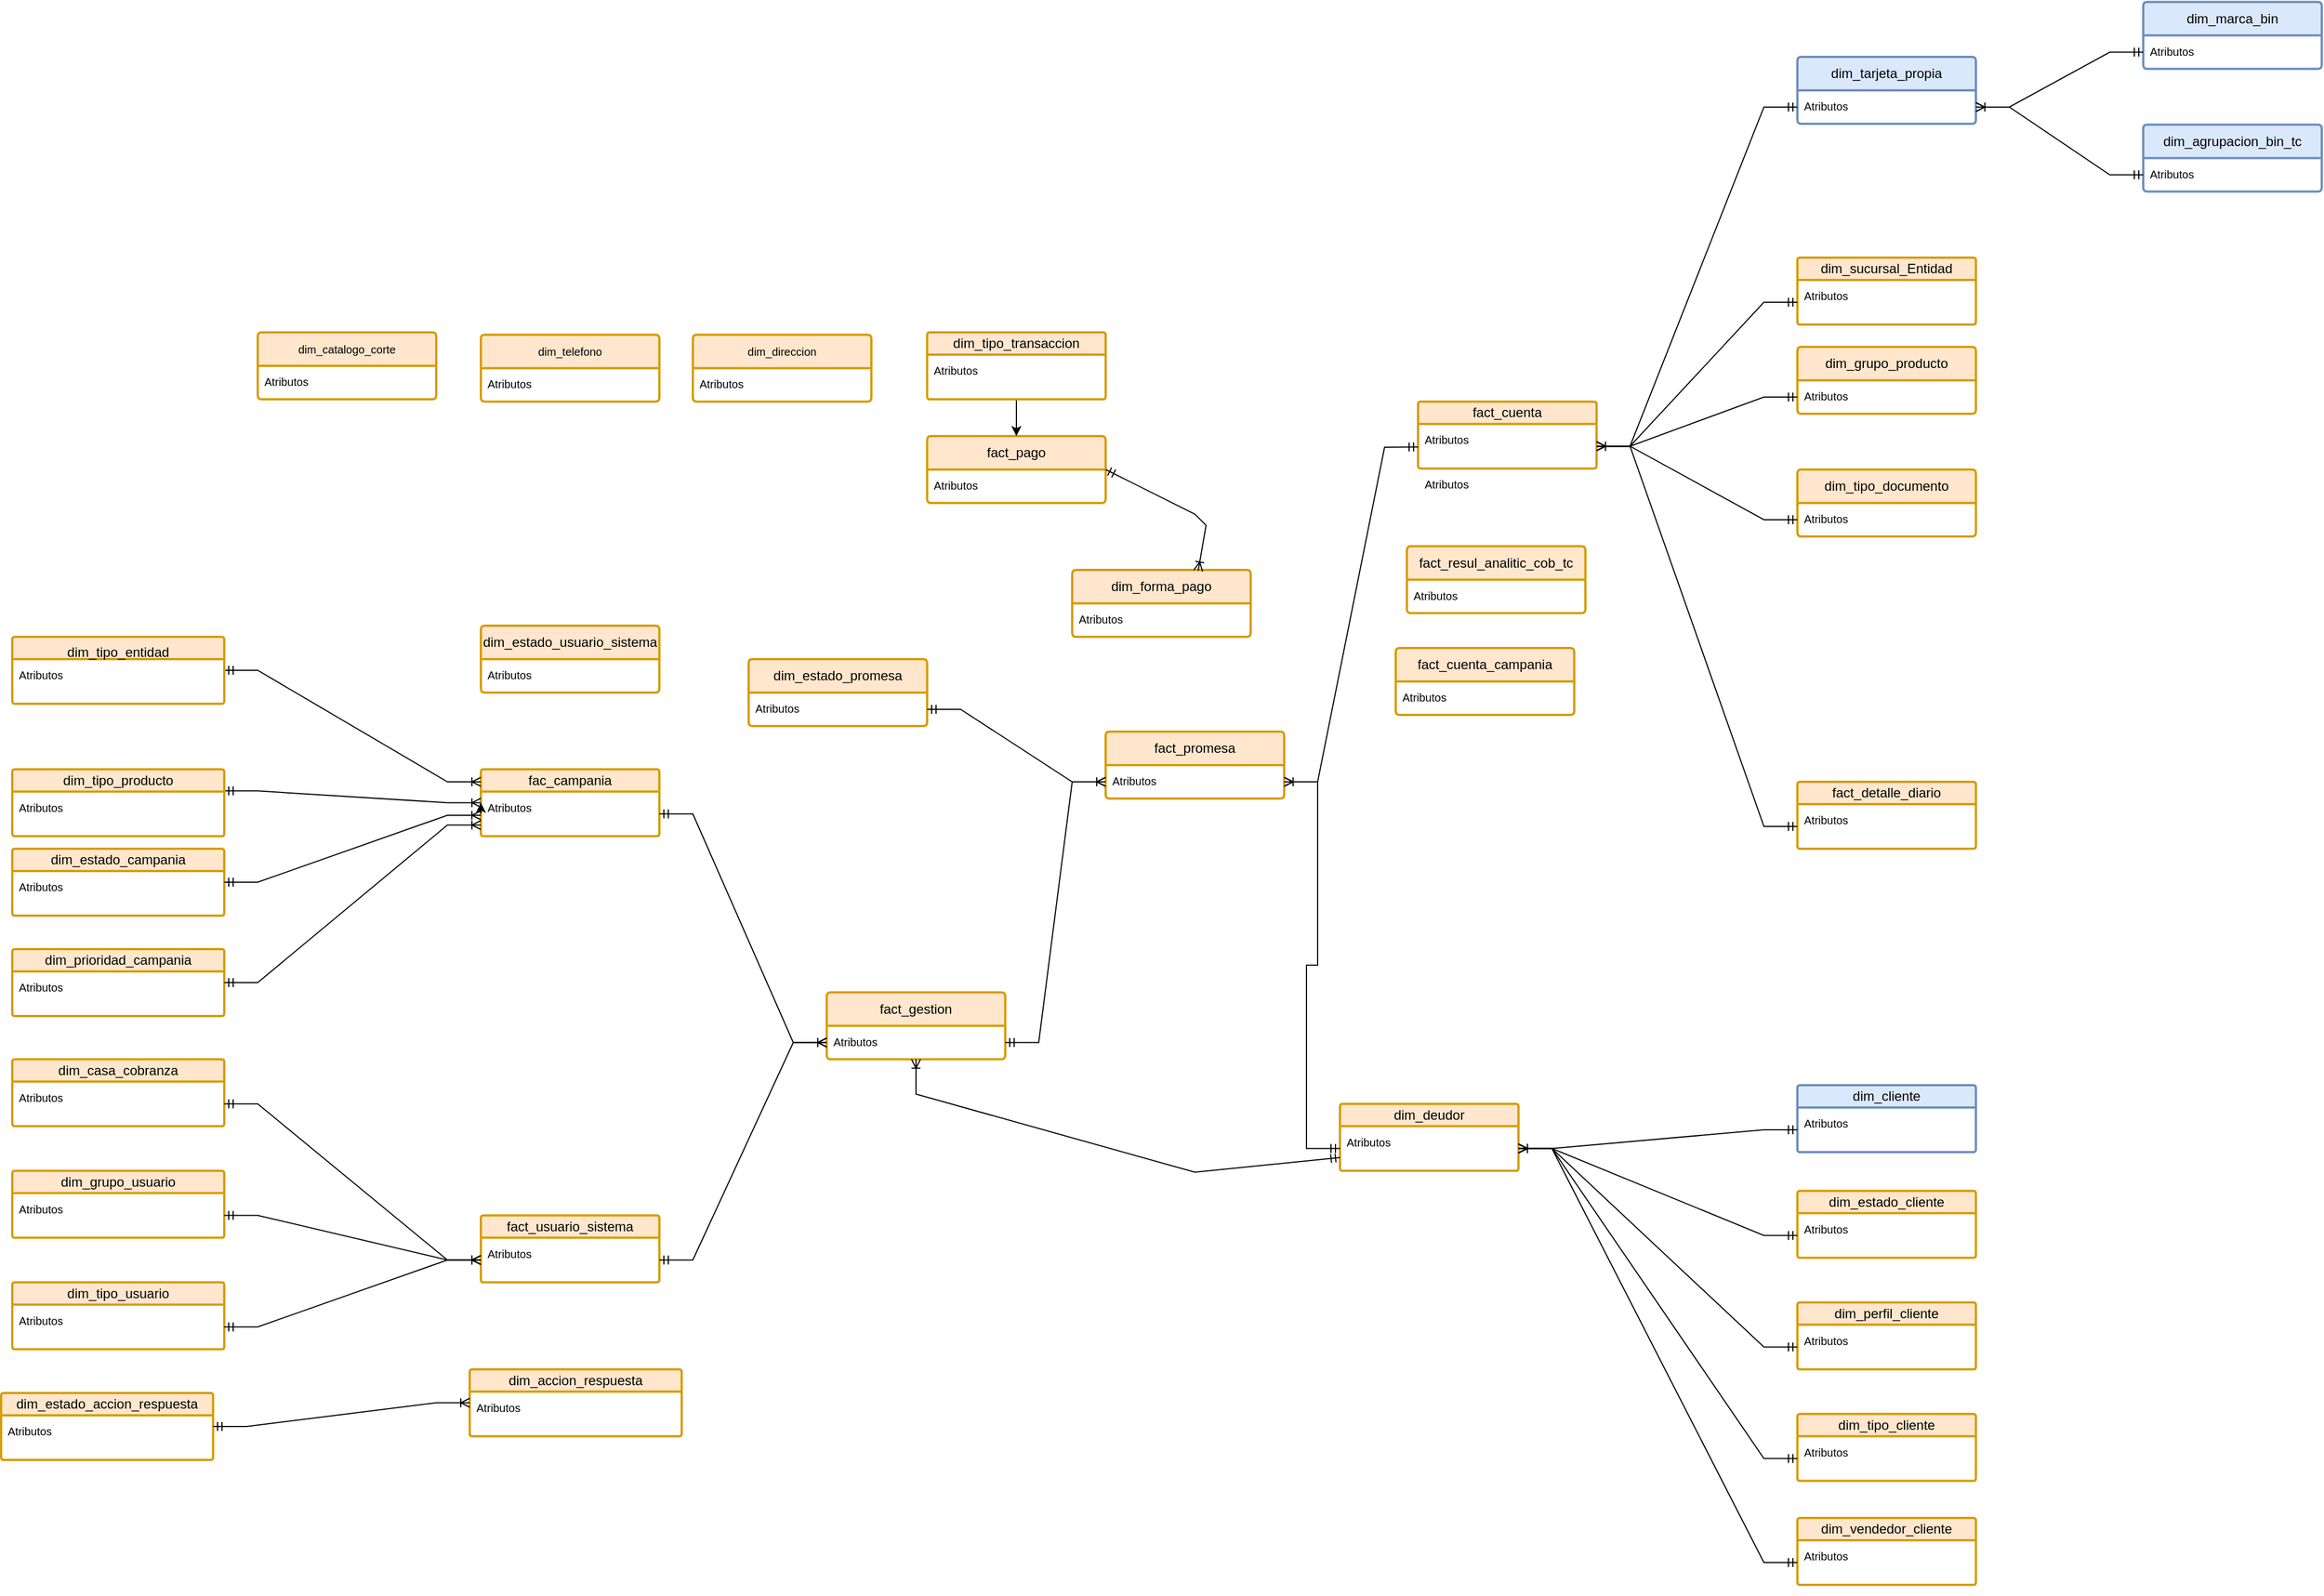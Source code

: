 <mxfile version="24.7.17" pages="2">
  <diagram id="8aQYNLbJ9LHf64KuMO3a" name="Cobranzas_mod_conceptual">
    <mxGraphModel dx="4902" dy="2821" grid="1" gridSize="10" guides="1" tooltips="1" connect="1" arrows="1" fold="1" page="1" pageScale="1" pageWidth="850" pageHeight="1100" math="0" shadow="0">
      <root>
        <mxCell id="0" />
        <mxCell id="1" parent="0" />
        <mxCell id="WBdkOx8Zhziouf8OrHRX-1" value="&lt;span style=&quot;font-size: 12px;&quot;&gt;fact_gestion&lt;/span&gt;" style="swimlane;childLayout=stackLayout;horizontal=1;startSize=30;horizontalStack=0;rounded=1;fontSize=10;fontStyle=0;strokeWidth=2;resizeParent=0;resizeLast=1;shadow=0;dashed=0;align=center;arcSize=4;whiteSpace=wrap;html=1;fillColor=#ffe6cc;strokeColor=#d79b00;" parent="1" vertex="1">
          <mxGeometry x="-2550" y="-1041.25" width="160" height="60" as="geometry" />
        </mxCell>
        <mxCell id="WBdkOx8Zhziouf8OrHRX-2" value="&lt;font style=&quot;font-size: 10px;&quot;&gt;Atributos&lt;/font&gt;" style="align=left;strokeColor=none;fillColor=none;spacingLeft=4;fontSize=12;verticalAlign=top;resizable=0;rotatable=0;part=1;html=1;" parent="WBdkOx8Zhziouf8OrHRX-1" vertex="1">
          <mxGeometry y="30" width="160" height="30" as="geometry" />
        </mxCell>
        <mxCell id="WBdkOx8Zhziouf8OrHRX-4" value="&lt;font style=&quot;font-size: 12px;&quot;&gt;fact_cuenta&lt;br&gt;&lt;/font&gt;" style="swimlane;childLayout=stackLayout;horizontal=1;startSize=20;horizontalStack=0;rounded=1;fontSize=10;fontStyle=0;strokeWidth=2;resizeParent=0;resizeLast=1;shadow=0;dashed=0;align=center;arcSize=4;whiteSpace=wrap;html=1;fillColor=#ffe6cc;strokeColor=#d79b00;" parent="1" vertex="1">
          <mxGeometry x="-2020" y="-1570.92" width="160" height="60" as="geometry" />
        </mxCell>
        <mxCell id="WBdkOx8Zhziouf8OrHRX-5" value="&lt;font style=&quot;font-size: 10px;&quot;&gt;Atributos&lt;/font&gt;" style="align=left;strokeColor=none;fillColor=none;spacingLeft=4;fontSize=12;verticalAlign=top;resizable=0;rotatable=0;part=1;html=1;" parent="WBdkOx8Zhziouf8OrHRX-4" vertex="1">
          <mxGeometry y="20" width="160" height="40" as="geometry" />
        </mxCell>
        <mxCell id="uTsLFu951xooqEY_GCWT-1" value="&lt;font style=&quot;font-size: 10px;&quot;&gt;Atributos&lt;/font&gt;" style="align=left;strokeColor=none;fillColor=none;spacingLeft=4;fontSize=12;verticalAlign=top;resizable=0;rotatable=0;part=1;html=1;" parent="WBdkOx8Zhziouf8OrHRX-4" vertex="1">
          <mxGeometry y="60" width="160" as="geometry" />
        </mxCell>
        <mxCell id="WBdkOx8Zhziouf8OrHRX-6" style="edgeStyle=orthogonalEdgeStyle;rounded=0;orthogonalLoop=1;jettySize=auto;html=1;exitX=0.5;exitY=1;exitDx=0;exitDy=0;" parent="WBdkOx8Zhziouf8OrHRX-4" source="WBdkOx8Zhziouf8OrHRX-5" target="WBdkOx8Zhziouf8OrHRX-5" edge="1">
          <mxGeometry relative="1" as="geometry" />
        </mxCell>
        <mxCell id="WBdkOx8Zhziouf8OrHRX-7" value="&lt;font style=&quot;font-size: 12px;&quot;&gt;dim_deudor&lt;br&gt;&lt;/font&gt;" style="swimlane;childLayout=stackLayout;horizontal=1;startSize=20;horizontalStack=0;rounded=1;fontSize=10;fontStyle=0;strokeWidth=2;resizeParent=0;resizeLast=1;shadow=0;dashed=0;align=center;arcSize=4;whiteSpace=wrap;html=1;fillColor=#ffe6cc;strokeColor=#d79b00;" parent="1" vertex="1">
          <mxGeometry x="-2090" y="-941.25" width="160" height="60" as="geometry" />
        </mxCell>
        <mxCell id="WBdkOx8Zhziouf8OrHRX-8" value="&lt;font style=&quot;font-size: 10px;&quot;&gt;Atributos&lt;/font&gt;" style="align=left;strokeColor=none;fillColor=none;spacingLeft=4;fontSize=12;verticalAlign=top;resizable=0;rotatable=0;part=1;html=1;" parent="WBdkOx8Zhziouf8OrHRX-7" vertex="1">
          <mxGeometry y="20" width="160" height="40" as="geometry" />
        </mxCell>
        <mxCell id="WBdkOx8Zhziouf8OrHRX-9" style="edgeStyle=orthogonalEdgeStyle;rounded=0;orthogonalLoop=1;jettySize=auto;html=1;exitX=0.5;exitY=1;exitDx=0;exitDy=0;" parent="WBdkOx8Zhziouf8OrHRX-7" source="WBdkOx8Zhziouf8OrHRX-8" target="WBdkOx8Zhziouf8OrHRX-8" edge="1">
          <mxGeometry relative="1" as="geometry" />
        </mxCell>
        <mxCell id="WBdkOx8Zhziouf8OrHRX-10" value="&lt;font style=&quot;font-size: 12px;&quot;&gt;fac_campania&lt;br&gt;&lt;/font&gt;" style="swimlane;childLayout=stackLayout;horizontal=1;startSize=20;horizontalStack=0;rounded=1;fontSize=10;fontStyle=0;strokeWidth=2;resizeParent=0;resizeLast=1;shadow=0;dashed=0;align=center;arcSize=4;whiteSpace=wrap;html=1;fillColor=#ffe6cc;strokeColor=#d79b00;" parent="1" vertex="1">
          <mxGeometry x="-2860" y="-1241.25" width="160" height="60" as="geometry" />
        </mxCell>
        <mxCell id="WBdkOx8Zhziouf8OrHRX-11" value="&lt;font style=&quot;font-size: 10px;&quot;&gt;Atributos&lt;/font&gt;" style="align=left;strokeColor=none;fillColor=none;spacingLeft=4;fontSize=12;verticalAlign=top;resizable=0;rotatable=0;part=1;html=1;" parent="WBdkOx8Zhziouf8OrHRX-10" vertex="1">
          <mxGeometry y="20" width="160" height="40" as="geometry" />
        </mxCell>
        <mxCell id="WBdkOx8Zhziouf8OrHRX-12" style="edgeStyle=orthogonalEdgeStyle;rounded=0;orthogonalLoop=1;jettySize=auto;html=1;exitX=0.5;exitY=1;exitDx=0;exitDy=0;" parent="WBdkOx8Zhziouf8OrHRX-10" source="WBdkOx8Zhziouf8OrHRX-11" target="WBdkOx8Zhziouf8OrHRX-11" edge="1">
          <mxGeometry relative="1" as="geometry" />
        </mxCell>
        <mxCell id="KyXKedt2wqwx9Pga40zt-11" style="edgeStyle=orthogonalEdgeStyle;rounded=0;orthogonalLoop=1;jettySize=auto;html=1;exitX=0;exitY=0.5;exitDx=0;exitDy=0;entryX=0;entryY=0.25;entryDx=0;entryDy=0;" edge="1" parent="WBdkOx8Zhziouf8OrHRX-10" source="WBdkOx8Zhziouf8OrHRX-11" target="WBdkOx8Zhziouf8OrHRX-11">
          <mxGeometry relative="1" as="geometry" />
        </mxCell>
        <mxCell id="WBdkOx8Zhziouf8OrHRX-13" value="&lt;font style=&quot;font-size: 12px;&quot;&gt;fact_usuario_sistema&lt;br&gt;&lt;/font&gt;" style="swimlane;childLayout=stackLayout;horizontal=1;startSize=20;horizontalStack=0;rounded=1;fontSize=10;fontStyle=0;strokeWidth=2;resizeParent=0;resizeLast=1;shadow=0;dashed=0;align=center;arcSize=4;whiteSpace=wrap;html=1;fillColor=#ffe6cc;strokeColor=#d79b00;" parent="1" vertex="1">
          <mxGeometry x="-2860" y="-841.25" width="160" height="60" as="geometry" />
        </mxCell>
        <mxCell id="WBdkOx8Zhziouf8OrHRX-14" value="&lt;font style=&quot;font-size: 10px;&quot;&gt;Atributos&lt;/font&gt;" style="align=left;strokeColor=none;fillColor=none;spacingLeft=4;fontSize=12;verticalAlign=top;resizable=0;rotatable=0;part=1;html=1;" parent="WBdkOx8Zhziouf8OrHRX-13" vertex="1">
          <mxGeometry y="20" width="160" height="40" as="geometry" />
        </mxCell>
        <mxCell id="WBdkOx8Zhziouf8OrHRX-15" style="edgeStyle=orthogonalEdgeStyle;rounded=0;orthogonalLoop=1;jettySize=auto;html=1;exitX=0.5;exitY=1;exitDx=0;exitDy=0;" parent="WBdkOx8Zhziouf8OrHRX-13" source="WBdkOx8Zhziouf8OrHRX-14" target="WBdkOx8Zhziouf8OrHRX-14" edge="1">
          <mxGeometry relative="1" as="geometry" />
        </mxCell>
        <mxCell id="WBdkOx8Zhziouf8OrHRX-16" value="&lt;font style=&quot;font-size: 12px;&quot;&gt;dim_sucursal_Entidad&lt;br&gt;&lt;/font&gt;" style="swimlane;childLayout=stackLayout;horizontal=1;startSize=20;horizontalStack=0;rounded=1;fontSize=10;fontStyle=0;strokeWidth=2;resizeParent=0;resizeLast=1;shadow=0;dashed=0;align=center;arcSize=4;whiteSpace=wrap;html=1;fillColor=#ffe6cc;strokeColor=#d79b00;" parent="1" vertex="1">
          <mxGeometry x="-1680" y="-1700" width="160" height="60" as="geometry" />
        </mxCell>
        <mxCell id="WBdkOx8Zhziouf8OrHRX-17" value="&lt;font style=&quot;font-size: 10px;&quot;&gt;Atributos&lt;/font&gt;" style="align=left;strokeColor=none;fillColor=none;spacingLeft=4;fontSize=12;verticalAlign=top;resizable=0;rotatable=0;part=1;html=1;" parent="WBdkOx8Zhziouf8OrHRX-16" vertex="1">
          <mxGeometry y="20" width="160" height="40" as="geometry" />
        </mxCell>
        <mxCell id="WBdkOx8Zhziouf8OrHRX-18" style="edgeStyle=orthogonalEdgeStyle;rounded=0;orthogonalLoop=1;jettySize=auto;html=1;exitX=0.5;exitY=1;exitDx=0;exitDy=0;" parent="WBdkOx8Zhziouf8OrHRX-16" source="WBdkOx8Zhziouf8OrHRX-17" target="WBdkOx8Zhziouf8OrHRX-17" edge="1">
          <mxGeometry relative="1" as="geometry" />
        </mxCell>
        <mxCell id="WBdkOx8Zhziouf8OrHRX-19" value="" style="edgeStyle=entityRelationEdgeStyle;fontSize=12;html=1;endArrow=ERoneToMany;startArrow=ERmandOne;rounded=0;exitX=0;exitY=0.5;exitDx=0;exitDy=0;" parent="1" source="WBdkOx8Zhziouf8OrHRX-17" target="WBdkOx8Zhziouf8OrHRX-5" edge="1">
          <mxGeometry width="100" height="100" relative="1" as="geometry">
            <mxPoint x="-1660" y="-989.25" as="sourcePoint" />
            <mxPoint x="-1706" y="-194.25" as="targetPoint" />
          </mxGeometry>
        </mxCell>
        <mxCell id="WBdkOx8Zhziouf8OrHRX-20" value="" style="fontSize=12;html=1;endArrow=ERoneToMany;startArrow=ERmandOne;rounded=0;entryX=1;entryY=0.5;entryDx=0;entryDy=0;" parent="1" source="WBdkOx8Zhziouf8OrHRX-5" target="VMQIcFbP43skBNkMZx3P-72" edge="1">
          <mxGeometry width="100" height="100" relative="1" as="geometry">
            <mxPoint x="-1940" y="-1190" as="sourcePoint" />
            <mxPoint x="-1670" y="-1140" as="targetPoint" />
            <Array as="points">
              <mxPoint x="-2050" y="-1530" />
              <mxPoint x="-2110" y="-1230" />
            </Array>
          </mxGeometry>
        </mxCell>
        <mxCell id="WBdkOx8Zhziouf8OrHRX-21" value="" style="fontSize=12;html=1;endArrow=ERoneToMany;startArrow=ERmandOne;rounded=0;" parent="1" source="WBdkOx8Zhziouf8OrHRX-8" target="WBdkOx8Zhziouf8OrHRX-2" edge="1">
          <mxGeometry width="100" height="100" relative="1" as="geometry">
            <mxPoint x="-1830" y="-1140" as="sourcePoint" />
            <mxPoint x="-1920" y="-1055" as="targetPoint" />
            <Array as="points">
              <mxPoint x="-2220" y="-880" />
              <mxPoint x="-2470" y="-950" />
            </Array>
          </mxGeometry>
        </mxCell>
        <mxCell id="WBdkOx8Zhziouf8OrHRX-22" value="" style="edgeStyle=entityRelationEdgeStyle;fontSize=12;html=1;endArrow=ERoneToMany;startArrow=ERmandOne;rounded=0;" parent="1" source="WBdkOx8Zhziouf8OrHRX-11" target="WBdkOx8Zhziouf8OrHRX-2" edge="1">
          <mxGeometry width="100" height="100" relative="1" as="geometry">
            <mxPoint x="-1830" y="-1140" as="sourcePoint" />
            <mxPoint x="-1920" y="-1074" as="targetPoint" />
          </mxGeometry>
        </mxCell>
        <mxCell id="WBdkOx8Zhziouf8OrHRX-23" value="" style="edgeStyle=entityRelationEdgeStyle;fontSize=12;html=1;endArrow=ERoneToMany;startArrow=ERmandOne;rounded=0;" parent="1" source="WBdkOx8Zhziouf8OrHRX-14" target="WBdkOx8Zhziouf8OrHRX-2" edge="1">
          <mxGeometry width="100" height="100" relative="1" as="geometry">
            <mxPoint x="-2195" y="-1170" as="sourcePoint" />
            <mxPoint x="-2080" y="-1074" as="targetPoint" />
          </mxGeometry>
        </mxCell>
        <mxCell id="WBdkOx8Zhziouf8OrHRX-28" value="&lt;font style=&quot;font-size: 12px;&quot;&gt;fact_detalle_diario&lt;br&gt;&lt;/font&gt;" style="swimlane;childLayout=stackLayout;horizontal=1;startSize=20;horizontalStack=0;rounded=1;fontSize=10;fontStyle=0;strokeWidth=2;resizeParent=0;resizeLast=1;shadow=0;dashed=0;align=center;arcSize=4;whiteSpace=wrap;html=1;fillColor=#ffe6cc;strokeColor=#d79b00;" parent="1" vertex="1">
          <mxGeometry x="-1680" y="-1230" width="160" height="60" as="geometry" />
        </mxCell>
        <mxCell id="WBdkOx8Zhziouf8OrHRX-29" value="&lt;font style=&quot;font-size: 10px;&quot;&gt;Atributos&lt;/font&gt;" style="align=left;strokeColor=none;fillColor=none;spacingLeft=4;fontSize=12;verticalAlign=top;resizable=0;rotatable=0;part=1;html=1;" parent="WBdkOx8Zhziouf8OrHRX-28" vertex="1">
          <mxGeometry y="20" width="160" height="40" as="geometry" />
        </mxCell>
        <mxCell id="WBdkOx8Zhziouf8OrHRX-30" style="edgeStyle=orthogonalEdgeStyle;rounded=0;orthogonalLoop=1;jettySize=auto;html=1;exitX=0.5;exitY=1;exitDx=0;exitDy=0;" parent="WBdkOx8Zhziouf8OrHRX-28" source="WBdkOx8Zhziouf8OrHRX-29" target="WBdkOx8Zhziouf8OrHRX-29" edge="1">
          <mxGeometry relative="1" as="geometry" />
        </mxCell>
        <mxCell id="WBdkOx8Zhziouf8OrHRX-31" value="" style="edgeStyle=entityRelationEdgeStyle;fontSize=12;html=1;endArrow=ERoneToMany;startArrow=ERmandOne;rounded=0;exitX=0;exitY=0.5;exitDx=0;exitDy=0;entryX=1;entryY=0.5;entryDx=0;entryDy=0;" parent="1" source="WBdkOx8Zhziouf8OrHRX-29" target="WBdkOx8Zhziouf8OrHRX-5" edge="1">
          <mxGeometry width="100" height="100" relative="1" as="geometry">
            <mxPoint x="-1500" y="-689.25" as="sourcePoint" />
            <mxPoint x="-1620" y="-859.25" as="targetPoint" />
          </mxGeometry>
        </mxCell>
        <mxCell id="VMQIcFbP43skBNkMZx3P-14" value="&lt;span style=&quot;font-size: 12px;&quot;&gt;dim_estado_promesa&lt;/span&gt;" style="swimlane;childLayout=stackLayout;horizontal=1;startSize=30;horizontalStack=0;rounded=1;fontSize=10;fontStyle=0;strokeWidth=2;resizeParent=0;resizeLast=1;shadow=0;dashed=0;align=center;arcSize=4;whiteSpace=wrap;html=1;fillColor=#ffe6cc;strokeColor=#d79b00;" parent="1" vertex="1">
          <mxGeometry x="-2620" y="-1340" width="160" height="60" as="geometry" />
        </mxCell>
        <mxCell id="VMQIcFbP43skBNkMZx3P-15" value="&lt;font style=&quot;font-size: 10px;&quot;&gt;Atributos&lt;/font&gt;" style="align=left;strokeColor=none;fillColor=none;spacingLeft=4;fontSize=12;verticalAlign=top;resizable=0;rotatable=0;part=1;html=1;" parent="VMQIcFbP43skBNkMZx3P-14" vertex="1">
          <mxGeometry y="30" width="160" height="30" as="geometry" />
        </mxCell>
        <mxCell id="VMQIcFbP43skBNkMZx3P-19" value="" style="edgeStyle=entityRelationEdgeStyle;fontSize=12;html=1;endArrow=ERoneToMany;startArrow=ERmandOne;rounded=0;" parent="1" source="VMQIcFbP43skBNkMZx3P-15" target="VMQIcFbP43skBNkMZx3P-72" edge="1">
          <mxGeometry width="100" height="100" relative="1" as="geometry">
            <mxPoint x="-2230" y="-645" as="sourcePoint" />
            <mxPoint x="-2092" y="-1052" as="targetPoint" />
          </mxGeometry>
        </mxCell>
        <mxCell id="VMQIcFbP43skBNkMZx3P-23" value="&lt;span style=&quot;font-size: 12px;&quot;&gt;dim_grupo_producto&lt;/span&gt;" style="swimlane;childLayout=stackLayout;horizontal=1;startSize=30;horizontalStack=0;rounded=1;fontSize=10;fontStyle=0;strokeWidth=2;resizeParent=0;resizeLast=1;shadow=0;dashed=0;align=center;arcSize=4;whiteSpace=wrap;html=1;fillColor=#ffe6cc;strokeColor=#d79b00;" parent="1" vertex="1">
          <mxGeometry x="-1680" y="-1620" width="160" height="60" as="geometry" />
        </mxCell>
        <mxCell id="VMQIcFbP43skBNkMZx3P-24" value="&lt;font style=&quot;font-size: 10px;&quot;&gt;Atributos&lt;/font&gt;" style="align=left;strokeColor=none;fillColor=none;spacingLeft=4;fontSize=12;verticalAlign=top;resizable=0;rotatable=0;part=1;html=1;" parent="VMQIcFbP43skBNkMZx3P-23" vertex="1">
          <mxGeometry y="30" width="160" height="30" as="geometry" />
        </mxCell>
        <mxCell id="VMQIcFbP43skBNkMZx3P-27" value="&lt;span style=&quot;font-size: 12px;&quot;&gt;dim_tipo_documento&lt;/span&gt;" style="swimlane;childLayout=stackLayout;horizontal=1;startSize=30;horizontalStack=0;rounded=1;fontSize=10;fontStyle=0;strokeWidth=2;resizeParent=0;resizeLast=1;shadow=0;dashed=0;align=center;arcSize=4;whiteSpace=wrap;html=1;fillColor=#ffe6cc;strokeColor=#d79b00;" parent="1" vertex="1">
          <mxGeometry x="-1680" y="-1510" width="160" height="60" as="geometry" />
        </mxCell>
        <mxCell id="VMQIcFbP43skBNkMZx3P-28" value="&lt;font style=&quot;font-size: 10px;&quot;&gt;Atributos&lt;/font&gt;" style="align=left;strokeColor=none;fillColor=none;spacingLeft=4;fontSize=12;verticalAlign=top;resizable=0;rotatable=0;part=1;html=1;" parent="VMQIcFbP43skBNkMZx3P-27" vertex="1">
          <mxGeometry y="30" width="160" height="30" as="geometry" />
        </mxCell>
        <mxCell id="VMQIcFbP43skBNkMZx3P-29" value="" style="edgeStyle=entityRelationEdgeStyle;fontSize=12;html=1;endArrow=ERoneToMany;startArrow=ERmandOne;rounded=0;" parent="1" source="VMQIcFbP43skBNkMZx3P-24" target="WBdkOx8Zhziouf8OrHRX-5" edge="1">
          <mxGeometry width="100" height="100" relative="1" as="geometry">
            <mxPoint x="-1620" y="-1389.25" as="sourcePoint" />
            <mxPoint x="-1780" y="-1149.25" as="targetPoint" />
          </mxGeometry>
        </mxCell>
        <mxCell id="VMQIcFbP43skBNkMZx3P-31" value="" style="edgeStyle=entityRelationEdgeStyle;fontSize=12;html=1;endArrow=ERoneToMany;startArrow=ERmandOne;rounded=0;" parent="1" source="VMQIcFbP43skBNkMZx3P-28" target="WBdkOx8Zhziouf8OrHRX-5" edge="1">
          <mxGeometry width="100" height="100" relative="1" as="geometry">
            <mxPoint x="-1600" y="-1369.25" as="sourcePoint" />
            <mxPoint x="-1760" y="-1129.25" as="targetPoint" />
          </mxGeometry>
        </mxCell>
        <mxCell id="VMQIcFbP43skBNkMZx3P-44" value="" style="edgeStyle=entityRelationEdgeStyle;fontSize=12;html=1;endArrow=ERoneToMany;startArrow=ERmandOne;rounded=0;exitX=1;exitY=0.5;exitDx=0;exitDy=0;" parent="1" source="aYEkLBqCAdznyT3Xc2Ty-1" edge="1">
          <mxGeometry width="100" height="100" relative="1" as="geometry">
            <mxPoint x="-3090" y="-1370" as="sourcePoint" />
            <mxPoint x="-2860" y="-1230" as="targetPoint" />
          </mxGeometry>
        </mxCell>
        <mxCell id="VMQIcFbP43skBNkMZx3P-45" value="&lt;font style=&quot;font-size: 12px;&quot;&gt;dim_casa_cobranza&lt;br&gt;&lt;/font&gt;" style="swimlane;childLayout=stackLayout;horizontal=1;startSize=20;horizontalStack=0;rounded=1;fontSize=10;fontStyle=0;strokeWidth=2;resizeParent=0;resizeLast=1;shadow=0;dashed=0;align=center;arcSize=4;whiteSpace=wrap;html=1;fillColor=#ffe6cc;strokeColor=#d79b00;" parent="1" vertex="1">
          <mxGeometry x="-3280" y="-981.25" width="190" height="60" as="geometry" />
        </mxCell>
        <mxCell id="VMQIcFbP43skBNkMZx3P-46" value="&lt;font style=&quot;font-size: 10px;&quot;&gt;Atributos&lt;/font&gt;" style="align=left;strokeColor=none;fillColor=none;spacingLeft=4;fontSize=12;verticalAlign=top;resizable=0;rotatable=0;part=1;html=1;" parent="VMQIcFbP43skBNkMZx3P-45" vertex="1">
          <mxGeometry y="20" width="190" height="40" as="geometry" />
        </mxCell>
        <mxCell id="VMQIcFbP43skBNkMZx3P-47" style="edgeStyle=orthogonalEdgeStyle;rounded=0;orthogonalLoop=1;jettySize=auto;html=1;exitX=0.5;exitY=1;exitDx=0;exitDy=0;" parent="VMQIcFbP43skBNkMZx3P-45" source="VMQIcFbP43skBNkMZx3P-46" target="VMQIcFbP43skBNkMZx3P-46" edge="1">
          <mxGeometry relative="1" as="geometry" />
        </mxCell>
        <mxCell id="VMQIcFbP43skBNkMZx3P-49" value="&lt;font style=&quot;font-size: 12px;&quot;&gt;dim_grupo_usuario&lt;br&gt;&lt;/font&gt;" style="swimlane;childLayout=stackLayout;horizontal=1;startSize=20;horizontalStack=0;rounded=1;fontSize=10;fontStyle=0;strokeWidth=2;resizeParent=0;resizeLast=1;shadow=0;dashed=0;align=center;arcSize=4;whiteSpace=wrap;html=1;fillColor=#ffe6cc;strokeColor=#d79b00;" parent="1" vertex="1">
          <mxGeometry x="-3280" y="-881.25" width="190" height="60" as="geometry" />
        </mxCell>
        <mxCell id="VMQIcFbP43skBNkMZx3P-50" value="&lt;font style=&quot;font-size: 10px;&quot;&gt;Atributos&lt;/font&gt;" style="align=left;strokeColor=none;fillColor=none;spacingLeft=4;fontSize=12;verticalAlign=top;resizable=0;rotatable=0;part=1;html=1;" parent="VMQIcFbP43skBNkMZx3P-49" vertex="1">
          <mxGeometry y="20" width="190" height="40" as="geometry" />
        </mxCell>
        <mxCell id="VMQIcFbP43skBNkMZx3P-51" style="edgeStyle=orthogonalEdgeStyle;rounded=0;orthogonalLoop=1;jettySize=auto;html=1;exitX=0.5;exitY=1;exitDx=0;exitDy=0;" parent="VMQIcFbP43skBNkMZx3P-49" source="VMQIcFbP43skBNkMZx3P-50" target="VMQIcFbP43skBNkMZx3P-50" edge="1">
          <mxGeometry relative="1" as="geometry" />
        </mxCell>
        <mxCell id="VMQIcFbP43skBNkMZx3P-58" value="&lt;font style=&quot;font-size: 12px;&quot;&gt;dim_tipo_usuario&lt;br&gt;&lt;/font&gt;" style="swimlane;childLayout=stackLayout;horizontal=1;startSize=20;horizontalStack=0;rounded=1;fontSize=10;fontStyle=0;strokeWidth=2;resizeParent=0;resizeLast=1;shadow=0;dashed=0;align=center;arcSize=4;whiteSpace=wrap;html=1;fillColor=#ffe6cc;strokeColor=#d79b00;" parent="1" vertex="1">
          <mxGeometry x="-3280" y="-781.25" width="190" height="60" as="geometry" />
        </mxCell>
        <mxCell id="VMQIcFbP43skBNkMZx3P-59" value="&lt;font style=&quot;font-size: 10px;&quot;&gt;Atributos&lt;/font&gt;" style="align=left;strokeColor=none;fillColor=none;spacingLeft=4;fontSize=12;verticalAlign=top;resizable=0;rotatable=0;part=1;html=1;" parent="VMQIcFbP43skBNkMZx3P-58" vertex="1">
          <mxGeometry y="20" width="190" height="40" as="geometry" />
        </mxCell>
        <mxCell id="VMQIcFbP43skBNkMZx3P-60" style="edgeStyle=orthogonalEdgeStyle;rounded=0;orthogonalLoop=1;jettySize=auto;html=1;exitX=0.5;exitY=1;exitDx=0;exitDy=0;" parent="VMQIcFbP43skBNkMZx3P-58" source="VMQIcFbP43skBNkMZx3P-59" target="VMQIcFbP43skBNkMZx3P-59" edge="1">
          <mxGeometry relative="1" as="geometry" />
        </mxCell>
        <mxCell id="VMQIcFbP43skBNkMZx3P-62" value="" style="edgeStyle=entityRelationEdgeStyle;fontSize=12;html=1;endArrow=ERoneToMany;startArrow=ERmandOne;rounded=0;" parent="1" source="VMQIcFbP43skBNkMZx3P-59" target="WBdkOx8Zhziouf8OrHRX-14" edge="1">
          <mxGeometry width="100" height="100" relative="1" as="geometry">
            <mxPoint x="-2030" y="-835.53" as="sourcePoint" />
            <mxPoint x="-2170" y="-1041" as="targetPoint" />
          </mxGeometry>
        </mxCell>
        <mxCell id="VMQIcFbP43skBNkMZx3P-63" value="" style="edgeStyle=entityRelationEdgeStyle;fontSize=12;html=1;endArrow=ERoneToMany;startArrow=ERmandOne;rounded=0;exitX=1;exitY=0.25;exitDx=0;exitDy=0;entryX=0;entryY=0.25;entryDx=0;entryDy=0;" parent="1" target="WBdkOx8Zhziouf8OrHRX-11" edge="1">
          <mxGeometry width="100" height="100" relative="1" as="geometry">
            <mxPoint x="-3090" y="-1221.87" as="sourcePoint" />
            <mxPoint x="-2860" y="-1200.62" as="targetPoint" />
          </mxGeometry>
        </mxCell>
        <mxCell id="VMQIcFbP43skBNkMZx3P-64" value="" style="edgeStyle=entityRelationEdgeStyle;fontSize=12;html=1;endArrow=ERoneToMany;startArrow=ERmandOne;rounded=0;" parent="1" source="VMQIcFbP43skBNkMZx3P-50" target="WBdkOx8Zhziouf8OrHRX-14" edge="1">
          <mxGeometry width="100" height="100" relative="1" as="geometry">
            <mxPoint x="-2010" y="-815.53" as="sourcePoint" />
            <mxPoint x="-2150" y="-1021" as="targetPoint" />
          </mxGeometry>
        </mxCell>
        <mxCell id="VMQIcFbP43skBNkMZx3P-65" value="" style="edgeStyle=entityRelationEdgeStyle;fontSize=12;html=1;endArrow=ERoneToMany;startArrow=ERmandOne;rounded=0;" parent="1" source="VMQIcFbP43skBNkMZx3P-46" target="WBdkOx8Zhziouf8OrHRX-14" edge="1">
          <mxGeometry width="100" height="100" relative="1" as="geometry">
            <mxPoint x="-2000" y="-805.53" as="sourcePoint" />
            <mxPoint x="-2140" y="-1011" as="targetPoint" />
          </mxGeometry>
        </mxCell>
        <mxCell id="VMQIcFbP43skBNkMZx3P-71" value="&lt;font style=&quot;font-size: 12px;&quot;&gt;fact_promesa&lt;/font&gt;" style="swimlane;childLayout=stackLayout;horizontal=1;startSize=30;horizontalStack=0;rounded=1;fontSize=10;fontStyle=0;strokeWidth=2;resizeParent=0;resizeLast=1;shadow=0;dashed=0;align=center;arcSize=4;whiteSpace=wrap;html=1;fillColor=#ffe6cc;strokeColor=#d79b00;" parent="1" vertex="1">
          <mxGeometry x="-2300" y="-1275" width="160" height="60" as="geometry" />
        </mxCell>
        <mxCell id="VMQIcFbP43skBNkMZx3P-72" value="&lt;font style=&quot;font-size: 10px;&quot;&gt;Atributos&lt;/font&gt;" style="align=left;strokeColor=none;fillColor=none;spacingLeft=4;fontSize=12;verticalAlign=top;resizable=0;rotatable=0;part=1;html=1;" parent="VMQIcFbP43skBNkMZx3P-71" vertex="1">
          <mxGeometry y="30" width="160" height="30" as="geometry" />
        </mxCell>
        <mxCell id="VMQIcFbP43skBNkMZx3P-73" value="" style="edgeStyle=entityRelationEdgeStyle;fontSize=12;html=1;endArrow=ERoneToMany;startArrow=ERmandOne;rounded=0;" parent="1" source="WBdkOx8Zhziouf8OrHRX-2" target="VMQIcFbP43skBNkMZx3P-72" edge="1">
          <mxGeometry width="100" height="100" relative="1" as="geometry">
            <mxPoint x="-2762" y="-1241.53" as="sourcePoint" />
            <mxPoint x="-2514" y="-1038.53" as="targetPoint" />
          </mxGeometry>
        </mxCell>
        <mxCell id="ZNCA1_hcCKSoFSXvFLUT-16" value="&lt;font style=&quot;font-size: 12px;&quot;&gt;dim_estado_cliente&lt;br&gt;&lt;/font&gt;" style="swimlane;childLayout=stackLayout;horizontal=1;startSize=20;horizontalStack=0;rounded=1;fontSize=10;fontStyle=0;strokeWidth=2;resizeParent=0;resizeLast=1;shadow=0;dashed=0;align=center;arcSize=4;whiteSpace=wrap;html=1;fillColor=#ffe6cc;strokeColor=#d79b00;" parent="1" vertex="1">
          <mxGeometry x="-1680" y="-863.25" width="160" height="60" as="geometry" />
        </mxCell>
        <mxCell id="ZNCA1_hcCKSoFSXvFLUT-17" value="&lt;font style=&quot;font-size: 10px;&quot;&gt;Atributos&lt;/font&gt;" style="align=left;strokeColor=none;fillColor=none;spacingLeft=4;fontSize=12;verticalAlign=top;resizable=0;rotatable=0;part=1;html=1;" parent="ZNCA1_hcCKSoFSXvFLUT-16" vertex="1">
          <mxGeometry y="20" width="160" height="40" as="geometry" />
        </mxCell>
        <mxCell id="ZNCA1_hcCKSoFSXvFLUT-18" style="edgeStyle=orthogonalEdgeStyle;rounded=0;orthogonalLoop=1;jettySize=auto;html=1;exitX=0.5;exitY=1;exitDx=0;exitDy=0;" parent="ZNCA1_hcCKSoFSXvFLUT-16" source="ZNCA1_hcCKSoFSXvFLUT-17" target="ZNCA1_hcCKSoFSXvFLUT-17" edge="1">
          <mxGeometry relative="1" as="geometry" />
        </mxCell>
        <mxCell id="ZNCA1_hcCKSoFSXvFLUT-22" value="&lt;font style=&quot;font-size: 12px;&quot;&gt;dim_perfil_cliente&lt;br&gt;&lt;/font&gt;" style="swimlane;childLayout=stackLayout;horizontal=1;startSize=20;horizontalStack=0;rounded=1;fontSize=10;fontStyle=0;strokeWidth=2;resizeParent=0;resizeLast=1;shadow=0;dashed=0;align=center;arcSize=4;whiteSpace=wrap;html=1;fillColor=#ffe6cc;strokeColor=#d79b00;" parent="1" vertex="1">
          <mxGeometry x="-1680" y="-763.25" width="160" height="60" as="geometry" />
        </mxCell>
        <mxCell id="ZNCA1_hcCKSoFSXvFLUT-23" value="&lt;font style=&quot;font-size: 10px;&quot;&gt;Atributos&lt;/font&gt;" style="align=left;strokeColor=none;fillColor=none;spacingLeft=4;fontSize=12;verticalAlign=top;resizable=0;rotatable=0;part=1;html=1;" parent="ZNCA1_hcCKSoFSXvFLUT-22" vertex="1">
          <mxGeometry y="20" width="160" height="40" as="geometry" />
        </mxCell>
        <mxCell id="ZNCA1_hcCKSoFSXvFLUT-24" style="edgeStyle=orthogonalEdgeStyle;rounded=0;orthogonalLoop=1;jettySize=auto;html=1;exitX=0.5;exitY=1;exitDx=0;exitDy=0;" parent="ZNCA1_hcCKSoFSXvFLUT-22" source="ZNCA1_hcCKSoFSXvFLUT-23" target="ZNCA1_hcCKSoFSXvFLUT-23" edge="1">
          <mxGeometry relative="1" as="geometry" />
        </mxCell>
        <mxCell id="ZNCA1_hcCKSoFSXvFLUT-27" value="" style="edgeStyle=entityRelationEdgeStyle;fontSize=12;html=1;endArrow=ERoneToMany;startArrow=ERmandOne;rounded=0;" parent="1" source="ZNCA1_hcCKSoFSXvFLUT-17" target="WBdkOx8Zhziouf8OrHRX-8" edge="1">
          <mxGeometry width="100" height="100" relative="1" as="geometry">
            <mxPoint x="-1690" y="-655.53" as="sourcePoint" />
            <mxPoint x="-1830" y="-760" as="targetPoint" />
          </mxGeometry>
        </mxCell>
        <mxCell id="ZNCA1_hcCKSoFSXvFLUT-29" value="" style="edgeStyle=entityRelationEdgeStyle;fontSize=12;html=1;endArrow=ERoneToMany;startArrow=ERmandOne;rounded=0;" parent="1" source="ZNCA1_hcCKSoFSXvFLUT-23" target="WBdkOx8Zhziouf8OrHRX-8" edge="1">
          <mxGeometry width="100" height="100" relative="1" as="geometry">
            <mxPoint x="-1670" y="-990" as="sourcePoint" />
            <mxPoint x="-1810" y="-1070" as="targetPoint" />
          </mxGeometry>
        </mxCell>
        <mxCell id="F_VbZprxzSQyrLrS-jEN-7" value="&lt;font style=&quot;font-size: 12px;&quot;&gt;dim_tipo_cliente&lt;/font&gt;" style="swimlane;childLayout=stackLayout;horizontal=1;startSize=20;horizontalStack=0;rounded=1;fontSize=10;fontStyle=0;strokeWidth=2;resizeParent=0;resizeLast=1;shadow=0;dashed=0;align=center;arcSize=4;whiteSpace=wrap;html=1;fillColor=#ffe6cc;strokeColor=#d79b00;" parent="1" vertex="1">
          <mxGeometry x="-1680" y="-663.25" width="160" height="60" as="geometry" />
        </mxCell>
        <mxCell id="F_VbZprxzSQyrLrS-jEN-8" value="&lt;font style=&quot;font-size: 10px;&quot;&gt;Atributos&lt;/font&gt;" style="align=left;strokeColor=none;fillColor=none;spacingLeft=4;fontSize=12;verticalAlign=top;resizable=0;rotatable=0;part=1;html=1;" parent="F_VbZprxzSQyrLrS-jEN-7" vertex="1">
          <mxGeometry y="20" width="160" height="40" as="geometry" />
        </mxCell>
        <mxCell id="F_VbZprxzSQyrLrS-jEN-9" style="edgeStyle=orthogonalEdgeStyle;rounded=0;orthogonalLoop=1;jettySize=auto;html=1;exitX=0.5;exitY=1;exitDx=0;exitDy=0;" parent="F_VbZprxzSQyrLrS-jEN-7" source="F_VbZprxzSQyrLrS-jEN-8" target="F_VbZprxzSQyrLrS-jEN-8" edge="1">
          <mxGeometry relative="1" as="geometry" />
        </mxCell>
        <mxCell id="F_VbZprxzSQyrLrS-jEN-10" value="&lt;span style=&quot;font-size: 12px;&quot;&gt;dim_tarjeta_propia&lt;/span&gt;" style="swimlane;childLayout=stackLayout;horizontal=1;startSize=30;horizontalStack=0;rounded=1;fontSize=10;fontStyle=0;strokeWidth=2;resizeParent=0;resizeLast=1;shadow=0;dashed=0;align=center;arcSize=4;whiteSpace=wrap;html=1;fillColor=#dae8fc;strokeColor=#6c8ebf;" parent="1" vertex="1">
          <mxGeometry x="-1680" y="-1880" width="160" height="60" as="geometry" />
        </mxCell>
        <mxCell id="F_VbZprxzSQyrLrS-jEN-11" value="&lt;font style=&quot;font-size: 10px;&quot;&gt;Atributos&lt;/font&gt;" style="align=left;strokeColor=none;fillColor=none;spacingLeft=4;fontSize=12;verticalAlign=top;resizable=0;rotatable=0;part=1;html=1;" parent="F_VbZprxzSQyrLrS-jEN-10" vertex="1">
          <mxGeometry y="30" width="160" height="30" as="geometry" />
        </mxCell>
        <mxCell id="F_VbZprxzSQyrLrS-jEN-12" value="&lt;span style=&quot;font-size: 12px;&quot;&gt;dim_marca_bin&lt;/span&gt;" style="swimlane;childLayout=stackLayout;horizontal=1;startSize=30;horizontalStack=0;rounded=1;fontSize=10;fontStyle=0;strokeWidth=2;resizeParent=0;resizeLast=1;shadow=0;dashed=0;align=center;arcSize=4;whiteSpace=wrap;html=1;fillColor=#dae8fc;strokeColor=#6c8ebf;" parent="1" vertex="1">
          <mxGeometry x="-1370" y="-1929.25" width="160" height="60" as="geometry" />
        </mxCell>
        <mxCell id="F_VbZprxzSQyrLrS-jEN-13" value="&lt;font style=&quot;font-size: 10px;&quot;&gt;Atributos&lt;/font&gt;" style="align=left;strokeColor=none;fillColor=none;spacingLeft=4;fontSize=12;verticalAlign=top;resizable=0;rotatable=0;part=1;html=1;" parent="F_VbZprxzSQyrLrS-jEN-12" vertex="1">
          <mxGeometry y="30" width="160" height="30" as="geometry" />
        </mxCell>
        <mxCell id="F_VbZprxzSQyrLrS-jEN-14" value="&lt;span style=&quot;font-size: 12px;&quot;&gt;dim_agrupacion_bin_tc&lt;/span&gt;" style="swimlane;childLayout=stackLayout;horizontal=1;startSize=30;horizontalStack=0;rounded=1;fontSize=10;fontStyle=0;strokeWidth=2;resizeParent=0;resizeLast=1;shadow=0;dashed=0;align=center;arcSize=4;whiteSpace=wrap;html=1;fillColor=#dae8fc;strokeColor=#6c8ebf;" parent="1" vertex="1">
          <mxGeometry x="-1370" y="-1819.25" width="160" height="60" as="geometry" />
        </mxCell>
        <mxCell id="F_VbZprxzSQyrLrS-jEN-15" value="&lt;font style=&quot;font-size: 10px;&quot;&gt;Atributos&lt;/font&gt;" style="align=left;strokeColor=none;fillColor=none;spacingLeft=4;fontSize=12;verticalAlign=top;resizable=0;rotatable=0;part=1;html=1;" parent="F_VbZprxzSQyrLrS-jEN-14" vertex="1">
          <mxGeometry y="30" width="160" height="30" as="geometry" />
        </mxCell>
        <mxCell id="F_VbZprxzSQyrLrS-jEN-16" value="" style="edgeStyle=entityRelationEdgeStyle;fontSize=12;html=1;endArrow=ERoneToMany;startArrow=ERmandOne;rounded=0;" parent="1" source="F_VbZprxzSQyrLrS-jEN-13" target="F_VbZprxzSQyrLrS-jEN-11" edge="1">
          <mxGeometry width="100" height="100" relative="1" as="geometry">
            <mxPoint x="-1630" y="-1724.25" as="sourcePoint" />
            <mxPoint x="-1780" y="-1229.25" as="targetPoint" />
          </mxGeometry>
        </mxCell>
        <mxCell id="F_VbZprxzSQyrLrS-jEN-17" value="" style="edgeStyle=entityRelationEdgeStyle;fontSize=12;html=1;endArrow=ERoneToMany;startArrow=ERmandOne;rounded=0;" parent="1" source="F_VbZprxzSQyrLrS-jEN-15" target="F_VbZprxzSQyrLrS-jEN-11" edge="1">
          <mxGeometry width="100" height="100" relative="1" as="geometry">
            <mxPoint x="-1360" y="-1904.25" as="sourcePoint" />
            <mxPoint x="-1470" y="-1814.25" as="targetPoint" />
          </mxGeometry>
        </mxCell>
        <mxCell id="F_VbZprxzSQyrLrS-jEN-18" value="" style="edgeStyle=entityRelationEdgeStyle;fontSize=12;html=1;endArrow=ERoneToMany;startArrow=ERmandOne;rounded=0;" parent="1" source="F_VbZprxzSQyrLrS-jEN-11" target="WBdkOx8Zhziouf8OrHRX-5" edge="1">
          <mxGeometry width="100" height="100" relative="1" as="geometry">
            <mxPoint x="-1370" y="-1914.25" as="sourcePoint" />
            <mxPoint x="-1480" y="-1824.25" as="targetPoint" />
          </mxGeometry>
        </mxCell>
        <mxCell id="F_VbZprxzSQyrLrS-jEN-20" value="" style="edgeStyle=entityRelationEdgeStyle;fontSize=12;html=1;endArrow=ERoneToMany;startArrow=ERmandOne;rounded=0;" parent="1" source="F_VbZprxzSQyrLrS-jEN-8" target="WBdkOx8Zhziouf8OrHRX-8" edge="1">
          <mxGeometry width="100" height="100" relative="1" as="geometry">
            <mxPoint x="-1680" y="-900" as="sourcePoint" />
            <mxPoint x="-1830" y="-1000" as="targetPoint" />
          </mxGeometry>
        </mxCell>
        <mxCell id="8g6ZpNgGOxYy-b8fTqR1-7" value="" style="edgeStyle=entityRelationEdgeStyle;fontSize=12;html=1;endArrow=ERoneToMany;startArrow=ERmandOne;rounded=0;" parent="1" source="WBdkOx8Zhziouf8OrHRX-8" target="VMQIcFbP43skBNkMZx3P-72" edge="1">
          <mxGeometry width="100" height="100" relative="1" as="geometry">
            <mxPoint x="-1670" y="-1071.25" as="sourcePoint" />
            <mxPoint x="-1850" y="-1520.92" as="targetPoint" />
          </mxGeometry>
        </mxCell>
        <mxCell id="OLej97vXdHRlniI-dmkE-1" value="&lt;font style=&quot;font-size: 12px;&quot;&gt;dim_cliente&lt;br&gt;&lt;/font&gt;" style="swimlane;childLayout=stackLayout;horizontal=1;startSize=20;horizontalStack=0;rounded=1;fontSize=10;fontStyle=0;strokeWidth=2;resizeParent=0;resizeLast=1;shadow=0;dashed=0;align=center;arcSize=4;whiteSpace=wrap;html=1;fillColor=#dae8fc;strokeColor=#6c8ebf;" parent="1" vertex="1">
          <mxGeometry x="-1680" y="-958" width="160" height="60" as="geometry" />
        </mxCell>
        <mxCell id="OLej97vXdHRlniI-dmkE-2" value="&lt;font style=&quot;font-size: 10px;&quot;&gt;Atributos&lt;/font&gt;" style="align=left;strokeColor=none;fillColor=none;spacingLeft=4;fontSize=12;verticalAlign=top;resizable=0;rotatable=0;part=1;html=1;" parent="OLej97vXdHRlniI-dmkE-1" vertex="1">
          <mxGeometry y="20" width="160" height="40" as="geometry" />
        </mxCell>
        <mxCell id="OLej97vXdHRlniI-dmkE-3" style="edgeStyle=orthogonalEdgeStyle;rounded=0;orthogonalLoop=1;jettySize=auto;html=1;exitX=0.5;exitY=1;exitDx=0;exitDy=0;" parent="OLej97vXdHRlniI-dmkE-1" source="OLej97vXdHRlniI-dmkE-2" target="OLej97vXdHRlniI-dmkE-2" edge="1">
          <mxGeometry relative="1" as="geometry" />
        </mxCell>
        <mxCell id="OLej97vXdHRlniI-dmkE-4" value="" style="edgeStyle=entityRelationEdgeStyle;fontSize=12;html=1;endArrow=ERoneToMany;startArrow=ERmandOne;rounded=0;" parent="1" source="OLej97vXdHRlniI-dmkE-2" target="WBdkOx8Zhziouf8OrHRX-8" edge="1">
          <mxGeometry width="100" height="100" relative="1" as="geometry">
            <mxPoint x="-1690" y="-631.25" as="sourcePoint" />
            <mxPoint x="-1850" y="-692" as="targetPoint" />
          </mxGeometry>
        </mxCell>
        <mxCell id="SOs3u1gisi_5L4qp2Q2w-1" value="&lt;font style=&quot;font-size: 12px;&quot;&gt;fact_pago&lt;/font&gt;" style="swimlane;childLayout=stackLayout;horizontal=1;startSize=30;horizontalStack=0;rounded=1;fontSize=10;fontStyle=0;strokeWidth=2;resizeParent=0;resizeLast=1;shadow=0;dashed=0;align=center;arcSize=4;whiteSpace=wrap;html=1;fillColor=#ffe6cc;strokeColor=#d79b00;" parent="1" vertex="1">
          <mxGeometry x="-2460" y="-1540" width="160" height="60" as="geometry" />
        </mxCell>
        <mxCell id="SOs3u1gisi_5L4qp2Q2w-2" value="&lt;font style=&quot;font-size: 10px;&quot;&gt;Atributos&lt;/font&gt;" style="align=left;strokeColor=none;fillColor=none;spacingLeft=4;fontSize=12;verticalAlign=top;resizable=0;rotatable=0;part=1;html=1;" parent="SOs3u1gisi_5L4qp2Q2w-1" vertex="1">
          <mxGeometry y="30" width="160" height="30" as="geometry" />
        </mxCell>
        <mxCell id="PyW_s0OrIsGYIhh_6k-k-1" value="&lt;font style=&quot;font-size: 12px;&quot;&gt;fact_resul_analitic_cob_tc&lt;/font&gt;" style="swimlane;childLayout=stackLayout;horizontal=1;startSize=30;horizontalStack=0;rounded=1;fontSize=10;fontStyle=0;strokeWidth=2;resizeParent=0;resizeLast=1;shadow=0;dashed=0;align=center;arcSize=4;whiteSpace=wrap;html=1;fillColor=#ffe6cc;strokeColor=#d79b00;" parent="1" vertex="1">
          <mxGeometry x="-2030" y="-1441.25" width="160" height="60" as="geometry" />
        </mxCell>
        <mxCell id="PyW_s0OrIsGYIhh_6k-k-2" value="&lt;font style=&quot;font-size: 10px;&quot;&gt;Atributos&lt;/font&gt;" style="align=left;strokeColor=none;fillColor=none;spacingLeft=4;fontSize=12;verticalAlign=top;resizable=0;rotatable=0;part=1;html=1;" parent="PyW_s0OrIsGYIhh_6k-k-1" vertex="1">
          <mxGeometry y="30" width="160" height="30" as="geometry" />
        </mxCell>
        <mxCell id="aYEkLBqCAdznyT3Xc2Ty-1" value="&lt;h1&gt;&lt;font style=&quot;font-size: 12px; font-weight: normal;&quot;&gt;dim_tipo_entidad&lt;/font&gt;&lt;/h1&gt;" style="swimlane;childLayout=stackLayout;horizontal=1;startSize=20;horizontalStack=0;rounded=1;fontSize=10;fontStyle=0;strokeWidth=2;resizeParent=0;resizeLast=1;shadow=0;dashed=0;align=center;arcSize=4;whiteSpace=wrap;html=1;fillColor=#ffe6cc;strokeColor=#d79b00;" parent="1" vertex="1">
          <mxGeometry x="-3280" y="-1360" width="190" height="60" as="geometry" />
        </mxCell>
        <mxCell id="aYEkLBqCAdznyT3Xc2Ty-2" value="&lt;font style=&quot;font-size: 10px;&quot;&gt;Atributos&lt;/font&gt;" style="align=left;strokeColor=none;fillColor=none;spacingLeft=4;fontSize=12;verticalAlign=top;resizable=0;rotatable=0;part=1;html=1;" parent="aYEkLBqCAdznyT3Xc2Ty-1" vertex="1">
          <mxGeometry y="20" width="190" height="40" as="geometry" />
        </mxCell>
        <mxCell id="aYEkLBqCAdznyT3Xc2Ty-3" style="edgeStyle=orthogonalEdgeStyle;rounded=0;orthogonalLoop=1;jettySize=auto;html=1;exitX=0.5;exitY=1;exitDx=0;exitDy=0;" parent="aYEkLBqCAdznyT3Xc2Ty-1" source="aYEkLBqCAdznyT3Xc2Ty-2" target="aYEkLBqCAdznyT3Xc2Ty-2" edge="1">
          <mxGeometry relative="1" as="geometry" />
        </mxCell>
        <mxCell id="jYs3b58Y1DCqnYSWj56A-1" value="&lt;font style=&quot;font-size: 12px;&quot;&gt;dim_tipo_producto&lt;br&gt;&lt;/font&gt;" style="swimlane;childLayout=stackLayout;horizontal=1;startSize=20;horizontalStack=0;rounded=1;fontSize=10;fontStyle=0;strokeWidth=2;resizeParent=0;resizeLast=1;shadow=0;dashed=0;align=center;arcSize=4;whiteSpace=wrap;html=1;fillColor=#ffe6cc;strokeColor=#d79b00;" parent="1" vertex="1">
          <mxGeometry x="-3280" y="-1241.25" width="190" height="60" as="geometry" />
        </mxCell>
        <mxCell id="jYs3b58Y1DCqnYSWj56A-2" value="&lt;font style=&quot;font-size: 10px;&quot;&gt;Atributos&lt;/font&gt;" style="align=left;strokeColor=none;fillColor=none;spacingLeft=4;fontSize=12;verticalAlign=top;resizable=0;rotatable=0;part=1;html=1;" parent="jYs3b58Y1DCqnYSWj56A-1" vertex="1">
          <mxGeometry y="20" width="190" height="40" as="geometry" />
        </mxCell>
        <mxCell id="jYs3b58Y1DCqnYSWj56A-3" style="edgeStyle=orthogonalEdgeStyle;rounded=0;orthogonalLoop=1;jettySize=auto;html=1;exitX=0.5;exitY=1;exitDx=0;exitDy=0;" parent="jYs3b58Y1DCqnYSWj56A-1" source="jYs3b58Y1DCqnYSWj56A-2" target="jYs3b58Y1DCqnYSWj56A-2" edge="1">
          <mxGeometry relative="1" as="geometry" />
        </mxCell>
        <mxCell id="lQN9WgHZZy-Bfjy89avU-1" value="&lt;font style=&quot;font-size: 12px;&quot;&gt;dim_estado_usuario_sistema&lt;/font&gt;" style="swimlane;childLayout=stackLayout;horizontal=1;startSize=30;horizontalStack=0;rounded=1;fontSize=10;fontStyle=0;strokeWidth=2;resizeParent=0;resizeLast=1;shadow=0;dashed=0;align=center;arcSize=4;whiteSpace=wrap;html=1;fillColor=#ffe6cc;strokeColor=#d79b00;" parent="1" vertex="1">
          <mxGeometry x="-2860" y="-1370" width="160" height="60" as="geometry" />
        </mxCell>
        <mxCell id="lQN9WgHZZy-Bfjy89avU-2" value="&lt;font style=&quot;font-size: 10px;&quot;&gt;Atributos&lt;/font&gt;" style="align=left;strokeColor=none;fillColor=none;spacingLeft=4;fontSize=12;verticalAlign=top;resizable=0;rotatable=0;part=1;html=1;" parent="lQN9WgHZZy-Bfjy89avU-1" vertex="1">
          <mxGeometry y="30" width="160" height="30" as="geometry" />
        </mxCell>
        <mxCell id="06gN81acjiivJLsu1aAZ-1" value="&lt;font style=&quot;font-size: 12px;&quot;&gt;dim_accion_respuesta&lt;br&gt;&lt;/font&gt;" style="swimlane;childLayout=stackLayout;horizontal=1;startSize=20;horizontalStack=0;rounded=1;fontSize=10;fontStyle=0;strokeWidth=2;resizeParent=0;resizeLast=1;shadow=0;dashed=0;align=center;arcSize=4;whiteSpace=wrap;html=1;fillColor=#ffe6cc;strokeColor=#d79b00;" parent="1" vertex="1">
          <mxGeometry x="-2870" y="-703.25" width="190" height="60" as="geometry" />
        </mxCell>
        <mxCell id="06gN81acjiivJLsu1aAZ-2" value="&lt;font style=&quot;font-size: 10px;&quot;&gt;Atributos&lt;/font&gt;" style="align=left;strokeColor=none;fillColor=none;spacingLeft=4;fontSize=12;verticalAlign=top;resizable=0;rotatable=0;part=1;html=1;" parent="06gN81acjiivJLsu1aAZ-1" vertex="1">
          <mxGeometry y="20" width="190" height="40" as="geometry" />
        </mxCell>
        <mxCell id="06gN81acjiivJLsu1aAZ-3" style="edgeStyle=orthogonalEdgeStyle;rounded=0;orthogonalLoop=1;jettySize=auto;html=1;exitX=0.5;exitY=1;exitDx=0;exitDy=0;" parent="06gN81acjiivJLsu1aAZ-1" source="06gN81acjiivJLsu1aAZ-2" target="06gN81acjiivJLsu1aAZ-2" edge="1">
          <mxGeometry relative="1" as="geometry" />
        </mxCell>
        <mxCell id="p3r_sA9w8S8Gw2PXDE2X-1" value="&lt;font style=&quot;font-size: 12px;&quot;&gt;dim_estado_accion_respuesta&lt;br&gt;&lt;/font&gt;" style="swimlane;childLayout=stackLayout;horizontal=1;startSize=20;horizontalStack=0;rounded=1;fontSize=10;fontStyle=0;strokeWidth=2;resizeParent=0;resizeLast=1;shadow=0;dashed=0;align=center;arcSize=4;whiteSpace=wrap;html=1;fillColor=#ffe6cc;strokeColor=#d79b00;" parent="1" vertex="1">
          <mxGeometry x="-3290" y="-682" width="190" height="60" as="geometry" />
        </mxCell>
        <mxCell id="p3r_sA9w8S8Gw2PXDE2X-2" value="&lt;font style=&quot;font-size: 10px;&quot;&gt;Atributos&lt;/font&gt;" style="align=left;strokeColor=none;fillColor=none;spacingLeft=4;fontSize=12;verticalAlign=top;resizable=0;rotatable=0;part=1;html=1;" parent="p3r_sA9w8S8Gw2PXDE2X-1" vertex="1">
          <mxGeometry y="20" width="190" height="40" as="geometry" />
        </mxCell>
        <mxCell id="p3r_sA9w8S8Gw2PXDE2X-3" style="edgeStyle=orthogonalEdgeStyle;rounded=0;orthogonalLoop=1;jettySize=auto;html=1;exitX=0.5;exitY=1;exitDx=0;exitDy=0;" parent="p3r_sA9w8S8Gw2PXDE2X-1" source="p3r_sA9w8S8Gw2PXDE2X-2" target="p3r_sA9w8S8Gw2PXDE2X-2" edge="1">
          <mxGeometry relative="1" as="geometry" />
        </mxCell>
        <mxCell id="JNDt5sU4eBBx5XXYVJh0-1" value="&lt;font style=&quot;font-size: 12px;&quot;&gt;dim_vendedor_cliente&lt;/font&gt;" style="swimlane;childLayout=stackLayout;horizontal=1;startSize=20;horizontalStack=0;rounded=1;fontSize=10;fontStyle=0;strokeWidth=2;resizeParent=0;resizeLast=1;shadow=0;dashed=0;align=center;arcSize=4;whiteSpace=wrap;html=1;fillColor=#ffe6cc;strokeColor=#d79b00;" parent="1" vertex="1">
          <mxGeometry x="-1680" y="-570" width="160" height="60" as="geometry" />
        </mxCell>
        <mxCell id="JNDt5sU4eBBx5XXYVJh0-2" value="&lt;font style=&quot;font-size: 10px;&quot;&gt;Atributos&lt;/font&gt;" style="align=left;strokeColor=none;fillColor=none;spacingLeft=4;fontSize=12;verticalAlign=top;resizable=0;rotatable=0;part=1;html=1;" parent="JNDt5sU4eBBx5XXYVJh0-1" vertex="1">
          <mxGeometry y="20" width="160" height="40" as="geometry" />
        </mxCell>
        <mxCell id="JNDt5sU4eBBx5XXYVJh0-3" style="edgeStyle=orthogonalEdgeStyle;rounded=0;orthogonalLoop=1;jettySize=auto;html=1;exitX=0.5;exitY=1;exitDx=0;exitDy=0;" parent="JNDt5sU4eBBx5XXYVJh0-1" source="JNDt5sU4eBBx5XXYVJh0-2" target="JNDt5sU4eBBx5XXYVJh0-2" edge="1">
          <mxGeometry relative="1" as="geometry" />
        </mxCell>
        <mxCell id="aZrumVQdKsS8FANraT_x-1" value="&lt;font style=&quot;font-size: 12px;&quot;&gt;dim_forma_pago&lt;/font&gt;" style="swimlane;childLayout=stackLayout;horizontal=1;startSize=30;horizontalStack=0;rounded=1;fontSize=10;fontStyle=0;strokeWidth=2;resizeParent=0;resizeLast=1;shadow=0;dashed=0;align=center;arcSize=4;whiteSpace=wrap;html=1;fillColor=#ffe6cc;strokeColor=#d79b00;" parent="1" vertex="1">
          <mxGeometry x="-2330" y="-1420" width="160" height="60" as="geometry" />
        </mxCell>
        <mxCell id="aZrumVQdKsS8FANraT_x-2" value="&lt;font style=&quot;font-size: 10px;&quot;&gt;Atributos&lt;/font&gt;" style="align=left;strokeColor=none;fillColor=none;spacingLeft=4;fontSize=12;verticalAlign=top;resizable=0;rotatable=0;part=1;html=1;" parent="aZrumVQdKsS8FANraT_x-1" vertex="1">
          <mxGeometry y="30" width="160" height="30" as="geometry" />
        </mxCell>
        <mxCell id="bCKouM2ewAK-H09TUYuD-1" style="edgeStyle=orthogonalEdgeStyle;rounded=0;orthogonalLoop=1;jettySize=auto;html=1;" parent="1" source="aZrumVQdKsS8FANraT_x-3" target="SOs3u1gisi_5L4qp2Q2w-1" edge="1">
          <mxGeometry relative="1" as="geometry" />
        </mxCell>
        <mxCell id="aZrumVQdKsS8FANraT_x-3" value="&lt;font style=&quot;font-size: 12px;&quot;&gt;dim_tipo_transaccion&lt;/font&gt;" style="swimlane;childLayout=stackLayout;horizontal=1;startSize=20;horizontalStack=0;rounded=1;fontSize=10;fontStyle=0;strokeWidth=2;resizeParent=0;resizeLast=1;shadow=0;dashed=0;align=center;arcSize=4;whiteSpace=wrap;html=1;fillColor=#ffe6cc;strokeColor=#d79b00;" parent="1" vertex="1">
          <mxGeometry x="-2460" y="-1633" width="160" height="60" as="geometry" />
        </mxCell>
        <mxCell id="aZrumVQdKsS8FANraT_x-4" value="&lt;font style=&quot;font-size: 10px;&quot;&gt;Atributos&lt;/font&gt;" style="align=left;strokeColor=none;fillColor=none;spacingLeft=4;fontSize=12;verticalAlign=top;resizable=0;rotatable=0;part=1;html=1;" parent="aZrumVQdKsS8FANraT_x-3" vertex="1">
          <mxGeometry y="20" width="160" height="40" as="geometry" />
        </mxCell>
        <mxCell id="aZrumVQdKsS8FANraT_x-5" style="edgeStyle=orthogonalEdgeStyle;rounded=0;orthogonalLoop=1;jettySize=auto;html=1;exitX=0.5;exitY=1;exitDx=0;exitDy=0;" parent="aZrumVQdKsS8FANraT_x-3" source="aZrumVQdKsS8FANraT_x-4" target="aZrumVQdKsS8FANraT_x-4" edge="1">
          <mxGeometry relative="1" as="geometry" />
        </mxCell>
        <mxCell id="qgetDR-9NJdkeoeV1UKl-1" value="dim_direccion" style="swimlane;childLayout=stackLayout;horizontal=1;startSize=30;horizontalStack=0;rounded=1;fontSize=10;fontStyle=0;strokeWidth=2;resizeParent=0;resizeLast=1;shadow=0;dashed=0;align=center;arcSize=4;whiteSpace=wrap;html=1;fillColor=#ffe6cc;strokeColor=#d79b00;" parent="1" vertex="1">
          <mxGeometry x="-2670" y="-1630.92" width="160" height="60" as="geometry" />
        </mxCell>
        <mxCell id="qgetDR-9NJdkeoeV1UKl-2" value="&lt;font style=&quot;font-size: 10px;&quot;&gt;Atributos&lt;/font&gt;" style="align=left;strokeColor=none;fillColor=none;spacingLeft=4;fontSize=12;verticalAlign=top;resizable=0;rotatable=0;part=1;html=1;" parent="qgetDR-9NJdkeoeV1UKl-1" vertex="1">
          <mxGeometry y="30" width="160" height="30" as="geometry" />
        </mxCell>
        <mxCell id="LTy-6lwzLfDMw6w4FxrK-1" value="dim_telefono" style="swimlane;childLayout=stackLayout;horizontal=1;startSize=30;horizontalStack=0;rounded=1;fontSize=10;fontStyle=0;strokeWidth=2;resizeParent=0;resizeLast=1;shadow=0;dashed=0;align=center;arcSize=4;whiteSpace=wrap;html=1;fillColor=#ffe6cc;strokeColor=#d79b00;" parent="1" vertex="1">
          <mxGeometry x="-2860" y="-1630.92" width="160" height="60" as="geometry" />
        </mxCell>
        <mxCell id="LTy-6lwzLfDMw6w4FxrK-2" value="&lt;font style=&quot;font-size: 10px;&quot;&gt;Atributos&lt;/font&gt;" style="align=left;strokeColor=none;fillColor=none;spacingLeft=4;fontSize=12;verticalAlign=top;resizable=0;rotatable=0;part=1;html=1;" parent="LTy-6lwzLfDMw6w4FxrK-1" vertex="1">
          <mxGeometry y="30" width="160" height="30" as="geometry" />
        </mxCell>
        <mxCell id="8hauRs8Otl8C81mXwRyU-1" value="dim_catalogo_corte" style="swimlane;childLayout=stackLayout;horizontal=1;startSize=30;horizontalStack=0;rounded=1;fontSize=10;fontStyle=0;strokeWidth=2;resizeParent=0;resizeLast=1;shadow=0;dashed=0;align=center;arcSize=4;whiteSpace=wrap;html=1;fillColor=#ffe6cc;strokeColor=#d79b00;" parent="1" vertex="1">
          <mxGeometry x="-3060" y="-1633" width="160" height="60" as="geometry" />
        </mxCell>
        <mxCell id="8hauRs8Otl8C81mXwRyU-2" value="&lt;font style=&quot;font-size: 10px;&quot;&gt;Atributos&lt;/font&gt;" style="align=left;strokeColor=none;fillColor=none;spacingLeft=4;fontSize=12;verticalAlign=top;resizable=0;rotatable=0;part=1;html=1;" parent="8hauRs8Otl8C81mXwRyU-1" vertex="1">
          <mxGeometry y="30" width="160" height="30" as="geometry" />
        </mxCell>
        <mxCell id="KyXKedt2wqwx9Pga40zt-1" value="" style="edgeStyle=entityRelationEdgeStyle;fontSize=12;html=1;endArrow=ERoneToMany;startArrow=ERmandOne;rounded=0;entryX=0;entryY=0.25;entryDx=0;entryDy=0;exitX=1;exitY=0.5;exitDx=0;exitDy=0;" edge="1" parent="1" source="p3r_sA9w8S8Gw2PXDE2X-1" target="06gN81acjiivJLsu1aAZ-2">
          <mxGeometry width="100" height="100" relative="1" as="geometry">
            <mxPoint x="-3080" y="-731" as="sourcePoint" />
            <mxPoint x="-2850" y="-791" as="targetPoint" />
          </mxGeometry>
        </mxCell>
        <mxCell id="KyXKedt2wqwx9Pga40zt-2" value="" style="fontSize=12;html=1;endArrow=ERoneToMany;startArrow=ERmandOne;rounded=0;entryX=0.706;entryY=0.013;entryDx=0;entryDy=0;exitX=1;exitY=0.5;exitDx=0;exitDy=0;entryPerimeter=0;" edge="1" parent="1" source="SOs3u1gisi_5L4qp2Q2w-1" target="aZrumVQdKsS8FANraT_x-1">
          <mxGeometry width="100" height="100" relative="1" as="geometry">
            <mxPoint x="-2010" y="-1520" as="sourcePoint" />
            <mxPoint x="-2130" y="-1220" as="targetPoint" />
            <Array as="points">
              <mxPoint x="-2220" y="-1470" />
              <mxPoint x="-2210" y="-1460" />
            </Array>
          </mxGeometry>
        </mxCell>
        <mxCell id="KyXKedt2wqwx9Pga40zt-3" value="" style="edgeStyle=entityRelationEdgeStyle;fontSize=12;html=1;endArrow=ERoneToMany;startArrow=ERmandOne;rounded=0;" edge="1" parent="1" source="JNDt5sU4eBBx5XXYVJh0-2" target="WBdkOx8Zhziouf8OrHRX-8">
          <mxGeometry width="100" height="100" relative="1" as="geometry">
            <mxPoint x="-1670" y="-613" as="sourcePoint" />
            <mxPoint x="-1850" y="-692" as="targetPoint" />
          </mxGeometry>
        </mxCell>
        <mxCell id="KyXKedt2wqwx9Pga40zt-4" value="&lt;font style=&quot;font-size: 12px;&quot;&gt;dim_estado_campania&lt;br&gt;&lt;/font&gt;" style="swimlane;childLayout=stackLayout;horizontal=1;startSize=20;horizontalStack=0;rounded=1;fontSize=10;fontStyle=0;strokeWidth=2;resizeParent=0;resizeLast=1;shadow=0;dashed=0;align=center;arcSize=4;whiteSpace=wrap;html=1;fillColor=#ffe6cc;strokeColor=#d79b00;" vertex="1" parent="1">
          <mxGeometry x="-3280" y="-1170" width="190" height="60" as="geometry" />
        </mxCell>
        <mxCell id="KyXKedt2wqwx9Pga40zt-5" value="&lt;font style=&quot;font-size: 10px;&quot;&gt;Atributos&lt;/font&gt;" style="align=left;strokeColor=none;fillColor=none;spacingLeft=4;fontSize=12;verticalAlign=top;resizable=0;rotatable=0;part=1;html=1;" vertex="1" parent="KyXKedt2wqwx9Pga40zt-4">
          <mxGeometry y="20" width="190" height="40" as="geometry" />
        </mxCell>
        <mxCell id="KyXKedt2wqwx9Pga40zt-6" style="edgeStyle=orthogonalEdgeStyle;rounded=0;orthogonalLoop=1;jettySize=auto;html=1;exitX=0.5;exitY=1;exitDx=0;exitDy=0;" edge="1" parent="KyXKedt2wqwx9Pga40zt-4" source="KyXKedt2wqwx9Pga40zt-5" target="KyXKedt2wqwx9Pga40zt-5">
          <mxGeometry relative="1" as="geometry" />
        </mxCell>
        <mxCell id="KyXKedt2wqwx9Pga40zt-7" value="&lt;font style=&quot;font-size: 12px;&quot;&gt;dim_prioridad_campania&lt;br&gt;&lt;/font&gt;" style="swimlane;childLayout=stackLayout;horizontal=1;startSize=20;horizontalStack=0;rounded=1;fontSize=10;fontStyle=0;strokeWidth=2;resizeParent=0;resizeLast=1;shadow=0;dashed=0;align=center;arcSize=4;whiteSpace=wrap;html=1;fillColor=#ffe6cc;strokeColor=#d79b00;" vertex="1" parent="1">
          <mxGeometry x="-3280" y="-1080" width="190" height="60" as="geometry" />
        </mxCell>
        <mxCell id="KyXKedt2wqwx9Pga40zt-8" value="&lt;font style=&quot;font-size: 10px;&quot;&gt;Atributos&lt;/font&gt;" style="align=left;strokeColor=none;fillColor=none;spacingLeft=4;fontSize=12;verticalAlign=top;resizable=0;rotatable=0;part=1;html=1;" vertex="1" parent="KyXKedt2wqwx9Pga40zt-7">
          <mxGeometry y="20" width="190" height="40" as="geometry" />
        </mxCell>
        <mxCell id="KyXKedt2wqwx9Pga40zt-9" style="edgeStyle=orthogonalEdgeStyle;rounded=0;orthogonalLoop=1;jettySize=auto;html=1;exitX=0.5;exitY=1;exitDx=0;exitDy=0;" edge="1" parent="KyXKedt2wqwx9Pga40zt-7" source="KyXKedt2wqwx9Pga40zt-8" target="KyXKedt2wqwx9Pga40zt-8">
          <mxGeometry relative="1" as="geometry" />
        </mxCell>
        <mxCell id="KyXKedt2wqwx9Pga40zt-10" value="" style="edgeStyle=entityRelationEdgeStyle;fontSize=12;html=1;endArrow=ERoneToMany;startArrow=ERmandOne;rounded=0;exitX=1;exitY=0.25;exitDx=0;exitDy=0;" edge="1" parent="1" source="KyXKedt2wqwx9Pga40zt-5">
          <mxGeometry width="100" height="100" relative="1" as="geometry">
            <mxPoint x="-3100" y="-1160" as="sourcePoint" />
            <mxPoint x="-2860" y="-1200" as="targetPoint" />
          </mxGeometry>
        </mxCell>
        <mxCell id="KyXKedt2wqwx9Pga40zt-12" value="" style="edgeStyle=entityRelationEdgeStyle;fontSize=12;html=1;endArrow=ERoneToMany;startArrow=ERmandOne;rounded=0;exitX=1;exitY=0.25;exitDx=0;exitDy=0;entryX=0;entryY=0.75;entryDx=0;entryDy=0;" edge="1" parent="1" source="KyXKedt2wqwx9Pga40zt-8" target="WBdkOx8Zhziouf8OrHRX-11">
          <mxGeometry width="100" height="100" relative="1" as="geometry">
            <mxPoint x="-3080" y="-1130" as="sourcePoint" />
            <mxPoint x="-2850" y="-1180" as="targetPoint" />
          </mxGeometry>
        </mxCell>
        <mxCell id="Ggn7UYEF7aWsSeD3CNTK-1" value="&lt;font style=&quot;font-size: 12px;&quot;&gt;fact_cuenta_campania&lt;/font&gt;" style="swimlane;childLayout=stackLayout;horizontal=1;startSize=30;horizontalStack=0;rounded=1;fontSize=10;fontStyle=0;strokeWidth=2;resizeParent=0;resizeLast=1;shadow=0;dashed=0;align=center;arcSize=4;whiteSpace=wrap;html=1;fillColor=#ffe6cc;strokeColor=#d79b00;" vertex="1" parent="1">
          <mxGeometry x="-2040" y="-1350" width="160" height="60" as="geometry" />
        </mxCell>
        <mxCell id="Ggn7UYEF7aWsSeD3CNTK-2" value="&lt;font style=&quot;font-size: 10px;&quot;&gt;Atributos&lt;/font&gt;" style="align=left;strokeColor=none;fillColor=none;spacingLeft=4;fontSize=12;verticalAlign=top;resizable=0;rotatable=0;part=1;html=1;" vertex="1" parent="Ggn7UYEF7aWsSeD3CNTK-1">
          <mxGeometry y="30" width="160" height="30" as="geometry" />
        </mxCell>
      </root>
    </mxGraphModel>
  </diagram>
  <diagram name="Cobranzas_mod_datos" id="x4Zko8JzQiOGYCgA8esz">
    <mxGraphModel dx="4902" dy="2821" grid="1" gridSize="10" guides="1" tooltips="1" connect="1" arrows="1" fold="1" page="1" pageScale="1" pageWidth="850" pageHeight="1100" math="0" shadow="0">
      <root>
        <mxCell id="MAlJxmbABdQmWQobPFyh-0" />
        <mxCell id="MAlJxmbABdQmWQobPFyh-1" parent="MAlJxmbABdQmWQobPFyh-0" />
        <mxCell id="MAlJxmbABdQmWQobPFyh-2" value="&lt;span style=&quot;font-size: 12px;&quot;&gt;fact_gestion&lt;/span&gt;" style="swimlane;childLayout=stackLayout;horizontal=1;startSize=30;horizontalStack=0;rounded=1;fontSize=10;fontStyle=0;strokeWidth=2;resizeParent=0;resizeLast=1;shadow=0;dashed=0;align=center;arcSize=4;whiteSpace=wrap;html=1;fillColor=#ffe6cc;strokeColor=#d79b00;" vertex="1" parent="MAlJxmbABdQmWQobPFyh-1">
          <mxGeometry x="-2570" y="-770" width="200" height="401.25" as="geometry" />
        </mxCell>
        <mxCell id="MAlJxmbABdQmWQobPFyh-3" value="&lt;div&gt;&lt;span style=&quot;font-size: 10px;&quot;&gt;sk_gestion&lt;span style=&quot;white-space-collapse: preserve;&quot;&gt;&#x9;&lt;/span&gt;int&lt;/span&gt;&lt;/div&gt;&lt;div&gt;&lt;span style=&quot;font-size: 10px;&quot;&gt;fecha_proceso&lt;span style=&quot;white-space-collapse: preserve;&quot;&gt;&#x9;&lt;/span&gt;timestamp&lt;/span&gt;&lt;/div&gt;&lt;div&gt;&lt;span style=&quot;font-size: 10px;&quot;&gt;id_dia_corte&lt;span style=&quot;white-space-collapse: preserve;&quot;&gt;&#x9;&lt;/span&gt;int&lt;/span&gt;&lt;/div&gt;&lt;div&gt;&lt;span style=&quot;font-size: 10px;&quot;&gt;id_gestion&lt;span style=&quot;white-space-collapse: preserve;&quot;&gt;&#x9;&lt;/span&gt;int&lt;/span&gt;&lt;/div&gt;&lt;div&gt;&lt;span style=&quot;font-size: 10px;&quot;&gt;fk_deudor&lt;span style=&quot;white-space-collapse: preserve;&quot;&gt;&#x9;&lt;/span&gt;int&lt;/span&gt;&lt;/div&gt;&lt;div&gt;&lt;span style=&quot;font-size: 10px;&quot;&gt;fk_campania&lt;span style=&quot;white-space-collapse: preserve;&quot;&gt;&#x9;&lt;/span&gt;int&lt;/span&gt;&lt;/div&gt;&lt;div&gt;&lt;span style=&quot;font-size: 10px;&quot;&gt;fk_usuario_sistema&lt;span style=&quot;white-space-collapse: preserve;&quot;&gt;&#x9;&lt;/span&gt;int&lt;/span&gt;&lt;/div&gt;&lt;div&gt;&lt;span style=&quot;font-size: 10px;&quot;&gt;fk_accion_respuesta&lt;span style=&quot;white-space-collapse: preserve;&quot;&gt;&#x9;&lt;/span&gt;int&lt;/span&gt;&lt;/div&gt;&lt;div&gt;&lt;span style=&quot;font-size: 10px;&quot;&gt;fk_perfil_cliente&lt;span style=&quot;white-space-collapse: preserve;&quot;&gt;&#x9;&lt;/span&gt;int&lt;/span&gt;&lt;/div&gt;&lt;div&gt;&lt;span style=&quot;font-size: 10px;&quot;&gt;fk_casa_cobranza&lt;span style=&quot;white-space-collapse: preserve;&quot;&gt;&#x9;&lt;/span&gt;int&lt;/span&gt;&lt;/div&gt;&lt;div&gt;&lt;span style=&quot;font-size: 10px;&quot;&gt;fecha_gestion&lt;span style=&quot;white-space-collapse: preserve;&quot;&gt;&#x9;&lt;/span&gt;timestamp&lt;/span&gt;&lt;/div&gt;&lt;div&gt;&lt;span style=&quot;font-size: 10px;&quot;&gt;txt_contacto&lt;span style=&quot;white-space-collapse: preserve;&quot;&gt;&#x9;&lt;/span&gt;string&lt;/span&gt;&lt;/div&gt;&lt;div&gt;&lt;span style=&quot;font-size: 10px;&quot;&gt;txt_observacion&lt;span style=&quot;white-space-collapse: preserve;&quot;&gt;&#x9;&lt;/span&gt;string&lt;/span&gt;&lt;/div&gt;&lt;div&gt;&lt;span style=&quot;font-size: 10px;&quot;&gt;fecha_prox_accion&lt;span style=&quot;white-space-collapse: preserve;&quot;&gt;&#x9;&lt;/span&gt;timestamp&lt;/span&gt;&lt;/div&gt;&lt;div&gt;&lt;span style=&quot;font-size: 10px;&quot;&gt;txt_telefono&lt;span style=&quot;white-space-collapse: preserve;&quot;&gt;&#x9;&lt;/span&gt;string&lt;/span&gt;&lt;/div&gt;&lt;div&gt;&lt;span style=&quot;font-size: 10px;&quot;&gt;num_secuencia&lt;span style=&quot;white-space-collapse: preserve;&quot;&gt;&#x9;&lt;/span&gt;int&lt;/span&gt;&lt;/div&gt;&lt;div&gt;&lt;span style=&quot;font-size: 10px;&quot;&gt;num_tiempo_gestion&lt;span style=&quot;white-space-collapse: preserve;&quot;&gt;&#x9;&lt;/span&gt;decimal (19,0)&lt;/span&gt;&lt;/div&gt;&lt;div&gt;&lt;span style=&quot;font-size: 10px;&quot;&gt;txt_observacion_interna&lt;span style=&quot;white-space-collapse: preserve;&quot;&gt;&#x9;&lt;/span&gt;string&lt;/span&gt;&lt;/div&gt;&lt;div&gt;&lt;span style=&quot;font-size: 10px;&quot;&gt;txt_motivo_nopago&lt;span style=&quot;white-space-collapse: preserve;&quot;&gt;&#x9;&lt;/span&gt;string&lt;/span&gt;&lt;/div&gt;&lt;div&gt;&lt;span style=&quot;font-size: 10px;&quot;&gt;valor_puntaje_lealtad&lt;span style=&quot;white-space-collapse: preserve;&quot;&gt;&#x9;&lt;/span&gt;decimal (19,0)&lt;/span&gt;&lt;/div&gt;&lt;div&gt;&lt;br&gt;&lt;/div&gt;" style="align=left;strokeColor=none;fillColor=none;spacingLeft=4;fontSize=12;verticalAlign=top;resizable=0;rotatable=0;part=1;html=1;" vertex="1" parent="MAlJxmbABdQmWQobPFyh-2">
          <mxGeometry y="30" width="200" height="371.25" as="geometry" />
        </mxCell>
        <mxCell id="MAlJxmbABdQmWQobPFyh-4" value="&lt;font style=&quot;font-size: 12px;&quot;&gt;fact_cuenta&lt;br&gt;&lt;/font&gt;" style="swimlane;childLayout=stackLayout;horizontal=1;startSize=20;horizontalStack=0;rounded=1;fontSize=10;fontStyle=0;strokeWidth=2;resizeParent=0;resizeLast=1;shadow=0;dashed=0;align=center;arcSize=4;whiteSpace=wrap;html=1;fillColor=#ffe6cc;strokeColor=#d79b00;" vertex="1" parent="MAlJxmbABdQmWQobPFyh-1">
          <mxGeometry x="-2040" y="-2110" width="230" height="1930" as="geometry" />
        </mxCell>
        <mxCell id="MAlJxmbABdQmWQobPFyh-5" value="&lt;div&gt;&lt;span style=&quot;font-size: 10px;&quot;&gt;&lt;br&gt;&lt;/span&gt;&lt;/div&gt;&lt;div&gt;&lt;span style=&quot;font-size: 10px;&quot;&gt;sk_cuenta&lt;span style=&quot;white-space-collapse: preserve;&quot;&gt;&#x9;&lt;/span&gt;int&lt;/span&gt;&lt;/div&gt;&lt;div&gt;&lt;span style=&quot;font-size: 10px;&quot;&gt;fecha_proceso&lt;span style=&quot;white-space-collapse: preserve;&quot;&gt;&#x9;&lt;/span&gt;timestamp&lt;/span&gt;&lt;/div&gt;&lt;div&gt;&lt;span style=&quot;font-size: 10px;&quot;&gt;id_dia_corte&lt;span style=&quot;white-space-collapse: preserve;&quot;&gt;&#x9;&lt;/span&gt;int&lt;/span&gt;&lt;/div&gt;&lt;div&gt;&lt;span style=&quot;font-size: 10px;&quot;&gt;id_cuenta&lt;span style=&quot;white-space-collapse: preserve;&quot;&gt;&#x9;&lt;/span&gt;int&lt;/span&gt;&lt;/div&gt;&lt;div&gt;&lt;span style=&quot;font-size: 10px;&quot;&gt;fk_deudor&lt;span style=&quot;white-space-collapse: preserve;&quot;&gt;&#x9;&lt;/span&gt;int&lt;/span&gt;&lt;/div&gt;&lt;div&gt;&lt;span style=&quot;font-size: 10px;&quot;&gt;fk_sucursal_entidad&lt;span style=&quot;white-space-collapse: preserve;&quot;&gt;&#x9;&lt;/span&gt;int&lt;/span&gt;&lt;/div&gt;&lt;div&gt;&lt;span style=&quot;font-size: 10px;&quot;&gt;fk_grupo_producto&lt;span style=&quot;white-space-collapse: preserve;&quot;&gt;&#x9;&lt;/span&gt;int&lt;/span&gt;&lt;/div&gt;&lt;div&gt;&lt;span style=&quot;font-size: 10px;&quot;&gt;fk_tipo_documento&lt;span style=&quot;white-space-collapse: preserve;&quot;&gt;&#x9;&lt;/span&gt;int&lt;/span&gt;&lt;/div&gt;&lt;div&gt;&lt;span style=&quot;font-size: 10px;&quot;&gt;fk_tipo_entidad&lt;span style=&quot;white-space-collapse: preserve;&quot;&gt;&#x9;&lt;/span&gt;int&lt;/span&gt;&lt;/div&gt;&lt;div&gt;&lt;span style=&quot;font-size: 10px;&quot;&gt;num_cuenta&lt;span style=&quot;white-space-collapse: preserve;&quot;&gt;&#x9;&lt;/span&gt;string&lt;/span&gt;&lt;/div&gt;&lt;div&gt;&lt;span style=&quot;font-size: 10px;&quot;&gt;num_bin&lt;span style=&quot;white-space-collapse: preserve;&quot;&gt;&#x9;&lt;/span&gt;string&lt;/span&gt;&lt;/div&gt;&lt;div&gt;&lt;span style=&quot;font-size: 10px;&quot;&gt;valor_saldo&lt;span style=&quot;white-space-collapse: preserve;&quot;&gt;&#x9;&lt;/span&gt;decimal(19,4)&lt;/span&gt;&lt;/div&gt;&lt;div&gt;&lt;span style=&quot;font-size: 10px;&quot;&gt;valor_mora&lt;span style=&quot;white-space-collapse: preserve;&quot;&gt;&#x9;&lt;/span&gt;decimal(19,4)&lt;/span&gt;&lt;/div&gt;&lt;div&gt;&lt;span style=&quot;font-size: 10px;&quot;&gt;valor_capital&lt;span style=&quot;white-space-collapse: preserve;&quot;&gt;&#x9;&lt;/span&gt;decimal(19,4)&lt;/span&gt;&lt;/div&gt;&lt;div&gt;&lt;span style=&quot;font-size: 10px;&quot;&gt;valor_capital_por_vencer&lt;span style=&quot;white-space-collapse: preserve;&quot;&gt;&#x9;&lt;/span&gt;decimal(19,4)&lt;/span&gt;&lt;/div&gt;&lt;div&gt;&lt;span style=&quot;font-size: 10px;&quot;&gt;valor_interes_saldo&lt;span style=&quot;white-space-collapse: preserve;&quot;&gt;&#x9;&lt;/span&gt;decimal(19,4)&lt;/span&gt;&lt;/div&gt;&lt;div&gt;&lt;span style=&quot;font-size: 10px;&quot;&gt;valor_interes_mora&lt;span style=&quot;white-space-collapse: preserve;&quot;&gt;&#x9;&lt;/span&gt;decimal(19,4)&lt;/span&gt;&lt;/div&gt;&lt;div&gt;&lt;span style=&quot;font-size: 10px;&quot;&gt;valor_interes_corriente&lt;span style=&quot;white-space-collapse: preserve;&quot;&gt;&#x9;&lt;/span&gt;decimal(19,4)&lt;/span&gt;&lt;/div&gt;&lt;div&gt;&lt;span style=&quot;font-size: 10px;&quot;&gt;valor_otra_mora1&lt;span style=&quot;white-space-collapse: preserve;&quot;&gt;&#x9;&lt;/span&gt;decimal(19,4)&lt;/span&gt;&lt;/div&gt;&lt;div&gt;&lt;span style=&quot;font-size: 10px;&quot;&gt;valor_otra_mora2&lt;span style=&quot;white-space-collapse: preserve;&quot;&gt;&#x9;&lt;/span&gt;decimal(19,4)&lt;/span&gt;&lt;/div&gt;&lt;div&gt;&lt;span style=&quot;font-size: 10px;&quot;&gt;valor_sobregiro&lt;span style=&quot;white-space-collapse: preserve;&quot;&gt;&#x9;&lt;/span&gt;decimal(19,4)&lt;/span&gt;&lt;/div&gt;&lt;div&gt;&lt;span style=&quot;font-size: 10px;&quot;&gt;valor_limite_credito&lt;span style=&quot;white-space-collapse: preserve;&quot;&gt;&#x9;&lt;/span&gt;decimal(19,4)&lt;/span&gt;&lt;/div&gt;&lt;div&gt;&lt;span style=&quot;font-size: 10px;&quot;&gt;fecha_apertura&lt;span style=&quot;white-space-collapse: preserve;&quot;&gt;&#x9;&lt;/span&gt;timestamp&lt;/span&gt;&lt;/div&gt;&lt;div&gt;&lt;span style=&quot;font-size: 10px;&quot;&gt;num_dias_mora&lt;span style=&quot;white-space-collapse: preserve;&quot;&gt;&#x9;&lt;/span&gt;decimal(19,0)&lt;/span&gt;&lt;/div&gt;&lt;div&gt;&lt;span style=&quot;font-size: 10px;&quot;&gt;num_dia_ciclo&lt;span style=&quot;white-space-collapse: preserve;&quot;&gt;&#x9;&lt;/span&gt;decimal(19,0)&lt;/span&gt;&lt;/div&gt;&lt;div&gt;&lt;span style=&quot;font-size: 10px;&quot;&gt;num_dia_facturacion&lt;span style=&quot;white-space-collapse: preserve;&quot;&gt;&#x9;&lt;/span&gt;decimal(19,0)&lt;/span&gt;&lt;/div&gt;&lt;div&gt;&lt;span style=&quot;font-size: 10px;&quot;&gt;num_frecuencia_pago&lt;span style=&quot;white-space-collapse: preserve;&quot;&gt;&#x9;&lt;/span&gt;decimal(19,0)&lt;/span&gt;&lt;/div&gt;&lt;div&gt;&lt;span style=&quot;font-size: 10px;&quot;&gt;fecha_pago&lt;span style=&quot;white-space-collapse: preserve;&quot;&gt;&#x9;&lt;/span&gt;timestamp&lt;/span&gt;&lt;/div&gt;&lt;div&gt;&lt;span style=&quot;font-size: 10px;&quot;&gt;fecha_prox_pago&lt;span style=&quot;white-space-collapse: preserve;&quot;&gt;&#x9;&lt;/span&gt;timestamp&lt;/span&gt;&lt;/div&gt;&lt;div&gt;&lt;span style=&quot;font-size: 10px;&quot;&gt;fecha_vencimiento&lt;span style=&quot;white-space-collapse: preserve;&quot;&gt;&#x9;&lt;/span&gt;timestamp&lt;/span&gt;&lt;/div&gt;&lt;div&gt;&lt;span style=&quot;font-size: 10px;&quot;&gt;fecha_castigo&lt;span style=&quot;white-space-collapse: preserve;&quot;&gt;&#x9;&lt;/span&gt;timestamp&lt;/span&gt;&lt;/div&gt;&lt;div&gt;&lt;span style=&quot;font-size: 10px;&quot;&gt;fecha_actualizacion&lt;span style=&quot;white-space-collapse: preserve;&quot;&gt;&#x9;&lt;/span&gt;timestamp&lt;/span&gt;&lt;/div&gt;&lt;div&gt;&lt;span style=&quot;font-size: 10px;&quot;&gt;fecha_prescribe&lt;span style=&quot;white-space-collapse: preserve;&quot;&gt;&#x9;&lt;/span&gt;timestamp&lt;/span&gt;&lt;/div&gt;&lt;div&gt;&lt;span style=&quot;font-size: 10px;&quot;&gt;fecha_ultima_fact&lt;span style=&quot;white-space-collapse: preserve;&quot;&gt;&#x9;&lt;/span&gt;timestamp&lt;/span&gt;&lt;/div&gt;&lt;div&gt;&lt;span style=&quot;font-size: 10px;&quot;&gt;desc_estado_cuenta&lt;span style=&quot;white-space-collapse: preserve;&quot;&gt;&#x9;&lt;/span&gt;string&lt;/span&gt;&lt;/div&gt;&lt;div&gt;&lt;span style=&quot;font-size: 10px;&quot;&gt;desc_tipo_gestion&lt;span style=&quot;white-space-collapse: preserve;&quot;&gt;&#x9;&lt;/span&gt;string&lt;/span&gt;&lt;/div&gt;&lt;div&gt;&lt;span style=&quot;font-size: 10px;&quot;&gt;num_reincidente&lt;span style=&quot;white-space-collapse: preserve;&quot;&gt;&#x9;&lt;/span&gt;decimal(19,0)&lt;/span&gt;&lt;/div&gt;&lt;div&gt;&lt;span style=&quot;font-size: 10px;&quot;&gt;fecha_entrada&lt;span style=&quot;white-space-collapse: preserve;&quot;&gt;&#x9;&lt;/span&gt;timestamp&lt;/span&gt;&lt;/div&gt;&lt;div&gt;&lt;span style=&quot;font-size: 10px;&quot;&gt;num_puntaje_credito&lt;span style=&quot;white-space-collapse: preserve;&quot;&gt;&#x9;&lt;/span&gt;decimal(19,0)&lt;/span&gt;&lt;/div&gt;&lt;div&gt;&lt;span style=&quot;font-size: 10px;&quot;&gt;num_puntaje_comportamiento&lt;span style=&quot;white-space-collapse: preserve;&quot;&gt;&#x9;&lt;/span&gt;decimal(19,0)&lt;/span&gt;&lt;/div&gt;&lt;div&gt;&lt;span style=&quot;font-size: 10px;&quot;&gt;desc_estrategia&lt;span style=&quot;white-space-collapse: preserve;&quot;&gt;&#x9;&lt;/span&gt;string&lt;/span&gt;&lt;/div&gt;&lt;div&gt;&lt;span style=&quot;font-size: 10px;&quot;&gt;valor_cantidad_disputada&lt;span style=&quot;white-space-collapse: preserve;&quot;&gt;&#x9;&lt;/span&gt;decimal(19,4)&lt;/span&gt;&lt;/div&gt;&lt;div&gt;&lt;span style=&quot;font-size: 10px;&quot;&gt;valor_saldo_original&lt;span style=&quot;white-space-collapse: preserve;&quot;&gt;&#x9;&lt;/span&gt;decimal(19,4)&lt;/span&gt;&lt;/div&gt;&lt;div&gt;&lt;span style=&quot;font-size: 10px;&quot;&gt;valor_capital_mora&lt;span style=&quot;white-space-collapse: preserve;&quot;&gt;&#x9;&lt;/span&gt;decimal(19,4)&lt;/span&gt;&lt;/div&gt;&lt;div&gt;&lt;span style=&quot;font-size: 10px;&quot;&gt;valor_honorario_cobranza&lt;span style=&quot;white-space-collapse: preserve;&quot;&gt;&#x9;&lt;/span&gt;decimal(19,4)&lt;/span&gt;&lt;/div&gt;&lt;div&gt;&lt;span style=&quot;font-size: 10px;&quot;&gt;valor_reclamo&lt;span style=&quot;white-space-collapse: preserve;&quot;&gt;&#x9;&lt;/span&gt;decimal(19,4)&lt;/span&gt;&lt;/div&gt;&lt;div&gt;&lt;span style=&quot;font-size: 10px;&quot;&gt;desc_moneda&lt;span style=&quot;white-space-collapse: preserve;&quot;&gt;&#x9;&lt;/span&gt;string&lt;/span&gt;&lt;/div&gt;&lt;div&gt;&lt;span style=&quot;font-size: 10px;&quot;&gt;valor_saldo_anterior&lt;span style=&quot;white-space-collapse: preserve;&quot;&gt;&#x9;&lt;/span&gt;decimal(19,4)&lt;/span&gt;&lt;/div&gt;&lt;div&gt;&lt;span style=&quot;font-size: 10px;&quot;&gt;valor_mora_anterior&lt;span style=&quot;white-space-collapse: preserve;&quot;&gt;&#x9;&lt;/span&gt;decimal(19,4)&lt;/span&gt;&lt;/div&gt;&lt;div&gt;&lt;span style=&quot;font-size: 10px;&quot;&gt;txt_numero_virtual&lt;span style=&quot;white-space-collapse: preserve;&quot;&gt;&#x9;&lt;/span&gt;string&lt;/span&gt;&lt;/div&gt;&lt;div&gt;&lt;span style=&quot;font-size: 10px;&quot;&gt;desc_categoria&lt;span style=&quot;white-space-collapse: preserve;&quot;&gt;&#x9;&lt;/span&gt;string&lt;/span&gt;&lt;/div&gt;&lt;div&gt;&lt;span style=&quot;font-size: 10px;&quot;&gt;txt_tipo_cuenta&lt;span style=&quot;white-space-collapse: preserve;&quot;&gt;&#x9;&lt;/span&gt;string&lt;/span&gt;&lt;/div&gt;&lt;div&gt;&lt;span style=&quot;font-size: 10px;&quot;&gt;txt_tipo_cuenta_anterior&lt;span style=&quot;white-space-collapse: preserve;&quot;&gt;&#x9;&lt;/span&gt;string&lt;/span&gt;&lt;/div&gt;&lt;div&gt;&lt;span style=&quot;font-size: 10px;&quot;&gt;txt_tipo_plan&lt;span style=&quot;white-space-collapse: preserve;&quot;&gt;&#x9;&lt;/span&gt;string&lt;/span&gt;&lt;/div&gt;&lt;div&gt;&lt;span style=&quot;font-size: 10px;&quot;&gt;cant_dias_mora_anterior&lt;span style=&quot;white-space-collapse: preserve;&quot;&gt;&#x9;&lt;/span&gt;decimal(19,0)&lt;/span&gt;&lt;/div&gt;&lt;div&gt;&lt;span style=&quot;font-size: 10px;&quot;&gt;num_meses_saldo&lt;span style=&quot;white-space-collapse: preserve;&quot;&gt;&#x9;&lt;/span&gt;decimal(19,0)&lt;/span&gt;&lt;/div&gt;&lt;div&gt;&lt;span style=&quot;font-size: 10px;&quot;&gt;num_meses_mora&lt;span style=&quot;white-space-collapse: preserve;&quot;&gt;&#x9;&lt;/span&gt;decimal(19,0)&lt;/span&gt;&lt;/div&gt;&lt;div&gt;&lt;span style=&quot;font-size: 10px;&quot;&gt;valor_saldo_compras&lt;span style=&quot;white-space-collapse: preserve;&quot;&gt;&#x9;&lt;/span&gt;decimal(19,4)&lt;/span&gt;&lt;/div&gt;&lt;div&gt;&lt;span style=&quot;font-size: 10px;&quot;&gt;valor_pago_minimo&lt;span style=&quot;white-space-collapse: preserve;&quot;&gt;&#x9;&lt;/span&gt;decimal(19,4)&lt;/span&gt;&lt;/div&gt;&lt;div&gt;&lt;span style=&quot;font-size: 10px;&quot;&gt;txt_calificacion&lt;span style=&quot;white-space-collapse: preserve;&quot;&gt;&#x9;&lt;/span&gt;string&lt;/span&gt;&lt;/div&gt;&lt;div&gt;&lt;span style=&quot;font-size: 10px;&quot;&gt;txt_estado_credito&lt;span style=&quot;white-space-collapse: preserve;&quot;&gt;&#x9;&lt;/span&gt;string&lt;/span&gt;&lt;/div&gt;&lt;div&gt;&lt;span style=&quot;font-size: 10px;&quot;&gt;txt_usuario_asignado&lt;span style=&quot;white-space-collapse: preserve;&quot;&gt;&#x9;&lt;/span&gt;string&lt;/span&gt;&lt;/div&gt;&lt;div&gt;&lt;span style=&quot;font-size: 10px;&quot;&gt;txt_sigla_condicion&lt;span style=&quot;white-space-collapse: preserve;&quot;&gt;&#x9;&lt;/span&gt;string&lt;/span&gt;&lt;/div&gt;&lt;div&gt;&lt;span style=&quot;font-size: 10px;&quot;&gt;txt_estado_condicion&lt;span style=&quot;white-space-collapse: preserve;&quot;&gt;&#x9;&lt;/span&gt;string&lt;/span&gt;&lt;/div&gt;&lt;div&gt;&lt;span style=&quot;font-size: 10px;&quot;&gt;num_condicion&lt;span style=&quot;white-space-collapse: preserve;&quot;&gt;&#x9;&lt;/span&gt;decimal(19,0)&lt;/span&gt;&lt;/div&gt;&lt;div&gt;&lt;span style=&quot;font-size: 10px;&quot;&gt;txt_gerente_condicion&lt;span style=&quot;white-space-collapse: preserve;&quot;&gt;&#x9;&lt;/span&gt;string&lt;/span&gt;&lt;/div&gt;&lt;div&gt;&lt;span style=&quot;font-size: 10px;&quot;&gt;fecha_condicion&lt;span style=&quot;white-space-collapse: preserve;&quot;&gt;&#x9;&lt;/span&gt;timestamp&lt;/span&gt;&lt;/div&gt;&lt;div&gt;&lt;span style=&quot;font-size: 10px;&quot;&gt;txt_tipo_garantia&lt;span style=&quot;white-space-collapse: preserve;&quot;&gt;&#x9;&lt;/span&gt;string&lt;/span&gt;&lt;/div&gt;&lt;div&gt;&lt;span style=&quot;font-size: 10px;&quot;&gt;txt_garantia&lt;span style=&quot;white-space-collapse: preserve;&quot;&gt;&#x9;&lt;/span&gt;string&lt;/span&gt;&lt;/div&gt;&lt;div&gt;&lt;span style=&quot;font-size: 10px;&quot;&gt;fecha_cuota_antig&lt;span style=&quot;white-space-collapse: preserve;&quot;&gt;&#x9;&lt;/span&gt;timestamp&lt;/span&gt;&lt;/div&gt;&lt;div&gt;&lt;span style=&quot;font-size: 10px;&quot;&gt;cant_cuotas_pactadas&lt;span style=&quot;white-space-collapse: preserve;&quot;&gt;&#x9;&lt;/span&gt;decimal(19,0)&lt;/span&gt;&lt;/div&gt;&lt;div&gt;&lt;span style=&quot;font-size: 10px;&quot;&gt;cant_cuotas_ven&lt;span style=&quot;white-space-collapse: preserve;&quot;&gt;&#x9;&lt;/span&gt;decimal(19,0)&lt;/span&gt;&lt;/div&gt;&lt;div&gt;&lt;span style=&quot;font-size: 10px;&quot;&gt;cant_cuotas_pag&lt;span style=&quot;white-space-collapse: preserve;&quot;&gt;&#x9;&lt;/span&gt;decimal(19,0)&lt;/span&gt;&lt;/div&gt;&lt;div&gt;&lt;span style=&quot;font-size: 10px;&quot;&gt;cant_cuotas_falt&lt;span style=&quot;white-space-collapse: preserve;&quot;&gt;&#x9;&lt;/span&gt;decimal(19,0)&lt;/span&gt;&lt;/div&gt;&lt;div&gt;&lt;span style=&quot;font-size: 10px;&quot;&gt;cant_cuotas_rest&lt;span style=&quot;white-space-collapse: preserve;&quot;&gt;&#x9;&lt;/span&gt;decimal(19,0)&lt;/span&gt;&lt;/div&gt;&lt;div&gt;&lt;span style=&quot;font-size: 10px;&quot;&gt;ind_procesado&lt;span style=&quot;white-space-collapse: preserve;&quot;&gt;&#x9;&lt;/span&gt;string&lt;/span&gt;&lt;/div&gt;&lt;div&gt;&lt;span style=&quot;font-size: 10px;&quot;&gt;valor_ultimo_pago&lt;span style=&quot;white-space-collapse: preserve;&quot;&gt;&#x9;&lt;/span&gt;decimal(19,4)&lt;/span&gt;&lt;/div&gt;&lt;div&gt;&lt;span style=&quot;font-size: 10px;&quot;&gt;ind_tipo_entrada&lt;span style=&quot;white-space-collapse: preserve;&quot;&gt;&#x9;&lt;/span&gt;string&lt;/span&gt;&lt;/div&gt;&lt;div&gt;&lt;span style=&quot;font-size: 10px;&quot;&gt;desc_canal&lt;span style=&quot;white-space-collapse: preserve;&quot;&gt;&#x9;&lt;/span&gt;string&lt;/span&gt;&lt;/div&gt;&lt;div&gt;&lt;span style=&quot;font-size: 10px;&quot;&gt;desc_nit_agente&lt;span style=&quot;white-space-collapse: preserve;&quot;&gt;&#x9;&lt;/span&gt;string&lt;/span&gt;&lt;/div&gt;&lt;div&gt;&lt;span style=&quot;font-size: 10px;&quot;&gt;num_score&lt;span style=&quot;white-space-collapse: preserve;&quot;&gt;&#x9;&lt;/span&gt;decimal(19,0)&lt;/span&gt;&lt;/div&gt;&lt;div&gt;&lt;span style=&quot;font-size: 10px;&quot;&gt;desc_sucursal&lt;span style=&quot;white-space-collapse: preserve;&quot;&gt;&#x9;&lt;/span&gt;string&lt;/span&gt;&lt;/div&gt;&lt;div&gt;&lt;span style=&quot;font-size: 10px;&quot;&gt;txt_evento&lt;span style=&quot;white-space-collapse: preserve;&quot;&gt;&#x9;&lt;/span&gt;string&lt;/span&gt;&lt;/div&gt;&lt;div&gt;&lt;span style=&quot;font-size: 10px;&quot;&gt;txt_facturado&lt;span style=&quot;white-space-collapse: preserve;&quot;&gt;&#x9;&lt;/span&gt;string&lt;/span&gt;&lt;/div&gt;&lt;div&gt;&lt;span style=&quot;font-size: 10px;&quot;&gt;fecha_descuento&lt;span style=&quot;white-space-collapse: preserve;&quot;&gt;&#x9;&lt;/span&gt;timestamp&lt;/span&gt;&lt;/div&gt;&lt;div&gt;&lt;span style=&quot;font-size: 10px;&quot;&gt;num_archivo&lt;span style=&quot;white-space-collapse: preserve;&quot;&gt;&#x9;&lt;/span&gt;decimal(19,0)&lt;/span&gt;&lt;/div&gt;&lt;div&gt;&lt;span style=&quot;font-size: 10px;&quot;&gt;txt_bienes_facturados&lt;span style=&quot;white-space-collapse: preserve;&quot;&gt;&#x9;&lt;/span&gt;string&lt;/span&gt;&lt;/div&gt;&lt;div&gt;&lt;span style=&quot;font-size: 10px;&quot;&gt;ind_encobranza&lt;span style=&quot;white-space-collapse: preserve;&quot;&gt;&#x9;&lt;/span&gt;string&lt;/span&gt;&lt;/div&gt;&lt;div&gt;&lt;span style=&quot;font-size: 10px;&quot;&gt;fecha_en_cobranza&lt;span style=&quot;white-space-collapse: preserve;&quot;&gt;&#x9;&lt;/span&gt;timestamp&lt;/span&gt;&lt;/div&gt;&lt;div&gt;&lt;span style=&quot;font-size: 10px;&quot;&gt;txt_cuenta_nuevo&lt;span style=&quot;white-space-collapse: preserve;&quot;&gt;&#x9;&lt;/span&gt;string&lt;/span&gt;&lt;/div&gt;&lt;div&gt;&lt;span style=&quot;font-size: 10px;&quot;&gt;desc_estado_credito&lt;span style=&quot;white-space-collapse: preserve;&quot;&gt;&#x9;&lt;/span&gt;string&lt;/span&gt;&lt;/div&gt;&lt;div&gt;&lt;span style=&quot;font-size: 10px;&quot;&gt;num_plaza&lt;span style=&quot;white-space-collapse: preserve;&quot;&gt;&#x9;&lt;/span&gt;decimal(19,0)&lt;/span&gt;&lt;/div&gt;&lt;div&gt;&lt;span style=&quot;font-size: 10px;&quot;&gt;valor_tasa_interes&lt;span style=&quot;white-space-collapse: preserve;&quot;&gt;&#x9;&lt;/span&gt;decimal(19,4)&lt;/span&gt;&lt;/div&gt;&lt;div&gt;&lt;span style=&quot;font-size: 10px;&quot;&gt;valor_tasa_comision&lt;span style=&quot;white-space-collapse: preserve;&quot;&gt;&#x9;&lt;/span&gt;decimal(19,5)&lt;/span&gt;&lt;/div&gt;&lt;div&gt;&lt;span style=&quot;font-size: 10px;&quot;&gt;valor_provision&lt;span style=&quot;white-space-collapse: preserve;&quot;&gt;&#x9;&lt;/span&gt;decimal(19,4)&lt;/span&gt;&lt;/div&gt;&lt;div&gt;&lt;span style=&quot;font-size: 10px;&quot;&gt;valor_prox_cuota&lt;span style=&quot;white-space-collapse: preserve;&quot;&gt;&#x9;&lt;/span&gt;decimal(19,4)&lt;/span&gt;&lt;/div&gt;&lt;div&gt;&lt;span style=&quot;font-size: 10px;&quot;&gt;valor_int_prox_cuota&lt;span style=&quot;white-space-collapse: preserve;&quot;&gt;&#x9;&lt;/span&gt;decimal(19,4)&lt;/span&gt;&lt;/div&gt;&lt;div&gt;&lt;span style=&quot;font-size: 10px;&quot;&gt;valor_com_prox_cuota&lt;span style=&quot;white-space-collapse: preserve;&quot;&gt;&#x9;&lt;/span&gt;decimal(19,4)&lt;/span&gt;&lt;/div&gt;&lt;div&gt;&lt;span style=&quot;font-size: 10px;&quot;&gt;valor_desgravamen&lt;span style=&quot;white-space-collapse: preserve;&quot;&gt;&#x9;&lt;/span&gt;decimal(19,4)&lt;/span&gt;&lt;/div&gt;&lt;div&gt;&lt;span style=&quot;font-size: 10px;&quot;&gt;valor_fiducia&lt;span style=&quot;white-space-collapse: preserve;&quot;&gt;&#x9;&lt;/span&gt;decimal(19,4)&lt;/span&gt;&lt;/div&gt;&lt;div&gt;&lt;span style=&quot;font-size: 10px;&quot;&gt;valor_cesantia&lt;span style=&quot;white-space-collapse: preserve;&quot;&gt;&#x9;&lt;/span&gt;decimal(19,4)&lt;/span&gt;&lt;/div&gt;&lt;div&gt;&lt;span style=&quot;font-size: 10px;&quot;&gt;ind_cesantia&lt;span style=&quot;white-space-collapse: preserve;&quot;&gt;&#x9;&lt;/span&gt;string&lt;/span&gt;&lt;/div&gt;&lt;div&gt;&lt;span style=&quot;font-size: 10px;&quot;&gt;fecha_judicial&lt;span style=&quot;white-space-collapse: preserve;&quot;&gt;&#x9;&lt;/span&gt;timestamp&lt;/span&gt;&lt;/div&gt;&lt;div&gt;&lt;span style=&quot;font-size: 10px;&quot;&gt;fecha_act_status_cta&lt;span style=&quot;white-space-collapse: preserve;&quot;&gt;&#x9;&lt;/span&gt;timestamp&lt;/span&gt;&lt;/div&gt;&lt;div&gt;&lt;span style=&quot;font-size: 10px;&quot;&gt;fecha_act_status_tarjeta&lt;span style=&quot;white-space-collapse: preserve;&quot;&gt;&#x9;&lt;/span&gt;timestamp&lt;/span&gt;&lt;/div&gt;&lt;div&gt;&lt;span style=&quot;font-size: 10px;&quot;&gt;desc_usuario_bloqueo&lt;span style=&quot;white-space-collapse: preserve;&quot;&gt;&#x9;&lt;/span&gt;string&lt;/span&gt;&lt;/div&gt;&lt;div&gt;&lt;span style=&quot;font-size: 10px;&quot;&gt;desc_usuario_entrega&lt;span style=&quot;white-space-collapse: preserve;&quot;&gt;&#x9;&lt;/span&gt;string&lt;/span&gt;&lt;/div&gt;&lt;div&gt;&lt;span style=&quot;font-size: 10px;&quot;&gt;txt_ciclo&lt;span style=&quot;white-space-collapse: preserve;&quot;&gt;&#x9;&lt;/span&gt;string&lt;/span&gt;&lt;/div&gt;&lt;div&gt;&lt;span style=&quot;font-size: 10px;&quot;&gt;fecha_corte&lt;span style=&quot;white-space-collapse: preserve;&quot;&gt;&#x9;&lt;/span&gt;timestamp&lt;/span&gt;&lt;/div&gt;&lt;div&gt;&lt;span style=&quot;font-size: 10px;&quot;&gt;valor_cupo&lt;span style=&quot;white-space-collapse: preserve;&quot;&gt;&#x9;&lt;/span&gt;decimal(19,4)&lt;/span&gt;&lt;/div&gt;&lt;div&gt;&lt;span style=&quot;font-size: 10px;&quot;&gt;valor_total_pagar&lt;span style=&quot;white-space-collapse: preserve;&quot;&gt;&#x9;&lt;/span&gt;decimal(19,4)&lt;/span&gt;&lt;/div&gt;&lt;div&gt;&lt;span style=&quot;font-size: 10px;&quot;&gt;valor_saldo_contado&lt;span style=&quot;white-space-collapse: preserve;&quot;&gt;&#x9;&lt;/span&gt;decimal(19,4)&lt;/span&gt;&lt;/div&gt;&lt;div&gt;&lt;span style=&quot;font-size: 10px;&quot;&gt;valor_diferido&lt;span style=&quot;white-space-collapse: preserve;&quot;&gt;&#x9;&lt;/span&gt;decimal(19,4)&lt;/span&gt;&lt;/div&gt;&lt;div&gt;&lt;span style=&quot;font-size: 10px;&quot;&gt;valor_interes_diferido&lt;span style=&quot;white-space-collapse: preserve;&quot;&gt;&#x9;&lt;/span&gt;decimal(19,4)&lt;/span&gt;&lt;/div&gt;&lt;div&gt;&lt;span style=&quot;font-size: 10px;&quot;&gt;valor_disponible_rotativo&lt;span style=&quot;white-space-collapse: preserve;&quot;&gt;&#x9;&lt;/span&gt;decimal(19,4)&lt;/span&gt;&lt;/div&gt;&lt;div&gt;&lt;span style=&quot;font-size: 10px;&quot;&gt;valor_utilizado_rotativo&lt;span style=&quot;white-space-collapse: preserve;&quot;&gt;&#x9;&lt;/span&gt;decimal(19,4)&lt;/span&gt;&lt;/div&gt;&lt;div&gt;&lt;span style=&quot;font-size: 10px;&quot;&gt;ind_reestructurado&lt;span style=&quot;white-space-collapse: preserve;&quot;&gt;&#x9;&lt;/span&gt;string&lt;/span&gt;&lt;/div&gt;&lt;div&gt;&lt;span style=&quot;font-size: 10px;&quot;&gt;cant_reestructuracion&lt;span style=&quot;white-space-collapse: preserve;&quot;&gt;&#x9;&lt;/span&gt;int&lt;/span&gt;&lt;/div&gt;&lt;div&gt;&lt;span style=&quot;font-size: 10px;&quot;&gt;valor_castigo&lt;span style=&quot;white-space-collapse: preserve;&quot;&gt;&#x9;&lt;/span&gt;decimal(19,4)&lt;/span&gt;&lt;/div&gt;&lt;div&gt;&lt;span style=&quot;font-size: 10px;&quot;&gt;cant_cuotas_castigo&lt;span style=&quot;white-space-collapse: preserve;&quot;&gt;&#x9;&lt;/span&gt;int&lt;/span&gt;&lt;/div&gt;&lt;div&gt;&lt;span style=&quot;font-size: 10px;&quot;&gt;ind_demanda&lt;span style=&quot;white-space-collapse: preserve;&quot;&gt;&#x9;&lt;/span&gt;string&lt;/span&gt;&lt;/div&gt;&lt;div&gt;&lt;span style=&quot;font-size: 10px;&quot;&gt;cant_cuotas_demanda&lt;span style=&quot;white-space-collapse: preserve;&quot;&gt;&#x9;&lt;/span&gt;int&lt;/span&gt;&lt;/div&gt;&lt;div&gt;&lt;span style=&quot;font-size: 10px;&quot;&gt;ind_titularizada&lt;span style=&quot;white-space-collapse: preserve;&quot;&gt;&#x9;&lt;/span&gt;string&lt;/span&gt;&lt;/div&gt;&lt;div&gt;&lt;span style=&quot;font-size: 10px;&quot;&gt;num_cuenta_banco&lt;span style=&quot;white-space-collapse: preserve;&quot;&gt;&#x9;&lt;/span&gt;string&lt;/span&gt;&lt;/div&gt;&lt;div&gt;&lt;span style=&quot;font-size: 10px;&quot;&gt;valor_gasto_cobranza&lt;span style=&quot;white-space-collapse: preserve;&quot;&gt;&#x9;&lt;/span&gt;decimal(19,4)&lt;/span&gt;&lt;/div&gt;&lt;div&gt;&lt;span style=&quot;font-size: 10px;&quot;&gt;valor_inte_boni&lt;span style=&quot;white-space-collapse: preserve;&quot;&gt;&#x9;&lt;/span&gt;decimal(19,4)&lt;/span&gt;&lt;/div&gt;&lt;div&gt;&lt;span style=&quot;font-size: 10px;&quot;&gt;valor_pago_contado&lt;span style=&quot;white-space-collapse: preserve;&quot;&gt;&#x9;&lt;/span&gt;decimal(19,4)&lt;/span&gt;&lt;/div&gt;&lt;div&gt;&lt;span style=&quot;font-size: 10px;&quot;&gt;desc_est_cta_anterior&lt;span style=&quot;white-space-collapse: preserve;&quot;&gt;&#x9;&lt;/span&gt;string&lt;/span&gt;&lt;/div&gt;&lt;div&gt;&lt;span style=&quot;font-size: 10px;&quot;&gt;desc_est_tarj_anterior&lt;span style=&quot;white-space-collapse: preserve;&quot;&gt;&#x9;&lt;/span&gt;string&lt;/span&gt;&lt;/div&gt;&lt;div&gt;&lt;span style=&quot;font-size: 10px;&quot;&gt;valor_probabilidad_incumplimiento&lt;span style=&quot;white-space-collapse: preserve;&quot;&gt;&#x9;&lt;/span&gt;decimal(19,4)&lt;/span&gt;&lt;/div&gt;&lt;div&gt;&lt;span style=&quot;font-size: 10px;&quot;&gt;fecha_probabilidad_incumplimiento&lt;span style=&quot;white-space-collapse: preserve;&quot;&gt;&#x9;&lt;/span&gt;timestamp&lt;/span&gt;&lt;/div&gt;&lt;div&gt;&lt;span style=&quot;font-size: 10px;&quot;&gt;&lt;br&gt;&lt;/span&gt;&lt;/div&gt;&lt;div&gt;&lt;span style=&quot;font-size: 10px;&quot;&gt;&lt;br&gt;&lt;/span&gt;&lt;/div&gt;&lt;div&gt;&lt;span style=&quot;font-size: 10px;&quot;&gt;&lt;br&gt;&lt;/span&gt;&lt;/div&gt;&lt;div&gt;&lt;br&gt;&lt;/div&gt;" style="align=left;strokeColor=none;fillColor=none;spacingLeft=4;fontSize=12;verticalAlign=top;resizable=0;rotatable=0;part=1;html=1;" vertex="1" parent="MAlJxmbABdQmWQobPFyh-4">
          <mxGeometry y="20" width="230" height="1910" as="geometry" />
        </mxCell>
        <mxCell id="MAlJxmbABdQmWQobPFyh-7" style="edgeStyle=orthogonalEdgeStyle;rounded=0;orthogonalLoop=1;jettySize=auto;html=1;exitX=0.5;exitY=1;exitDx=0;exitDy=0;" edge="1" parent="MAlJxmbABdQmWQobPFyh-4" source="MAlJxmbABdQmWQobPFyh-5" target="MAlJxmbABdQmWQobPFyh-5">
          <mxGeometry relative="1" as="geometry" />
        </mxCell>
        <mxCell id="MAlJxmbABdQmWQobPFyh-8" value="&lt;font style=&quot;font-size: 12px;&quot;&gt;dim_deudor&lt;br&gt;&lt;/font&gt;" style="swimlane;childLayout=stackLayout;horizontal=1;startSize=20;horizontalStack=0;rounded=1;fontSize=10;fontStyle=0;strokeWidth=2;resizeParent=0;resizeLast=1;shadow=0;dashed=0;align=center;arcSize=4;whiteSpace=wrap;html=1;fillColor=#ffe6cc;strokeColor=#d79b00;" vertex="1" parent="MAlJxmbABdQmWQobPFyh-1">
          <mxGeometry x="-1780" y="-815.25" width="220" height="1445.25" as="geometry" />
        </mxCell>
        <mxCell id="MAlJxmbABdQmWQobPFyh-9" value="&lt;div&gt;sk_deudor&lt;span style=&quot;white-space-collapse: preserve;&quot;&gt;&#x9;&lt;/span&gt;int&lt;/div&gt;&lt;div&gt;id_deudor&lt;span style=&quot;white-space-collapse: preserve;&quot;&gt;&#x9;&lt;/span&gt;int&lt;/div&gt;&lt;div&gt;fk_cliente&lt;span style=&quot;white-space-collapse: preserve;&quot;&gt;&#x9;&lt;/span&gt;int&lt;/div&gt;&lt;div&gt;fk_perfil_cliente&lt;span style=&quot;white-space-collapse: preserve;&quot;&gt;&#x9;&lt;/span&gt;int&lt;/div&gt;&lt;div&gt;fk_tipo_cliente&lt;span style=&quot;white-space-collapse: preserve;&quot;&gt;&#x9;&lt;/span&gt;int&lt;/div&gt;&lt;div&gt;fk_estado_cliente&lt;span style=&quot;white-space-collapse: preserve;&quot;&gt;&#x9;&lt;/span&gt;int&lt;/div&gt;&lt;div&gt;desc_id_camp&lt;span style=&quot;white-space-collapse: preserve;&quot;&gt;&#x9;&lt;/span&gt;string&lt;/div&gt;&lt;div&gt;desc_usuario&lt;span style=&quot;white-space-collapse: preserve;&quot;&gt;&#x9;&lt;/span&gt;string&lt;/div&gt;&lt;div&gt;txt_empresa&lt;span style=&quot;white-space-collapse: preserve;&quot;&gt;&#x9;&lt;/span&gt;string&lt;/div&gt;&lt;div&gt;txt_prefijo&lt;span style=&quot;white-space-collapse: preserve;&quot;&gt;&#x9;&lt;/span&gt;string&lt;/div&gt;&lt;div&gt;fecha_ultimo_cont&lt;span style=&quot;white-space-collapse: preserve;&quot;&gt;&#x9;&lt;/span&gt;timestamp&lt;/div&gt;&lt;div&gt;fecha_prox_accion&lt;span style=&quot;white-space-collapse: preserve;&quot;&gt;&#x9;&lt;/span&gt;timestamp&lt;/div&gt;&lt;div&gt;num_int_line_ocup&lt;span style=&quot;white-space-collapse: preserve;&quot;&gt;&#x9;&lt;/span&gt;int&lt;/div&gt;&lt;div&gt;cant_no_contest&lt;span style=&quot;white-space-collapse: preserve;&quot;&gt;&#x9;&lt;/span&gt;int&lt;/div&gt;&lt;div&gt;fecha_entrada_estado&lt;span style=&quot;white-space-collapse: preserve;&quot;&gt;&#x9;&lt;/span&gt;timestamp&lt;/div&gt;&lt;div&gt;txt_cargo&lt;span style=&quot;white-space-collapse: preserve;&quot;&gt;&#x9;&lt;/span&gt;string&lt;/div&gt;&lt;div&gt;num_total_promises_rotas&lt;span style=&quot;white-space-collapse: preserve;&quot;&gt;&#x9;&lt;/span&gt;int&lt;/div&gt;&lt;div&gt;num_actual_promises_rotas&lt;span style=&quot;white-space-collapse: preserve;&quot;&gt;&#x9;&lt;/span&gt;int&lt;/div&gt;&lt;div&gt;cant_no_acciones&lt;span style=&quot;white-space-collapse: preserve;&quot;&gt;&#x9;&lt;/span&gt;int&lt;/div&gt;&lt;div&gt;cant_no_llamadas&lt;span style=&quot;white-space-collapse: preserve;&quot;&gt;&#x9;&lt;/span&gt;int&lt;/div&gt;&lt;div&gt;cant_no_contactos&lt;span style=&quot;white-space-collapse: preserve;&quot;&gt;&#x9;&lt;/span&gt;int&lt;/div&gt;&lt;div&gt;cant_no_promesas&lt;span style=&quot;white-space-collapse: preserve;&quot;&gt;&#x9;&lt;/span&gt;int&lt;/div&gt;&lt;div&gt;cant_no_convenios&lt;span style=&quot;white-space-collapse: preserve;&quot;&gt;&#x9;&lt;/span&gt;int&lt;/div&gt;&lt;div&gt;fecha_entrada&lt;span style=&quot;white-space-collapse: preserve;&quot;&gt;&#x9;&lt;/span&gt;timestamp&lt;/div&gt;&lt;div&gt;valor_ingresos&lt;span style=&quot;white-space-collapse: preserve;&quot;&gt;&#x9;&lt;/span&gt;decimal(19,4)&lt;/div&gt;&lt;div&gt;cant_personas_cargo&lt;span style=&quot;white-space-collapse: preserve;&quot;&gt;&#x9;&lt;/span&gt;int&lt;/div&gt;&lt;div&gt;txt_estrategia&lt;span style=&quot;white-space-collapse: preserve;&quot;&gt;&#x9;&lt;/span&gt;string&lt;/div&gt;&lt;div&gt;desc_tipo_identificacion&lt;span style=&quot;white-space-collapse: preserve;&quot;&gt;&#x9;&lt;/span&gt;string&lt;/div&gt;&lt;div&gt;num_estrato_cliente&lt;span style=&quot;white-space-collapse: preserve;&quot;&gt;&#x9;&lt;/span&gt;int&lt;/div&gt;&lt;div&gt;fecha_asignacion&lt;span style=&quot;white-space-collapse: preserve;&quot;&gt;&#x9;&lt;/span&gt;timestamp&lt;/div&gt;&lt;div&gt;txt_nit_empresa&lt;span style=&quot;white-space-collapse: preserve;&quot;&gt;&#x9;&lt;/span&gt;string&lt;/div&gt;&lt;div&gt;fecha_ultima_gestion&lt;span style=&quot;white-space-collapse: preserve;&quot;&gt;&#x9;&lt;/span&gt;timestamp&lt;/div&gt;&lt;div&gt;desc_ultima_gestion&lt;span style=&quot;white-space-collapse: preserve;&quot;&gt;&#x9;&lt;/span&gt;string&lt;/div&gt;&lt;div&gt;desc_ultima_respuesta&lt;span style=&quot;white-space-collapse: preserve;&quot;&gt;&#x9;&lt;/span&gt;string&lt;/div&gt;&lt;div&gt;desc_ultimo_contacto&lt;span style=&quot;white-space-collapse: preserve;&quot;&gt;&#x9;&lt;/span&gt;string&lt;/div&gt;&lt;div&gt;desc_ultimo_usuario&lt;span style=&quot;white-space-collapse: preserve;&quot;&gt;&#x9;&lt;/span&gt;string&lt;/div&gt;&lt;div&gt;desc_email&lt;span style=&quot;white-space-collapse: preserve;&quot;&gt;&#x9;&lt;/span&gt;string&lt;/div&gt;&lt;div&gt;txt_correspondencia&lt;span style=&quot;white-space-collapse: preserve;&quot;&gt;&#x9;&lt;/span&gt;string&lt;/div&gt;&lt;div&gt;desc_num_id&lt;span style=&quot;white-space-collapse: preserve;&quot;&gt;&#x9;&lt;/span&gt;string&lt;/div&gt;&lt;div&gt;desc_estado_cliente&lt;span style=&quot;white-space-collapse: preserve;&quot;&gt;&#x9;&lt;/span&gt;string&lt;/div&gt;&lt;div&gt;fecha_instalacion&lt;span style=&quot;white-space-collapse: preserve;&quot;&gt;&#x9;&lt;/span&gt;timestamp&lt;/div&gt;&lt;div&gt;desc_id_producto&lt;span style=&quot;white-space-collapse: preserve;&quot;&gt;&#x9;&lt;/span&gt;string&lt;/div&gt;&lt;div&gt;desc_tipo_producto&lt;span style=&quot;white-space-collapse: preserve;&quot;&gt;&#x9;&lt;/span&gt;string&lt;/div&gt;&lt;div&gt;txt_estado_cuenta&lt;span style=&quot;white-space-collapse: preserve;&quot;&gt;&#x9;&lt;/span&gt;string&lt;/div&gt;&lt;div&gt;desc_tipo_cuenta&lt;span style=&quot;white-space-collapse: preserve;&quot;&gt;&#x9;&lt;/span&gt;string&lt;/div&gt;&lt;div&gt;desc_forma_pago&lt;span style=&quot;white-space-collapse: preserve;&quot;&gt;&#x9;&lt;/span&gt;string&lt;/div&gt;&lt;div&gt;ind_desinstalar&lt;span style=&quot;white-space-collapse: preserve;&quot;&gt;&#x9;&lt;/span&gt;string&lt;/div&gt;&lt;div&gt;fecha_prox_factura&lt;span style=&quot;white-space-collapse: preserve;&quot;&gt;&#x9;&lt;/span&gt;timestamp&lt;/div&gt;&lt;div&gt;fk_vendedor_cliente&lt;span style=&quot;white-space-collapse: preserve;&quot;&gt;&#x9;&lt;/span&gt;int&lt;/div&gt;&lt;div&gt;desc_zona&lt;span style=&quot;white-space-collapse: preserve;&quot;&gt;&#x9;&lt;/span&gt;string&lt;/div&gt;&lt;div&gt;valor_mora_130&lt;span style=&quot;white-space-collapse: preserve;&quot;&gt;&#x9;&lt;/span&gt;float&lt;/div&gt;&lt;div&gt;valor_mora_3160&lt;span style=&quot;white-space-collapse: preserve;&quot;&gt;&#x9;&lt;/span&gt;float&lt;/div&gt;&lt;div&gt;valor_mora_6190&lt;span style=&quot;white-space-collapse: preserve;&quot;&gt;&#x9;&lt;/span&gt;float&lt;/div&gt;&lt;div&gt;valor_mora_91120&lt;span style=&quot;white-space-collapse: preserve;&quot;&gt;&#x9;&lt;/span&gt;float&lt;/div&gt;&lt;div&gt;valor_mora_121150&lt;span style=&quot;white-space-collapse: preserve;&quot;&gt;&#x9;&lt;/span&gt;float&lt;/div&gt;&lt;div&gt;valor_mora_151180&lt;span style=&quot;white-space-collapse: preserve;&quot;&gt;&#x9;&lt;/span&gt;float&lt;/div&gt;&lt;div&gt;valor_mora_mayor180&lt;span style=&quot;white-space-collapse: preserve;&quot;&gt;&#x9;&lt;/span&gt;float&lt;/div&gt;&lt;div&gt;txt_score_cliente&lt;span style=&quot;white-space-collapse: preserve;&quot;&gt;&#x9;&lt;/span&gt;string&lt;/div&gt;&lt;div&gt;valor_puntaje_lealtad&lt;span style=&quot;white-space-collapse: preserve;&quot;&gt;&#x9;&lt;/span&gt;decimal(19, 4)&lt;/div&gt;&lt;div&gt;valor_estrato&lt;span style=&quot;white-space-collapse: preserve;&quot;&gt;&#x9;&lt;/span&gt;decimal(19, 4)&lt;/div&gt;&lt;div&gt;fecha_proxima_facturacion&lt;span style=&quot;white-space-collapse: preserve;&quot;&gt;&#x9;&lt;/span&gt;timestamp&lt;/div&gt;&lt;div&gt;ind_asignado&lt;span style=&quot;white-space-collapse: preserve;&quot;&gt;&#x9;&lt;/span&gt;string&lt;/div&gt;&lt;div&gt;txt_gest_camp_act&lt;span style=&quot;white-space-collapse: preserve;&quot;&gt;&#x9;&lt;/span&gt;string&lt;/div&gt;&lt;div&gt;fecha_camp_act&lt;span style=&quot;white-space-collapse: preserve;&quot;&gt;&#x9;&lt;/span&gt;timestamp&lt;/div&gt;&lt;div&gt;fecha_vencimiento&lt;span style=&quot;white-space-collapse: preserve;&quot;&gt;&#x9;&lt;/span&gt;timestamp&lt;/div&gt;&lt;div&gt;fecha_cron_actual&lt;span style=&quot;white-space-collapse: preserve;&quot;&gt;&#x9;&lt;/span&gt;timestamp&lt;/div&gt;&lt;div&gt;desc_camp_actual&lt;span style=&quot;white-space-collapse: preserve;&quot;&gt;&#x9;&lt;/span&gt;string&lt;/div&gt;&lt;div&gt;desc_campania&lt;span style=&quot;white-space-collapse: preserve;&quot;&gt;&#x9;&lt;/span&gt;string&lt;/div&gt;&lt;div&gt;ind_control_llamadas&lt;span style=&quot;white-space-collapse: preserve;&quot;&gt;&#x9;&lt;/span&gt;string&lt;/div&gt;&lt;div&gt;ind_excluir_camp&lt;span style=&quot;white-space-collapse: preserve;&quot;&gt;&#x9;&lt;/span&gt;string&lt;/div&gt;&lt;div&gt;ind_terminado&lt;span style=&quot;white-space-collapse: preserve;&quot;&gt;&#x9;&lt;/span&gt;string&lt;/div&gt;&lt;div&gt;valor_CantDesc_total&lt;span style=&quot;white-space-collapse: preserve;&quot;&gt;&#x9;&lt;/span&gt;float&lt;/div&gt;&lt;div&gt;valor_CantPastD_total&lt;span style=&quot;white-space-collapse: preserve;&quot;&gt;&#x9;&lt;/span&gt;float&lt;/div&gt;&lt;div&gt;valor_total_balance&lt;span style=&quot;white-space-collapse: preserve;&quot;&gt;&#x9;&lt;/span&gt;float&lt;/div&gt;&lt;div&gt;txt_dunning&lt;span style=&quot;white-space-collapse: preserve;&quot;&gt;&#x9;&lt;/span&gt;string&lt;/div&gt;&lt;div&gt;fk_tipo_entidad&lt;span style=&quot;white-space-collapse: preserve;&quot;&gt;&#x9;&lt;/span&gt;int&lt;/div&gt;&lt;div&gt;ind_nuevo_deudor&lt;span style=&quot;white-space-collapse: preserve;&quot;&gt;&#x9;&lt;/span&gt;string&lt;/div&gt;&lt;div&gt;cant_llamadas_no_efectivas&lt;span style=&quot;white-space-collapse: preserve;&quot;&gt;&#x9;&lt;/span&gt;int&lt;/div&gt;&lt;div&gt;txt_identificacion_conyuge&lt;span style=&quot;white-space-collapse: preserve;&quot;&gt;&#x9;&lt;/span&gt;string&lt;/div&gt;&lt;div&gt;txt_nombre_conyuge&lt;span style=&quot;white-space-collapse: preserve;&quot;&gt;&#x9;&lt;/span&gt;string&lt;/div&gt;&lt;div&gt;txt_cod_abogado&lt;span style=&quot;white-space-collapse: preserve;&quot;&gt;&#x9;&lt;/span&gt;string&lt;/div&gt;&lt;div&gt;txt_nombre_abogado&lt;span style=&quot;white-space-collapse: preserve;&quot;&gt;&#x9;&lt;/span&gt;string&lt;/div&gt;&lt;div&gt;txt_cod_oficial&lt;span style=&quot;white-space-collapse: preserve;&quot;&gt;&#x9;&lt;/span&gt;string&lt;/div&gt;&lt;div&gt;desc_fecha_riesgo&lt;span style=&quot;white-space-collapse: preserve;&quot;&gt;&#x9;&lt;/span&gt;string&lt;/div&gt;&lt;div&gt;num_calificacion_a&lt;span style=&quot;white-space-collapse: preserve;&quot;&gt;&#x9;&lt;/span&gt;int&lt;/div&gt;&lt;div&gt;num_calificacion_b&lt;span style=&quot;white-space-collapse: preserve;&quot;&gt;&#x9;&lt;/span&gt;int&lt;/div&gt;&lt;div&gt;num_calificacion_c&lt;span style=&quot;white-space-collapse: preserve;&quot;&gt;&#x9;&lt;/span&gt;int&lt;/div&gt;&lt;div&gt;num_calificacion_d&lt;span style=&quot;white-space-collapse: preserve;&quot;&gt;&#x9;&lt;/span&gt;int&lt;/div&gt;&lt;div&gt;num_calificacion_e&lt;span style=&quot;white-space-collapse: preserve;&quot;&gt;&#x9;&lt;/span&gt;int&lt;/div&gt;&lt;div&gt;valor_deuda_riesgo&lt;span style=&quot;white-space-collapse: preserve;&quot;&gt;&#x9;&lt;/span&gt;float&lt;/div&gt;&lt;div&gt;valor_vencido_riesgo&lt;span style=&quot;white-space-collapse: preserve;&quot;&gt;&#x9;&lt;/span&gt;float&lt;/div&gt;&lt;div&gt;valor_deuda_ext&lt;span style=&quot;white-space-collapse: preserve;&quot;&gt;&#x9;&lt;/span&gt;float&lt;/div&gt;&lt;div&gt;valor_vencido_ext&lt;span style=&quot;white-space-collapse: preserve;&quot;&gt;&#x9;&lt;/span&gt;float&lt;/div&gt;&lt;div&gt;desc_perfil_cliente_sac&lt;span style=&quot;white-space-collapse: preserve;&quot;&gt;&#x9;&lt;/span&gt;string&lt;/div&gt;&lt;div&gt;desc_usuario_negociador&lt;span style=&quot;white-space-collapse: preserve;&quot;&gt;&#x9;&lt;/span&gt;string&lt;/div&gt;&lt;div&gt;cant_habito_pago&lt;span style=&quot;white-space-collapse: preserve;&quot;&gt;&#x9;&lt;/span&gt;int&lt;/div&gt;&lt;div&gt;ind_marca_demandado&lt;span style=&quot;white-space-collapse: preserve;&quot;&gt;&#x9;&lt;/span&gt;string&lt;/div&gt;&lt;div&gt;num_secuencia&lt;span style=&quot;white-space-collapse: preserve;&quot;&gt;&#x9;&lt;/span&gt;int&lt;/div&gt;&lt;div&gt;&lt;br&gt;&lt;/div&gt;" style="align=left;strokeColor=none;fillColor=none;spacingLeft=4;fontSize=12;verticalAlign=top;resizable=0;rotatable=0;part=1;html=1;" vertex="1" parent="MAlJxmbABdQmWQobPFyh-8">
          <mxGeometry y="20" width="220" height="1425.25" as="geometry" />
        </mxCell>
        <mxCell id="MAlJxmbABdQmWQobPFyh-10" style="edgeStyle=orthogonalEdgeStyle;rounded=0;orthogonalLoop=1;jettySize=auto;html=1;exitX=0.5;exitY=1;exitDx=0;exitDy=0;" edge="1" parent="MAlJxmbABdQmWQobPFyh-8" source="MAlJxmbABdQmWQobPFyh-9" target="MAlJxmbABdQmWQobPFyh-9">
          <mxGeometry relative="1" as="geometry" />
        </mxCell>
        <mxCell id="MAlJxmbABdQmWQobPFyh-11" value="&lt;font style=&quot;font-size: 12px;&quot;&gt;fac_campania&lt;br&gt;&lt;/font&gt;" style="swimlane;childLayout=stackLayout;horizontal=1;startSize=20;horizontalStack=0;rounded=1;fontSize=10;fontStyle=0;strokeWidth=2;resizeParent=0;resizeLast=1;shadow=0;dashed=0;align=center;arcSize=4;whiteSpace=wrap;html=1;fillColor=#ffe6cc;strokeColor=#d79b00;" vertex="1" parent="MAlJxmbABdQmWQobPFyh-1">
          <mxGeometry x="-2860" y="-1280" width="180" height="421.25" as="geometry" />
        </mxCell>
        <mxCell id="MAlJxmbABdQmWQobPFyh-12" value="&lt;div&gt;&lt;span style=&quot;font-size: 10px;&quot;&gt;sk_campania&lt;span style=&quot;white-space-collapse: preserve;&quot;&gt;&#x9;&lt;/span&gt;bigint&lt;/span&gt;&lt;/div&gt;&lt;div&gt;&lt;span style=&quot;font-size: 10px;&quot;&gt;fecha_proceso&lt;span style=&quot;white-space-collapse: preserve;&quot;&gt;&#x9;&lt;/span&gt;timestamp&lt;/span&gt;&lt;/div&gt;&lt;div&gt;&lt;span style=&quot;font-size: 10px;&quot;&gt;id_dia_corte&lt;span style=&quot;white-space-collapse: preserve;&quot;&gt;&#x9;&lt;/span&gt;int&lt;/span&gt;&lt;/div&gt;&lt;div&gt;&lt;span style=&quot;font-size: 10px;&quot;&gt;op_id_camp&lt;span style=&quot;white-space-collapse: preserve;&quot;&gt;&#x9;&lt;/span&gt;string&lt;/span&gt;&lt;/div&gt;&lt;div&gt;&lt;span style=&quot;font-size: 10px;&quot;&gt;op_camp&lt;span style=&quot;white-space-collapse: preserve;&quot;&gt;&#x9;&lt;/span&gt;string&lt;/span&gt;&lt;/div&gt;&lt;div&gt;&lt;span style=&quot;font-size: 10px;&quot;&gt;id_secuencia&lt;span style=&quot;white-space-collapse: preserve;&quot;&gt;&#x9;&lt;/span&gt;decimal(19,0)&lt;/span&gt;&lt;/div&gt;&lt;div&gt;&lt;span style=&quot;font-size: 10px;&quot;&gt;fk_tipo_campania&lt;span style=&quot;white-space-collapse: preserve;&quot;&gt;&#x9;&lt;/span&gt;int&lt;/span&gt;&lt;/div&gt;&lt;div&gt;&lt;span style=&quot;font-size: 10px;&quot;&gt;fk_estado&lt;span style=&quot;white-space-collapse: preserve;&quot;&gt;&#x9;&lt;/span&gt;int&lt;/span&gt;&lt;/div&gt;&lt;div&gt;&lt;span style=&quot;font-size: 10px;&quot;&gt;fk_prioridad&lt;span style=&quot;white-space-collapse: preserve;&quot;&gt;&#x9;&lt;/span&gt;int&lt;/span&gt;&lt;/div&gt;&lt;div&gt;&lt;span style=&quot;font-size: 10px;&quot;&gt;fk_tipo_producto&lt;span style=&quot;white-space-collapse: preserve;&quot;&gt;&#x9;&lt;/span&gt;int&lt;/span&gt;&lt;/div&gt;&lt;div&gt;&lt;span style=&quot;font-size: 10px;&quot;&gt;desc_usuario_log&lt;span style=&quot;white-space-collapse: preserve;&quot;&gt;&#x9;&lt;/span&gt;string&lt;/span&gt;&lt;/div&gt;&lt;div&gt;&lt;span style=&quot;font-size: 10px;&quot;&gt;ind_marcador&lt;span style=&quot;white-space-collapse: preserve;&quot;&gt;&#x9;&lt;/span&gt;string&lt;/span&gt;&lt;/div&gt;&lt;div&gt;&lt;span style=&quot;font-size: 10px;&quot;&gt;ind_conservar_asignacion&lt;span style=&quot;white-space-collapse: preserve;&quot;&gt;&#x9;&lt;/span&gt;string&lt;/span&gt;&lt;/div&gt;&lt;div&gt;&lt;span style=&quot;font-size: 10px;&quot;&gt;fecha_inicial&lt;span style=&quot;white-space-collapse: preserve;&quot;&gt;&#x9;&lt;/span&gt;timestamp&lt;/span&gt;&lt;/div&gt;&lt;div&gt;&lt;span style=&quot;font-size: 10px;&quot;&gt;fecha_final&lt;span style=&quot;white-space-collapse: preserve;&quot;&gt;&#x9;&lt;/span&gt;timestamp&lt;/span&gt;&lt;/div&gt;&lt;div&gt;&lt;span style=&quot;font-size: 10px;&quot;&gt;desc_guion&lt;span style=&quot;white-space-collapse: preserve;&quot;&gt;&#x9;&lt;/span&gt;string&lt;/span&gt;&lt;/div&gt;&lt;div&gt;&lt;span style=&quot;font-size: 10px;&quot;&gt;desc_campania&lt;span style=&quot;white-space-collapse: preserve;&quot;&gt;&#x9;&lt;/span&gt;string&lt;/span&gt;&lt;/div&gt;&lt;div&gt;&lt;span style=&quot;font-size: 10px;&quot;&gt;ind_comision&lt;span style=&quot;white-space-collapse: preserve;&quot;&gt;&#x9;&lt;/span&gt;string&lt;/span&gt;&lt;/div&gt;&lt;div&gt;&lt;span style=&quot;font-size: 10px;&quot;&gt;valor_porc_entrada&lt;span style=&quot;white-space-collapse: preserve;&quot;&gt;&#x9;&lt;/span&gt;decimal(19,0)&lt;/span&gt;&lt;/div&gt;&lt;div&gt;&lt;span style=&quot;font-size: 10px;&quot;&gt;valor_porc_salida&lt;span style=&quot;white-space-collapse: preserve;&quot;&gt;&#x9;&lt;/span&gt;decimal(19,0)&lt;/span&gt;&lt;/div&gt;&lt;div&gt;&lt;span style=&quot;font-size: 10px;&quot;&gt;cant_max_llamadas&lt;span style=&quot;white-space-collapse: preserve;&quot;&gt;&#x9;&lt;/span&gt;int&lt;/span&gt;&lt;/div&gt;&lt;div&gt;&lt;span style=&quot;font-size: 10px;&quot;&gt;ind_camp_ilimitada&lt;span style=&quot;white-space-collapse: preserve;&quot;&gt;&#x9;&lt;/span&gt;string&lt;/span&gt;&lt;/div&gt;&lt;div&gt;&lt;span style=&quot;font-size: 10px;&quot;&gt;ind_camp_global&lt;span style=&quot;white-space-collapse: preserve;&quot;&gt;&#x9;&lt;/span&gt;string&lt;/span&gt;&lt;/div&gt;&lt;div&gt;&lt;span style=&quot;font-size: 10px;&quot;&gt;cant_tiempo_llamada&lt;span style=&quot;white-space-collapse: preserve;&quot;&gt;&#x9;&lt;/span&gt;int&lt;/span&gt;&lt;/div&gt;&lt;div&gt;&lt;span style=&quot;font-size: 10px;&quot;&gt;cant_dias_permanencia&lt;span style=&quot;white-space-collapse: preserve;&quot;&gt;&#x9;&lt;/span&gt;int&lt;/span&gt;&lt;/div&gt;&lt;div&gt;&lt;span style=&quot;font-size: 10px;&quot;&gt;cant_ultimos_dias_no_asignacion&lt;span style=&quot;white-space-collapse: preserve;&quot;&gt;&#x9;&lt;/span&gt;int&lt;/span&gt;&lt;/div&gt;&lt;div&gt;&lt;span style=&quot;font-size: 10px;&quot;&gt;ind_preventiva&lt;span style=&quot;white-space-collapse: preserve;&quot;&gt;&#x9;&lt;/span&gt;string&lt;/span&gt;&lt;/div&gt;&lt;div&gt;&lt;br&gt;&lt;/div&gt;" style="align=left;strokeColor=none;fillColor=none;spacingLeft=4;fontSize=12;verticalAlign=top;resizable=0;rotatable=0;part=1;html=1;" vertex="1" parent="MAlJxmbABdQmWQobPFyh-11">
          <mxGeometry y="20" width="180" height="401.25" as="geometry" />
        </mxCell>
        <mxCell id="MAlJxmbABdQmWQobPFyh-13" style="edgeStyle=orthogonalEdgeStyle;rounded=0;orthogonalLoop=1;jettySize=auto;html=1;exitX=0.5;exitY=1;exitDx=0;exitDy=0;" edge="1" parent="MAlJxmbABdQmWQobPFyh-11" source="MAlJxmbABdQmWQobPFyh-12" target="MAlJxmbABdQmWQobPFyh-12">
          <mxGeometry relative="1" as="geometry" />
        </mxCell>
        <mxCell id="MAlJxmbABdQmWQobPFyh-15" value="&lt;font style=&quot;font-size: 12px;&quot;&gt;fact_usuario_sistema&lt;br&gt;&lt;/font&gt;" style="swimlane;childLayout=stackLayout;horizontal=1;startSize=20;horizontalStack=0;rounded=1;fontSize=10;fontStyle=0;strokeWidth=2;resizeParent=0;resizeLast=1;shadow=0;dashed=0;align=center;arcSize=4;whiteSpace=wrap;html=1;fillColor=#ffe6cc;strokeColor=#d79b00;" vertex="1" parent="MAlJxmbABdQmWQobPFyh-1">
          <mxGeometry x="-2870" y="-800" width="200" height="670" as="geometry" />
        </mxCell>
        <mxCell id="MAlJxmbABdQmWQobPFyh-16" value="&lt;div&gt;&lt;span style=&quot;font-size: 10px;&quot;&gt;sk_usuario_sistema&lt;span style=&quot;white-space-collapse: preserve;&quot;&gt;&#x9;&lt;/span&gt;int&lt;/span&gt;&lt;/div&gt;&lt;div&gt;&lt;span style=&quot;font-size: 10px;&quot;&gt;fecha_proceso&lt;span style=&quot;white-space-collapse: preserve;&quot;&gt;&#x9;&lt;/span&gt;timestamp&lt;/span&gt;&lt;/div&gt;&lt;div&gt;&lt;span style=&quot;font-size: 10px;&quot;&gt;id_dia_corte&lt;span style=&quot;white-space-collapse: preserve;&quot;&gt;&#x9;&lt;/span&gt;int&lt;/span&gt;&lt;/div&gt;&lt;div&gt;&lt;span style=&quot;font-size: 10px;&quot;&gt;op_usuario&lt;span style=&quot;white-space-collapse: preserve;&quot;&gt;&#x9;&lt;/span&gt;string&lt;/span&gt;&lt;/div&gt;&lt;div&gt;&lt;span style=&quot;font-size: 10px;&quot;&gt;fk_casa_cobranza&lt;span style=&quot;white-space-collapse: preserve;&quot;&gt;&#x9;&lt;/span&gt;int&lt;/span&gt;&lt;/div&gt;&lt;div&gt;&lt;span style=&quot;font-size: 10px;&quot;&gt;fk_grupo_usuario&lt;span style=&quot;white-space-collapse: preserve;&quot;&gt;&#x9;&lt;/span&gt;int&lt;/span&gt;&lt;/div&gt;&lt;div&gt;&lt;span style=&quot;font-size: 10px;&quot;&gt;fk_tipo_usuario&lt;span style=&quot;white-space-collapse: preserve;&quot;&gt;&#x9;&lt;/span&gt;int&lt;/span&gt;&lt;/div&gt;&lt;div&gt;&lt;span style=&quot;font-size: 10px;&quot;&gt;fk_estado_usuario_sistema&lt;span style=&quot;white-space-collapse: preserve;&quot;&gt;&#x9;&lt;/span&gt;int&lt;/span&gt;&lt;/div&gt;&lt;div&gt;&lt;span style=&quot;font-size: 10px;&quot;&gt;fk_tipo_entidad&lt;span style=&quot;white-space-collapse: preserve;&quot;&gt;&#x9;&lt;/span&gt;int&lt;/span&gt;&lt;/div&gt;&lt;div&gt;&lt;span style=&quot;font-size: 10px;&quot;&gt;desc_clave_usuario&lt;span style=&quot;white-space-collapse: preserve;&quot;&gt;&#x9;&lt;/span&gt;string&lt;/span&gt;&lt;/div&gt;&lt;div&gt;&lt;span style=&quot;font-size: 10px;&quot;&gt;cant_prioridad_gestion&lt;span style=&quot;white-space-collapse: preserve;&quot;&gt;&#x9;&lt;/span&gt;decimal(19,0)&lt;/span&gt;&lt;/div&gt;&lt;div&gt;&lt;span style=&quot;font-size: 10px;&quot;&gt;num_id_campa&lt;span style=&quot;white-space-collapse: preserve;&quot;&gt;&#x9;&lt;/span&gt;int&lt;/span&gt;&lt;/div&gt;&lt;div&gt;&lt;span style=&quot;font-size: 10px;&quot;&gt;desc_usuario&lt;span style=&quot;white-space-collapse: preserve;&quot;&gt;&#x9;&lt;/span&gt;string&lt;/span&gt;&lt;/div&gt;&lt;div&gt;&lt;span style=&quot;font-size: 10px;&quot;&gt;num_id_gruop&lt;span style=&quot;white-space-collapse: preserve;&quot;&gt;&#x9;&lt;/span&gt;int&lt;/span&gt;&lt;/div&gt;&lt;div&gt;&lt;span style=&quot;font-size: 10px;&quot;&gt;txt_primer_nombre&lt;span style=&quot;white-space-collapse: preserve;&quot;&gt;&#x9;&lt;/span&gt;string&lt;/span&gt;&lt;/div&gt;&lt;div&gt;&lt;span style=&quot;font-size: 10px;&quot;&gt;txt_segundo_nombre&lt;span style=&quot;white-space-collapse: preserve;&quot;&gt;&#x9;&lt;/span&gt;string&lt;/span&gt;&lt;/div&gt;&lt;div&gt;&lt;span style=&quot;font-size: 10px;&quot;&gt;txt_primer_apellido&lt;span style=&quot;white-space-collapse: preserve;&quot;&gt;&#x9;&lt;/span&gt;string&lt;/span&gt;&lt;/div&gt;&lt;div&gt;&lt;span style=&quot;font-size: 10px;&quot;&gt;txt_segundo_apellido&lt;span style=&quot;white-space-collapse: preserve;&quot;&gt;&#x9;&lt;/span&gt;string&lt;/span&gt;&lt;/div&gt;&lt;div&gt;&lt;span style=&quot;font-size: 10px;&quot;&gt;txt_telefono&lt;span style=&quot;white-space-collapse: preserve;&quot;&gt;&#x9;&lt;/span&gt;decimal(19,0)&lt;/span&gt;&lt;/div&gt;&lt;div&gt;&lt;span style=&quot;font-size: 10px;&quot;&gt;fecha_actualizacion&lt;span style=&quot;white-space-collapse: preserve;&quot;&gt;&#x9;&lt;/span&gt;timestamp&lt;/span&gt;&lt;/div&gt;&lt;div&gt;&lt;span style=&quot;font-size: 10px;&quot;&gt;txt_email&lt;span style=&quot;white-space-collapse: preserve;&quot;&gt;&#x9;&lt;/span&gt;string&lt;/span&gt;&lt;/div&gt;&lt;div&gt;&lt;span style=&quot;font-size: 10px;&quot;&gt;txt_hora_ini&lt;span style=&quot;white-space-collapse: preserve;&quot;&gt;&#x9;&lt;/span&gt;string&lt;/span&gt;&lt;/div&gt;&lt;div&gt;&lt;span style=&quot;font-size: 10px;&quot;&gt;txt_hora_fin&lt;span style=&quot;white-space-collapse: preserve;&quot;&gt;&#x9;&lt;/span&gt;string&lt;/span&gt;&lt;/div&gt;&lt;div&gt;&lt;span style=&quot;font-size: 10px;&quot;&gt;desc_acceso_juridico&lt;span style=&quot;white-space-collapse: preserve;&quot;&gt;&#x9;&lt;/span&gt;string&lt;/span&gt;&lt;/div&gt;&lt;div&gt;&lt;span style=&quot;font-size: 10px;&quot;&gt;ind_caduca&lt;span style=&quot;white-space-collapse: preserve;&quot;&gt;&#x9;&lt;/span&gt;string&lt;/span&gt;&lt;/div&gt;&lt;div&gt;&lt;span style=&quot;font-size: 10px;&quot;&gt;cant_cambiar_clave&lt;span style=&quot;white-space-collapse: preserve;&quot;&gt;&#x9;&lt;/span&gt;int&lt;/span&gt;&lt;/div&gt;&lt;div&gt;&lt;span style=&quot;font-size: 10px;&quot;&gt;fecha_caducidad&lt;span style=&quot;white-space-collapse: preserve;&quot;&gt;&#x9;&lt;/span&gt;timestamp&lt;/span&gt;&lt;/div&gt;&lt;div&gt;&lt;span style=&quot;font-size: 10px;&quot;&gt;desc_tipo_conexion&lt;span style=&quot;white-space-collapse: preserve;&quot;&gt;&#x9;&lt;/span&gt;string&lt;/span&gt;&lt;/div&gt;&lt;div&gt;&lt;span style=&quot;font-size: 10px;&quot;&gt;desc_accion_permitida&lt;span style=&quot;white-space-collapse: preserve;&quot;&gt;&#x9;&lt;/span&gt;string&lt;/span&gt;&lt;/div&gt;&lt;div&gt;&lt;span style=&quot;font-size: 10px;&quot;&gt;cant_limite_clientes_asignar&lt;span style=&quot;white-space-collapse: preserve;&quot;&gt;&#x9;&lt;/span&gt;decimal(19,0)&lt;/span&gt;&lt;/div&gt;&lt;div&gt;&lt;span style=&quot;font-size: 10px;&quot;&gt;cant_monto_maximo_asignar&lt;span style=&quot;white-space-collapse: preserve;&quot;&gt;&#x9;&lt;/span&gt;decimal(19,2)&lt;/span&gt;&lt;/div&gt;&lt;div&gt;&lt;span style=&quot;font-size: 10px;&quot;&gt;desc_maximo_asignar&lt;span style=&quot;white-space-collapse: preserve;&quot;&gt;&#x9;&lt;/span&gt;string&lt;/span&gt;&lt;/div&gt;&lt;div&gt;&lt;span style=&quot;font-size: 10px;&quot;&gt;desc_identificacion_usuario&lt;span style=&quot;white-space-collapse: preserve;&quot;&gt;&#x9;&lt;/span&gt;string&lt;/span&gt;&lt;/div&gt;&lt;div&gt;&lt;span style=&quot;font-size: 10px;&quot;&gt;ind_usuario_control_limites&lt;span style=&quot;white-space-collapse: preserve;&quot;&gt;&#x9;&lt;/span&gt;string&lt;/span&gt;&lt;/div&gt;&lt;div&gt;&lt;span style=&quot;font-size: 10px;&quot;&gt;ind_notificar_paselegal&lt;span style=&quot;white-space-collapse: preserve;&quot;&gt;&#x9;&lt;/span&gt;string&lt;/span&gt;&lt;/div&gt;&lt;div&gt;&lt;span style=&quot;font-size: 10px;&quot;&gt;ind_envía_documentos&lt;span style=&quot;white-space-collapse: preserve;&quot;&gt;&#x9;&lt;/span&gt;string&lt;/span&gt;&lt;/div&gt;&lt;div&gt;&lt;span style=&quot;font-size: 10px;&quot;&gt;ind_control_documentos&lt;span style=&quot;white-space-collapse: preserve;&quot;&gt;&#x9;&lt;/span&gt;string&lt;/span&gt;&lt;/div&gt;&lt;div&gt;&lt;span style=&quot;font-size: 10px;&quot;&gt;txt_cargo&lt;span style=&quot;white-space-collapse: preserve;&quot;&gt;&#x9;&lt;/span&gt;string&lt;/span&gt;&lt;/div&gt;&lt;div&gt;&lt;span style=&quot;font-size: 10px;&quot;&gt;txt_firma&lt;span style=&quot;white-space-collapse: preserve;&quot;&gt;&#x9;&lt;/span&gt;string&lt;/span&gt;&lt;/div&gt;&lt;div&gt;&lt;span style=&quot;font-size: 10px;&quot;&gt;txt_genesysdevice&lt;span style=&quot;white-space-collapse: preserve;&quot;&gt;&#x9;&lt;/span&gt;string&lt;/span&gt;&lt;/div&gt;&lt;div&gt;&lt;span style=&quot;font-size: 10px;&quot;&gt;txt_lista&lt;span style=&quot;white-space-collapse: preserve;&quot;&gt;&#x9;&lt;/span&gt;string&lt;/span&gt;&lt;/div&gt;&lt;div&gt;&lt;span style=&quot;font-size: 10px;&quot;&gt;txt_campana&lt;span style=&quot;white-space-collapse: preserve;&quot;&gt;&#x9;&lt;/span&gt;string&lt;/span&gt;&lt;/div&gt;&lt;div&gt;&lt;span style=&quot;font-size: 10px;&quot;&gt;txt_contactListGenesys&lt;span style=&quot;white-space-collapse: preserve;&quot;&gt;&#x9;&lt;/span&gt;string&lt;/span&gt;&lt;/div&gt;&lt;div&gt;&lt;span style=&quot;font-size: 10px;&quot;&gt;txt_contactListIdGenesys&lt;span style=&quot;white-space-collapse: preserve;&quot;&gt;&#x9;&lt;/span&gt;string&lt;/span&gt;&lt;/div&gt;&lt;div&gt;&lt;br&gt;&lt;/div&gt;" style="align=left;strokeColor=none;fillColor=none;spacingLeft=4;fontSize=12;verticalAlign=top;resizable=0;rotatable=0;part=1;html=1;" vertex="1" parent="MAlJxmbABdQmWQobPFyh-15">
          <mxGeometry y="20" width="200" height="650" as="geometry" />
        </mxCell>
        <mxCell id="MAlJxmbABdQmWQobPFyh-17" style="edgeStyle=orthogonalEdgeStyle;rounded=0;orthogonalLoop=1;jettySize=auto;html=1;exitX=0.5;exitY=1;exitDx=0;exitDy=0;" edge="1" parent="MAlJxmbABdQmWQobPFyh-15" source="MAlJxmbABdQmWQobPFyh-16" target="MAlJxmbABdQmWQobPFyh-16">
          <mxGeometry relative="1" as="geometry" />
        </mxCell>
        <mxCell id="MAlJxmbABdQmWQobPFyh-18" value="&lt;font style=&quot;font-size: 12px;&quot;&gt;dim_sucursal_Entidad&lt;br&gt;&lt;/font&gt;" style="swimlane;childLayout=stackLayout;horizontal=1;startSize=20;horizontalStack=0;rounded=1;fontSize=10;fontStyle=0;strokeWidth=2;resizeParent=0;resizeLast=1;shadow=0;dashed=0;align=center;arcSize=4;whiteSpace=wrap;html=1;fillColor=#ffe6cc;strokeColor=#d79b00;" vertex="1" parent="MAlJxmbABdQmWQobPFyh-1">
          <mxGeometry x="-1730" y="-1570" width="180" height="320" as="geometry" />
        </mxCell>
        <mxCell id="MAlJxmbABdQmWQobPFyh-19" value="&lt;div&gt;&lt;span style=&quot;font-size: 10px;&quot;&gt;sk_sucursal_entidad&lt;span style=&quot;white-space-collapse: preserve;&quot;&gt;&#x9;&lt;/span&gt;bigint&lt;/span&gt;&lt;/div&gt;&lt;div&gt;&lt;span style=&quot;font-size: 10px;&quot;&gt;op_sucursal_entidad&lt;span style=&quot;white-space-collapse: preserve;&quot;&gt;&#x9;&lt;/span&gt;string&lt;/span&gt;&lt;/div&gt;&lt;div&gt;&lt;span style=&quot;font-size: 10px;&quot;&gt;op_entidad&lt;span style=&quot;white-space-collapse: preserve;&quot;&gt;&#x9;&lt;/span&gt;string&lt;/span&gt;&lt;/div&gt;&lt;div&gt;&lt;span style=&quot;font-size: 10px;&quot;&gt;txt_contacto&lt;span style=&quot;white-space-collapse: preserve;&quot;&gt;&#x9;&lt;/span&gt;string&lt;/span&gt;&lt;/div&gt;&lt;div&gt;&lt;span style=&quot;font-size: 10px;&quot;&gt;txt_cargo_contacto&lt;span style=&quot;white-space-collapse: preserve;&quot;&gt;&#x9;&lt;/span&gt;string&lt;/span&gt;&lt;/div&gt;&lt;div&gt;&lt;span style=&quot;font-size: 10px;&quot;&gt;txt_po_box&lt;span style=&quot;white-space-collapse: preserve;&quot;&gt;&#x9;&lt;/span&gt;string&lt;/span&gt;&lt;/div&gt;&lt;div&gt;&lt;span style=&quot;font-size: 10px;&quot;&gt;desc_ciudad&lt;span style=&quot;white-space-collapse: preserve;&quot;&gt;&#x9;&lt;/span&gt;string&lt;/span&gt;&lt;/div&gt;&lt;div&gt;&lt;span style=&quot;font-size: 10px;&quot;&gt;desc_pais&lt;span style=&quot;white-space-collapse: preserve;&quot;&gt;&#x9;&lt;/span&gt;string&lt;/span&gt;&lt;/div&gt;&lt;div&gt;&lt;span style=&quot;font-size: 10px;&quot;&gt;desc_departamento&lt;span style=&quot;white-space-collapse: preserve;&quot;&gt;&#x9;&lt;/span&gt;string&lt;/span&gt;&lt;/div&gt;&lt;div&gt;&lt;span style=&quot;font-size: 10px;&quot;&gt;txt_direccion&lt;span style=&quot;white-space-collapse: preserve;&quot;&gt;&#x9;&lt;/span&gt;string&lt;/span&gt;&lt;/div&gt;&lt;div&gt;&lt;span style=&quot;font-size: 10px;&quot;&gt;txt_telefono1&lt;span style=&quot;white-space-collapse: preserve;&quot;&gt;&#x9;&lt;/span&gt;decimal(19,0)&lt;/span&gt;&lt;/div&gt;&lt;div&gt;&lt;span style=&quot;font-size: 10px;&quot;&gt;txt_telefono2&lt;span style=&quot;white-space-collapse: preserve;&quot;&gt;&#x9;&lt;/span&gt;decimal(19,0)&lt;/span&gt;&lt;/div&gt;&lt;div&gt;&lt;span style=&quot;font-size: 10px;&quot;&gt;txt_fax&lt;span style=&quot;white-space-collapse: preserve;&quot;&gt;&#x9;&lt;/span&gt;decimal(19,0)&lt;/span&gt;&lt;/div&gt;&lt;div&gt;&lt;span style=&quot;font-size: 10px;&quot;&gt;txt_e_mail&lt;span style=&quot;white-space-collapse: preserve;&quot;&gt;&#x9;&lt;/span&gt;string&lt;/span&gt;&lt;/div&gt;&lt;div&gt;&lt;span style=&quot;font-size: 10px;&quot;&gt;txt_descripcion&lt;span style=&quot;white-space-collapse: preserve;&quot;&gt;&#x9;&lt;/span&gt;string&lt;/span&gt;&lt;/div&gt;&lt;div&gt;&lt;span style=&quot;font-size: 10px;&quot;&gt;num_codigo_plaza&lt;span style=&quot;white-space-collapse: preserve;&quot;&gt;&#x9;&lt;/span&gt;int&lt;/span&gt;&lt;/div&gt;&lt;div&gt;&lt;span style=&quot;font-size: 10px;&quot;&gt;desc_plaza&lt;span style=&quot;white-space-collapse: preserve;&quot;&gt;&#x9;&lt;/span&gt;string&lt;/span&gt;&lt;/div&gt;&lt;div&gt;&lt;span style=&quot;font-size: 10px;&quot;&gt;desc_provincia&lt;span style=&quot;white-space-collapse: preserve;&quot;&gt;&#x9;&lt;/span&gt;string&lt;/span&gt;&lt;/div&gt;&lt;div&gt;&lt;span style=&quot;font-size: 10px;&quot;&gt;num_codigo_region&lt;span style=&quot;white-space-collapse: preserve;&quot;&gt;&#x9;&lt;/span&gt;int&lt;/span&gt;&lt;/div&gt;&lt;div&gt;&lt;span style=&quot;font-size: 10px;&quot;&gt;desc_region&lt;span style=&quot;white-space-collapse: preserve;&quot;&gt;&#x9;&lt;/span&gt;string&lt;/span&gt;&lt;/div&gt;&lt;div&gt;&lt;br&gt;&lt;/div&gt;" style="align=left;strokeColor=none;fillColor=none;spacingLeft=4;fontSize=12;verticalAlign=top;resizable=0;rotatable=0;part=1;html=1;" vertex="1" parent="MAlJxmbABdQmWQobPFyh-18">
          <mxGeometry y="20" width="180" height="300" as="geometry" />
        </mxCell>
        <mxCell id="MAlJxmbABdQmWQobPFyh-20" style="edgeStyle=orthogonalEdgeStyle;rounded=0;orthogonalLoop=1;jettySize=auto;html=1;exitX=0.5;exitY=1;exitDx=0;exitDy=0;" edge="1" parent="MAlJxmbABdQmWQobPFyh-18" source="MAlJxmbABdQmWQobPFyh-19" target="MAlJxmbABdQmWQobPFyh-19">
          <mxGeometry relative="1" as="geometry" />
        </mxCell>
        <mxCell id="MAlJxmbABdQmWQobPFyh-21" value="" style="edgeStyle=entityRelationEdgeStyle;fontSize=12;html=1;endArrow=ERoneToMany;startArrow=ERmandOne;rounded=0;exitX=0;exitY=0.5;exitDx=0;exitDy=0;" edge="1" parent="MAlJxmbABdQmWQobPFyh-1" source="MAlJxmbABdQmWQobPFyh-19" target="MAlJxmbABdQmWQobPFyh-5">
          <mxGeometry width="100" height="100" relative="1" as="geometry">
            <mxPoint x="-1660" y="-989.25" as="sourcePoint" />
            <mxPoint x="-1706" y="-194.25" as="targetPoint" />
          </mxGeometry>
        </mxCell>
        <mxCell id="MAlJxmbABdQmWQobPFyh-22" value="" style="fontSize=12;html=1;endArrow=ERoneToMany;startArrow=ERmandOne;rounded=0;" edge="1" parent="MAlJxmbABdQmWQobPFyh-1" source="MAlJxmbABdQmWQobPFyh-5" target="MAlJxmbABdQmWQobPFyh-53">
          <mxGeometry width="100" height="100" relative="1" as="geometry">
            <mxPoint x="-1940" y="-1190" as="sourcePoint" />
            <mxPoint x="-1670" y="-1140" as="targetPoint" />
            <Array as="points">
              <mxPoint x="-2090" y="-1280" />
              <mxPoint x="-2200" y="-1280" />
            </Array>
          </mxGeometry>
        </mxCell>
        <mxCell id="MAlJxmbABdQmWQobPFyh-23" value="" style="fontSize=12;html=1;endArrow=ERoneToMany;startArrow=ERmandOne;rounded=0;entryX=0.432;entryY=1.002;entryDx=0;entryDy=0;entryPerimeter=0;exitX=-0.005;exitY=0.597;exitDx=0;exitDy=0;exitPerimeter=0;" edge="1" parent="MAlJxmbABdQmWQobPFyh-1" source="MAlJxmbABdQmWQobPFyh-9" target="MAlJxmbABdQmWQobPFyh-3">
          <mxGeometry width="100" height="100" relative="1" as="geometry">
            <mxPoint x="-1890" y="105.283" as="sourcePoint" />
            <mxPoint x="-2480" y="-101.705" as="targetPoint" />
            <Array as="points">
              <mxPoint x="-2410" y="20" />
              <mxPoint x="-2470" y="-60" />
            </Array>
          </mxGeometry>
        </mxCell>
        <mxCell id="MAlJxmbABdQmWQobPFyh-24" value="" style="edgeStyle=entityRelationEdgeStyle;fontSize=12;html=1;endArrow=ERoneToMany;startArrow=ERmandOne;rounded=0;" edge="1" parent="MAlJxmbABdQmWQobPFyh-1" source="MAlJxmbABdQmWQobPFyh-12" target="MAlJxmbABdQmWQobPFyh-3">
          <mxGeometry width="100" height="100" relative="1" as="geometry">
            <mxPoint x="-1830" y="-1140" as="sourcePoint" />
            <mxPoint x="-1920" y="-1074" as="targetPoint" />
          </mxGeometry>
        </mxCell>
        <mxCell id="MAlJxmbABdQmWQobPFyh-25" value="" style="edgeStyle=entityRelationEdgeStyle;fontSize=12;html=1;endArrow=ERoneToMany;startArrow=ERmandOne;rounded=0;" edge="1" parent="MAlJxmbABdQmWQobPFyh-1" source="MAlJxmbABdQmWQobPFyh-16" target="MAlJxmbABdQmWQobPFyh-3">
          <mxGeometry width="100" height="100" relative="1" as="geometry">
            <mxPoint x="-2195" y="-1170" as="sourcePoint" />
            <mxPoint x="-2080" y="-1074" as="targetPoint" />
          </mxGeometry>
        </mxCell>
        <mxCell id="MAlJxmbABdQmWQobPFyh-26" value="&lt;font style=&quot;font-size: 12px;&quot;&gt;fact_detalle_diario&lt;br&gt;&lt;/font&gt;" style="swimlane;childLayout=stackLayout;horizontal=1;startSize=20;horizontalStack=0;rounded=1;fontSize=10;fontStyle=0;strokeWidth=2;resizeParent=0;resizeLast=1;shadow=0;dashed=0;align=center;arcSize=4;whiteSpace=wrap;html=1;fillColor=#ffe6cc;strokeColor=#d79b00;" vertex="1" parent="MAlJxmbABdQmWQobPFyh-1">
          <mxGeometry x="-1470" y="-950" width="210" height="520" as="geometry" />
        </mxCell>
        <mxCell id="MAlJxmbABdQmWQobPFyh-27" value="&lt;div&gt;&lt;span style=&quot;font-size: 10px;&quot;&gt;sk_detalle_diario&lt;span style=&quot;white-space-collapse: preserve;&quot;&gt;&#x9;&lt;/span&gt;bigint&lt;/span&gt;&lt;/div&gt;&lt;div&gt;&lt;span style=&quot;font-size: 10px;&quot;&gt;fecha_proceso&lt;span style=&quot;white-space-collapse: preserve;&quot;&gt;&#x9;&lt;/span&gt;timestamp&lt;/span&gt;&lt;/div&gt;&lt;div&gt;&lt;span style=&quot;font-size: 10px;&quot;&gt;id_dia_corte&lt;span style=&quot;white-space-collapse: preserve;&quot;&gt;&#x9;&lt;/span&gt;int&lt;/span&gt;&lt;/div&gt;&lt;div&gt;&lt;span style=&quot;font-size: 10px;&quot;&gt;fk_ente&lt;span style=&quot;white-space-collapse: preserve;&quot;&gt;&#x9;&lt;/span&gt;int&lt;/span&gt;&lt;/div&gt;&lt;div&gt;&lt;span style=&quot;font-size: 10px;&quot;&gt;fecha_corte&lt;span style=&quot;white-space-collapse: preserve;&quot;&gt;&#x9;&lt;/span&gt;timestamp&lt;/span&gt;&lt;/div&gt;&lt;div&gt;&lt;span style=&quot;font-size: 10px;&quot;&gt;num_cuenta&lt;span style=&quot;white-space-collapse: preserve;&quot;&gt;&#x9;&lt;/span&gt;int&lt;/span&gt;&lt;/div&gt;&lt;div&gt;&lt;span style=&quot;font-size: 10px;&quot;&gt;desc_grupo_producto&lt;span style=&quot;white-space-collapse: preserve;&quot;&gt;&#x9;&lt;/span&gt;string&lt;/span&gt;&lt;/div&gt;&lt;div&gt;&lt;span style=&quot;font-size: 10px;&quot;&gt;num_id_deudor&lt;span style=&quot;white-space-collapse: preserve;&quot;&gt;&#x9;&lt;/span&gt;int&lt;/span&gt;&lt;/div&gt;&lt;div&gt;&lt;span style=&quot;font-size: 10px;&quot;&gt;desc_id_camp&lt;span style=&quot;white-space-collapse: preserve;&quot;&gt;&#x9;&lt;/span&gt;string&lt;/span&gt;&lt;/div&gt;&lt;div&gt;&lt;span style=&quot;font-size: 10px;&quot;&gt;desc_usuario_inicial&lt;span style=&quot;white-space-collapse: preserve;&quot;&gt;&#x9;&lt;/span&gt;string&lt;/span&gt;&lt;/div&gt;&lt;div&gt;&lt;span style=&quot;font-size: 10px;&quot;&gt;fecha_proceso_sac&lt;span style=&quot;white-space-collapse: preserve;&quot;&gt;&#x9;&lt;/span&gt;timestamp&lt;/span&gt;&lt;/div&gt;&lt;div&gt;&lt;span style=&quot;font-size: 10px;&quot;&gt;fecha_asignacion&lt;span style=&quot;white-space-collapse: preserve;&quot;&gt;&#x9;&lt;/span&gt;timestamp&lt;/span&gt;&lt;/div&gt;&lt;div&gt;&lt;span style=&quot;font-size: 10px;&quot;&gt;desc_grupo_ciudad&lt;span style=&quot;white-space-collapse: preserve;&quot;&gt;&#x9;&lt;/span&gt;string&lt;/span&gt;&lt;/div&gt;&lt;div&gt;&lt;span style=&quot;font-size: 10px;&quot;&gt;desc_camp&lt;span style=&quot;white-space-collapse: preserve;&quot;&gt;&#x9;&lt;/span&gt;string&lt;/span&gt;&lt;/div&gt;&lt;div&gt;&lt;span style=&quot;font-size: 10px;&quot;&gt;desc_perfil&lt;span style=&quot;white-space-collapse: preserve;&quot;&gt;&#x9;&lt;/span&gt;string&lt;/span&gt;&lt;/div&gt;&lt;div&gt;&lt;span style=&quot;font-size: 10px;&quot;&gt;desc_indicar_producto&lt;span style=&quot;white-space-collapse: preserve;&quot;&gt;&#x9;&lt;/span&gt;string&lt;/span&gt;&lt;/div&gt;&lt;div&gt;&lt;span style=&quot;font-size: 10px;&quot;&gt;desc_bin&lt;span style=&quot;white-space-collapse: preserve;&quot;&gt;&#x9;&lt;/span&gt;string&lt;/span&gt;&lt;/div&gt;&lt;div&gt;&lt;span style=&quot;font-size: 10px;&quot;&gt;desc_grupo_usuario&lt;span style=&quot;white-space-collapse: preserve;&quot;&gt;&#x9;&lt;/span&gt;string&lt;/span&gt;&lt;/div&gt;&lt;div&gt;&lt;span style=&quot;font-size: 10px;&quot;&gt;desc_tipo_pago&lt;span style=&quot;white-space-collapse: preserve;&quot;&gt;&#x9;&lt;/span&gt;string&lt;/span&gt;&lt;/div&gt;&lt;div&gt;&lt;span style=&quot;font-size: 10px;&quot;&gt;desc_ind_gestion&lt;span style=&quot;white-space-collapse: preserve;&quot;&gt;&#x9;&lt;/span&gt;string&lt;/span&gt;&lt;/div&gt;&lt;div&gt;&lt;span style=&quot;font-size: 10px;&quot;&gt;desc_ind_pago&lt;span style=&quot;white-space-collapse: preserve;&quot;&gt;&#x9;&lt;/span&gt;string&lt;/span&gt;&lt;/div&gt;&lt;div&gt;&lt;span style=&quot;font-size: 10px;&quot;&gt;fecha_corte_gestion&lt;span style=&quot;white-space-collapse: preserve;&quot;&gt;&#x9;&lt;/span&gt;timestamp&lt;/span&gt;&lt;/div&gt;&lt;div&gt;&lt;span style=&quot;font-size: 10px;&quot;&gt;desc_estado_gestion&lt;span style=&quot;white-space-collapse: preserve;&quot;&gt;&#x9;&lt;/span&gt;string&lt;/span&gt;&lt;/div&gt;&lt;div&gt;&lt;span style=&quot;font-size: 10px;&quot;&gt;valor_monto_cupo&lt;span style=&quot;white-space-collapse: preserve;&quot;&gt;&#x9;&lt;/span&gt;decimal(19,4)&lt;/span&gt;&lt;/div&gt;&lt;div&gt;&lt;span style=&quot;font-size: 10px;&quot;&gt;valor_monto_objetivo&lt;span style=&quot;white-space-collapse: preserve;&quot;&gt;&#x9;&lt;/span&gt;decimal(19,4)&lt;/span&gt;&lt;/div&gt;&lt;div&gt;&lt;span style=&quot;font-size: 10px;&quot;&gt;valor_monto_recupera&lt;span style=&quot;white-space-collapse: preserve;&quot;&gt;&#x9;&lt;/span&gt;decimal(19,4)&lt;/span&gt;&lt;/div&gt;&lt;div&gt;&lt;span style=&quot;font-size: 10px;&quot;&gt;valor_monto_recupconges&lt;span style=&quot;white-space-collapse: preserve;&quot;&gt;&#x9;&lt;/span&gt;decimal(19,4)&lt;/span&gt;&lt;/div&gt;&lt;div&gt;&lt;span style=&quot;font-size: 10px;&quot;&gt;valor_monto_recupsinges&lt;span style=&quot;white-space-collapse: preserve;&quot;&gt;&#x9;&lt;/span&gt;decimal(19,4)&lt;/span&gt;&lt;/div&gt;&lt;div&gt;&lt;span style=&quot;font-size: 10px;&quot;&gt;valor_saldo_total&lt;span style=&quot;white-space-collapse: preserve;&quot;&gt;&#x9;&lt;/span&gt;decimal(19,4)&lt;/span&gt;&lt;/div&gt;&lt;div&gt;&lt;span style=&quot;font-size: 10px;&quot;&gt;cant_gestiones&lt;span style=&quot;white-space-collapse: preserve;&quot;&gt;&#x9;&lt;/span&gt;int&lt;/span&gt;&lt;/div&gt;&lt;div&gt;&lt;span style=&quot;font-size: 10px;&quot;&gt;cant_gestionesconta&lt;span style=&quot;white-space-collapse: preserve;&quot;&gt;&#x9;&lt;/span&gt;int&lt;/span&gt;&lt;/div&gt;&lt;div&gt;&lt;span style=&quot;font-size: 10px;&quot;&gt;cant_gestionefectiv&lt;span style=&quot;white-space-collapse: preserve;&quot;&gt;&#x9;&lt;/span&gt;int&lt;/span&gt;&lt;/div&gt;&lt;div&gt;&lt;span style=&quot;font-size: 10px;&quot;&gt;cant_gestionoefecti&lt;span style=&quot;white-space-collapse: preserve;&quot;&gt;&#x9;&lt;/span&gt;int&lt;/span&gt;&lt;/div&gt;&lt;div&gt;&lt;span style=&quot;font-size: 10px;&quot;&gt;desc_tipo_documento&lt;span style=&quot;white-space-collapse: preserve;&quot;&gt;&#x9;&lt;/span&gt;string&lt;/span&gt;&lt;/div&gt;&lt;div&gt;&lt;br&gt;&lt;/div&gt;" style="align=left;strokeColor=none;fillColor=none;spacingLeft=4;fontSize=12;verticalAlign=top;resizable=0;rotatable=0;part=1;html=1;" vertex="1" parent="MAlJxmbABdQmWQobPFyh-26">
          <mxGeometry y="20" width="210" height="500" as="geometry" />
        </mxCell>
        <mxCell id="MAlJxmbABdQmWQobPFyh-28" style="edgeStyle=orthogonalEdgeStyle;rounded=0;orthogonalLoop=1;jettySize=auto;html=1;exitX=0.5;exitY=1;exitDx=0;exitDy=0;" edge="1" parent="MAlJxmbABdQmWQobPFyh-26" source="MAlJxmbABdQmWQobPFyh-27" target="MAlJxmbABdQmWQobPFyh-27">
          <mxGeometry relative="1" as="geometry" />
        </mxCell>
        <mxCell id="MAlJxmbABdQmWQobPFyh-29" value="" style="edgeStyle=entityRelationEdgeStyle;fontSize=12;html=1;endArrow=ERoneToMany;startArrow=ERmandOne;rounded=0;exitX=0;exitY=0.5;exitDx=0;exitDy=0;entryX=1;entryY=0.5;entryDx=0;entryDy=0;" edge="1" parent="MAlJxmbABdQmWQobPFyh-1" source="MAlJxmbABdQmWQobPFyh-27" target="MAlJxmbABdQmWQobPFyh-5">
          <mxGeometry width="100" height="100" relative="1" as="geometry">
            <mxPoint x="-1500" y="-689.25" as="sourcePoint" />
            <mxPoint x="-1620" y="-859.25" as="targetPoint" />
          </mxGeometry>
        </mxCell>
        <mxCell id="MAlJxmbABdQmWQobPFyh-33" value="&lt;span style=&quot;font-size: 12px;&quot;&gt;dim_grupo_producto&lt;/span&gt;" style="swimlane;childLayout=stackLayout;horizontal=1;startSize=30;horizontalStack=0;rounded=1;fontSize=10;fontStyle=0;strokeWidth=2;resizeParent=0;resizeLast=1;shadow=0;dashed=0;align=center;arcSize=4;whiteSpace=wrap;html=1;fillColor=#ffe6cc;strokeColor=#d79b00;" vertex="1" parent="MAlJxmbABdQmWQobPFyh-1">
          <mxGeometry x="-1680" y="-1230" width="160" height="70" as="geometry" />
        </mxCell>
        <mxCell id="MAlJxmbABdQmWQobPFyh-34" value="&lt;div&gt;&lt;span style=&quot;font-size: 10px;&quot;&gt;sk_grupo_producto&lt;span style=&quot;white-space-collapse: preserve;&quot;&gt;&#x9;&lt;/span&gt;bigint&lt;/span&gt;&lt;/div&gt;&lt;div&gt;&lt;span style=&quot;font-size: 10px;&quot;&gt;desc_grupo_producto&lt;span style=&quot;white-space-collapse: preserve;&quot;&gt;&#x9;&lt;/span&gt;&lt;/span&gt;&lt;span style=&quot;font-size: 10px; background-color: initial;&quot;&gt;string&lt;/span&gt;&lt;/div&gt;&lt;div&gt;&lt;br&gt;&lt;/div&gt;" style="align=left;strokeColor=none;fillColor=none;spacingLeft=4;fontSize=12;verticalAlign=top;resizable=0;rotatable=0;part=1;html=1;" vertex="1" parent="MAlJxmbABdQmWQobPFyh-33">
          <mxGeometry y="30" width="160" height="40" as="geometry" />
        </mxCell>
        <mxCell id="MAlJxmbABdQmWQobPFyh-35" value="&lt;span style=&quot;font-size: 12px;&quot;&gt;dim_tipo_documento&lt;/span&gt;" style="swimlane;childLayout=stackLayout;horizontal=1;startSize=30;horizontalStack=0;rounded=1;fontSize=10;fontStyle=0;strokeWidth=2;resizeParent=0;resizeLast=1;shadow=0;dashed=0;align=center;arcSize=4;whiteSpace=wrap;html=1;fillColor=#ffe6cc;strokeColor=#d79b00;" vertex="1" parent="MAlJxmbABdQmWQobPFyh-1">
          <mxGeometry x="-1680" y="-1120" width="170" height="80" as="geometry" />
        </mxCell>
        <mxCell id="MAlJxmbABdQmWQobPFyh-36" value="&lt;div&gt;&lt;span style=&quot;font-size: 10px;&quot;&gt;sk_tipo_documento&lt;span style=&quot;white-space-collapse: preserve;&quot;&gt;&#x9;&lt;/span&gt;bigint&lt;/span&gt;&lt;/div&gt;&lt;div&gt;&lt;span style=&quot;font-size: 10px;&quot;&gt;desc_tipo_documento&lt;span style=&quot;white-space-collapse: preserve;&quot;&gt;&#x9;&lt;/span&gt;&lt;/span&gt;&lt;span style=&quot;font-size: 10px; background-color: initial;&quot;&gt;string&lt;/span&gt;&lt;/div&gt;&lt;div&gt;&lt;br&gt;&lt;/div&gt;" style="align=left;strokeColor=none;fillColor=none;spacingLeft=4;fontSize=12;verticalAlign=top;resizable=0;rotatable=0;part=1;html=1;" vertex="1" parent="MAlJxmbABdQmWQobPFyh-35">
          <mxGeometry y="30" width="170" height="50" as="geometry" />
        </mxCell>
        <mxCell id="MAlJxmbABdQmWQobPFyh-37" value="" style="edgeStyle=entityRelationEdgeStyle;fontSize=12;html=1;endArrow=ERoneToMany;startArrow=ERmandOne;rounded=0;" edge="1" parent="MAlJxmbABdQmWQobPFyh-1" source="MAlJxmbABdQmWQobPFyh-34" target="MAlJxmbABdQmWQobPFyh-5">
          <mxGeometry width="100" height="100" relative="1" as="geometry">
            <mxPoint x="-1620" y="-1389.25" as="sourcePoint" />
            <mxPoint x="-1780" y="-1149.25" as="targetPoint" />
          </mxGeometry>
        </mxCell>
        <mxCell id="MAlJxmbABdQmWQobPFyh-38" value="" style="edgeStyle=entityRelationEdgeStyle;fontSize=12;html=1;endArrow=ERoneToMany;startArrow=ERmandOne;rounded=0;" edge="1" parent="MAlJxmbABdQmWQobPFyh-1" source="MAlJxmbABdQmWQobPFyh-36" target="MAlJxmbABdQmWQobPFyh-5">
          <mxGeometry width="100" height="100" relative="1" as="geometry">
            <mxPoint x="-1600" y="-1369.25" as="sourcePoint" />
            <mxPoint x="-1760" y="-1129.25" as="targetPoint" />
          </mxGeometry>
        </mxCell>
        <mxCell id="MAlJxmbABdQmWQobPFyh-39" value="" style="edgeStyle=entityRelationEdgeStyle;fontSize=12;html=1;endArrow=ERoneToMany;startArrow=ERmandOne;rounded=0;exitX=1;exitY=0.5;exitDx=0;exitDy=0;" edge="1" parent="MAlJxmbABdQmWQobPFyh-1" source="MAlJxmbABdQmWQobPFyh-86">
          <mxGeometry width="100" height="100" relative="1" as="geometry">
            <mxPoint x="-3090" y="-1370" as="sourcePoint" />
            <mxPoint x="-2860" y="-1230" as="targetPoint" />
          </mxGeometry>
        </mxCell>
        <mxCell id="MAlJxmbABdQmWQobPFyh-40" value="&lt;font style=&quot;font-size: 12px;&quot;&gt;dim_casa_cobranza&lt;br&gt;&lt;/font&gt;" style="swimlane;childLayout=stackLayout;horizontal=1;startSize=20;horizontalStack=0;rounded=1;fontSize=10;fontStyle=0;strokeWidth=2;resizeParent=0;resizeLast=1;shadow=0;dashed=0;align=center;arcSize=4;whiteSpace=wrap;html=1;fillColor=#ffe6cc;strokeColor=#d79b00;" vertex="1" parent="MAlJxmbABdQmWQobPFyh-1">
          <mxGeometry x="-3310" y="-991.25" width="190" height="221.25" as="geometry" />
        </mxCell>
        <mxCell id="MAlJxmbABdQmWQobPFyh-41" value="&lt;div&gt;&lt;span style=&quot;font-size: 10px;&quot;&gt;sk_casa_cobranza&lt;span style=&quot;white-space-collapse: preserve;&quot;&gt;&#x9;&lt;/span&gt;bigint&lt;/span&gt;&lt;/div&gt;&lt;div&gt;&lt;span style=&quot;font-size: 10px;&quot;&gt;op_casa_cobranza&lt;span style=&quot;white-space-collapse: preserve;&quot;&gt;&#x9;&lt;/span&gt;string&lt;/span&gt;&lt;/div&gt;&lt;div&gt;&lt;span style=&quot;font-size: 10px;&quot;&gt;desc_po_box&lt;span style=&quot;white-space-collapse: preserve;&quot;&gt;&#x9;&lt;/span&gt;string&lt;/span&gt;&lt;/div&gt;&lt;div&gt;&lt;span style=&quot;font-size: 10px;&quot;&gt;desc_ciudad&lt;span style=&quot;white-space-collapse: preserve;&quot;&gt;&#x9;&lt;/span&gt;string&lt;/span&gt;&lt;/div&gt;&lt;div&gt;&lt;span style=&quot;font-size: 10px;&quot;&gt;desc_departamento&lt;span style=&quot;white-space-collapse: preserve;&quot;&gt;&#x9;&lt;/span&gt;string&lt;/span&gt;&lt;/div&gt;&lt;div&gt;&lt;span style=&quot;font-size: 10px;&quot;&gt;desc_pais&lt;span style=&quot;white-space-collapse: preserve;&quot;&gt;&#x9;&lt;/span&gt;string&lt;/span&gt;&lt;/div&gt;&lt;div&gt;&lt;span style=&quot;font-size: 10px;&quot;&gt;desc_direccion&lt;span style=&quot;white-space-collapse: preserve;&quot;&gt;&#x9;&lt;/span&gt;string&lt;/span&gt;&lt;/div&gt;&lt;div&gt;&lt;span style=&quot;font-size: 10px;&quot;&gt;num_telefono1&lt;span style=&quot;white-space-collapse: preserve;&quot;&gt;&#x9;&lt;/span&gt;decimal(19,0)&lt;/span&gt;&lt;/div&gt;&lt;div&gt;&lt;span style=&quot;font-size: 10px;&quot;&gt;num_telefono2&lt;span style=&quot;white-space-collapse: preserve;&quot;&gt;&#x9;&lt;/span&gt;decimal(19,0)&lt;/span&gt;&lt;/div&gt;&lt;div&gt;&lt;span style=&quot;font-size: 10px;&quot;&gt;num_fax&lt;span style=&quot;white-space-collapse: preserve;&quot;&gt;&#x9;&lt;/span&gt;decimal(19,0)&lt;/span&gt;&lt;/div&gt;&lt;div&gt;&lt;span style=&quot;font-size: 10px;&quot;&gt;desc_e_mail&lt;span style=&quot;white-space-collapse: preserve;&quot;&gt;&#x9;&lt;/span&gt;string&lt;/span&gt;&lt;/div&gt;&lt;div&gt;&lt;span style=&quot;font-size: 10px;&quot;&gt;desc_descripcion&lt;span style=&quot;white-space-collapse: preserve;&quot;&gt;&#x9;&lt;/span&gt;string&lt;/span&gt;&lt;/div&gt;&lt;div&gt;&lt;span style=&quot;font-size: 10px;&quot;&gt;desc_usuario_log&lt;span style=&quot;white-space-collapse: preserve;&quot;&gt;&#x9;&lt;/span&gt;string&lt;/span&gt;&lt;/div&gt;&lt;div&gt;&lt;br&gt;&lt;/div&gt;" style="align=left;strokeColor=none;fillColor=none;spacingLeft=4;fontSize=12;verticalAlign=top;resizable=0;rotatable=0;part=1;html=1;" vertex="1" parent="MAlJxmbABdQmWQobPFyh-40">
          <mxGeometry y="20" width="190" height="201.25" as="geometry" />
        </mxCell>
        <mxCell id="MAlJxmbABdQmWQobPFyh-42" style="edgeStyle=orthogonalEdgeStyle;rounded=0;orthogonalLoop=1;jettySize=auto;html=1;exitX=0.5;exitY=1;exitDx=0;exitDy=0;" edge="1" parent="MAlJxmbABdQmWQobPFyh-40" source="MAlJxmbABdQmWQobPFyh-41" target="MAlJxmbABdQmWQobPFyh-41">
          <mxGeometry relative="1" as="geometry" />
        </mxCell>
        <mxCell id="MAlJxmbABdQmWQobPFyh-43" value="&lt;font style=&quot;font-size: 12px;&quot;&gt;dim_grupo_usuario&lt;br&gt;&lt;/font&gt;" style="swimlane;childLayout=stackLayout;horizontal=1;startSize=20;horizontalStack=0;rounded=1;fontSize=10;fontStyle=0;strokeWidth=2;resizeParent=0;resizeLast=1;shadow=0;dashed=0;align=center;arcSize=4;whiteSpace=wrap;html=1;fillColor=#ffe6cc;strokeColor=#d79b00;" vertex="1" parent="MAlJxmbABdQmWQobPFyh-1">
          <mxGeometry x="-3310" y="-730" width="190" height="70" as="geometry" />
        </mxCell>
        <mxCell id="MAlJxmbABdQmWQobPFyh-44" value="&lt;div&gt;&lt;span style=&quot;font-size: 10px;&quot;&gt;sk_grupo_usuario&lt;span style=&quot;white-space-collapse: preserve;&quot;&gt;&#x9;&lt;/span&gt;bigint&lt;/span&gt;&lt;/div&gt;&lt;div&gt;&lt;span style=&quot;font-size: 10px;&quot;&gt;desc_grupo_usuario&lt;span style=&quot;white-space-collapse: preserve;&quot;&gt;&#x9;&lt;/span&gt;&lt;/span&gt;&lt;span style=&quot;font-size: 10px; background-color: initial;&quot;&gt;string&lt;/span&gt;&lt;/div&gt;&lt;div&gt;&lt;br&gt;&lt;/div&gt;" style="align=left;strokeColor=none;fillColor=none;spacingLeft=4;fontSize=12;verticalAlign=top;resizable=0;rotatable=0;part=1;html=1;" vertex="1" parent="MAlJxmbABdQmWQobPFyh-43">
          <mxGeometry y="20" width="190" height="50" as="geometry" />
        </mxCell>
        <mxCell id="MAlJxmbABdQmWQobPFyh-45" style="edgeStyle=orthogonalEdgeStyle;rounded=0;orthogonalLoop=1;jettySize=auto;html=1;exitX=0.5;exitY=1;exitDx=0;exitDy=0;" edge="1" parent="MAlJxmbABdQmWQobPFyh-43" source="MAlJxmbABdQmWQobPFyh-44" target="MAlJxmbABdQmWQobPFyh-44">
          <mxGeometry relative="1" as="geometry" />
        </mxCell>
        <mxCell id="MAlJxmbABdQmWQobPFyh-46" value="&lt;font style=&quot;font-size: 12px;&quot;&gt;dim_tipo_usuario&lt;br&gt;&lt;/font&gt;" style="swimlane;childLayout=stackLayout;horizontal=1;startSize=20;horizontalStack=0;rounded=1;fontSize=10;fontStyle=0;strokeWidth=2;resizeParent=0;resizeLast=1;shadow=0;dashed=0;align=center;arcSize=4;whiteSpace=wrap;html=1;fillColor=#ffe6cc;strokeColor=#d79b00;" vertex="1" parent="MAlJxmbABdQmWQobPFyh-1">
          <mxGeometry x="-3310" y="-640" width="190" height="60" as="geometry" />
        </mxCell>
        <mxCell id="MAlJxmbABdQmWQobPFyh-47" value="&lt;div&gt;&lt;span style=&quot;font-size: 10px;&quot;&gt;sk_tipo_usuario&lt;span style=&quot;white-space-collapse: preserve;&quot;&gt;&#x9;&lt;/span&gt;bigint&lt;/span&gt;&lt;/div&gt;&lt;div&gt;&lt;span style=&quot;font-size: 10px;&quot;&gt;desc_tipo_usuario&lt;span style=&quot;white-space-collapse: preserve;&quot;&gt;&#x9;&lt;/span&gt;&lt;/span&gt;&lt;span style=&quot;font-size: 10px; background-color: initial;&quot;&gt;string&lt;/span&gt;&lt;/div&gt;&lt;div&gt;&lt;br&gt;&lt;/div&gt;" style="align=left;strokeColor=none;fillColor=none;spacingLeft=4;fontSize=12;verticalAlign=top;resizable=0;rotatable=0;part=1;html=1;" vertex="1" parent="MAlJxmbABdQmWQobPFyh-46">
          <mxGeometry y="20" width="190" height="40" as="geometry" />
        </mxCell>
        <mxCell id="MAlJxmbABdQmWQobPFyh-48" style="edgeStyle=orthogonalEdgeStyle;rounded=0;orthogonalLoop=1;jettySize=auto;html=1;exitX=0.5;exitY=1;exitDx=0;exitDy=0;" edge="1" parent="MAlJxmbABdQmWQobPFyh-46" source="MAlJxmbABdQmWQobPFyh-47" target="MAlJxmbABdQmWQobPFyh-47">
          <mxGeometry relative="1" as="geometry" />
        </mxCell>
        <mxCell id="MAlJxmbABdQmWQobPFyh-49" value="" style="edgeStyle=entityRelationEdgeStyle;fontSize=12;html=1;endArrow=ERoneToMany;startArrow=ERmandOne;rounded=0;" edge="1" parent="MAlJxmbABdQmWQobPFyh-1" source="MAlJxmbABdQmWQobPFyh-47" target="MAlJxmbABdQmWQobPFyh-16">
          <mxGeometry width="100" height="100" relative="1" as="geometry">
            <mxPoint x="-2030" y="-835.53" as="sourcePoint" />
            <mxPoint x="-2170" y="-1041" as="targetPoint" />
          </mxGeometry>
        </mxCell>
        <mxCell id="MAlJxmbABdQmWQobPFyh-50" value="" style="edgeStyle=entityRelationEdgeStyle;fontSize=12;html=1;endArrow=ERoneToMany;startArrow=ERmandOne;rounded=0;exitX=1;exitY=0.25;exitDx=0;exitDy=0;entryX=0;entryY=0.25;entryDx=0;entryDy=0;" edge="1" parent="MAlJxmbABdQmWQobPFyh-1" source="MAlJxmbABdQmWQobPFyh-90">
          <mxGeometry width="100" height="100" relative="1" as="geometry">
            <mxPoint x="-3090" y="-1280" as="sourcePoint" />
            <mxPoint x="-2860" y="-1217.818" as="targetPoint" />
          </mxGeometry>
        </mxCell>
        <mxCell id="MAlJxmbABdQmWQobPFyh-51" value="" style="edgeStyle=entityRelationEdgeStyle;fontSize=12;html=1;endArrow=ERoneToMany;startArrow=ERmandOne;rounded=0;" edge="1" parent="MAlJxmbABdQmWQobPFyh-1" source="MAlJxmbABdQmWQobPFyh-44" target="MAlJxmbABdQmWQobPFyh-16">
          <mxGeometry width="100" height="100" relative="1" as="geometry">
            <mxPoint x="-2010" y="-815.53" as="sourcePoint" />
            <mxPoint x="-2150" y="-1021" as="targetPoint" />
          </mxGeometry>
        </mxCell>
        <mxCell id="MAlJxmbABdQmWQobPFyh-52" value="" style="edgeStyle=entityRelationEdgeStyle;fontSize=12;html=1;endArrow=ERoneToMany;startArrow=ERmandOne;rounded=0;" edge="1" parent="MAlJxmbABdQmWQobPFyh-1" source="MAlJxmbABdQmWQobPFyh-41" target="MAlJxmbABdQmWQobPFyh-16">
          <mxGeometry width="100" height="100" relative="1" as="geometry">
            <mxPoint x="-2000" y="-805.53" as="sourcePoint" />
            <mxPoint x="-2140" y="-1011" as="targetPoint" />
          </mxGeometry>
        </mxCell>
        <mxCell id="MAlJxmbABdQmWQobPFyh-53" value="&lt;font style=&quot;font-size: 12px;&quot;&gt;fact_promesa&lt;/font&gt;" style="swimlane;childLayout=stackLayout;horizontal=1;startSize=30;horizontalStack=0;rounded=1;fontSize=10;fontStyle=0;strokeWidth=2;resizeParent=0;resizeLast=1;shadow=0;dashed=0;align=center;arcSize=4;whiteSpace=wrap;html=1;fillColor=#ffe6cc;strokeColor=#d79b00;" vertex="1" parent="MAlJxmbABdQmWQobPFyh-1">
          <mxGeometry x="-2290" y="-1195.25" width="180" height="420" as="geometry" />
        </mxCell>
        <mxCell id="MAlJxmbABdQmWQobPFyh-54" value="&lt;div&gt;&lt;span style=&quot;font-size: 10px;&quot;&gt;sk_promesa&lt;span style=&quot;white-space-collapse: preserve;&quot;&gt;&#x9;&lt;/span&gt;int&lt;/span&gt;&lt;/div&gt;&lt;div&gt;&lt;span style=&quot;font-size: 10px;&quot;&gt;fecha_proceso&lt;span style=&quot;white-space-collapse: preserve;&quot;&gt;&#x9;&lt;/span&gt;timestamp&lt;/span&gt;&lt;/div&gt;&lt;div&gt;&lt;span style=&quot;font-size: 10px;&quot;&gt;id_dia_corte&lt;span style=&quot;white-space-collapse: preserve;&quot;&gt;&#x9;&lt;/span&gt;int&lt;/span&gt;&lt;/div&gt;&lt;div&gt;&lt;span style=&quot;font-size: 10px;&quot;&gt;id_promesa&lt;span style=&quot;white-space-collapse: preserve;&quot;&gt;&#x9;&lt;/span&gt;int&lt;/span&gt;&lt;/div&gt;&lt;div&gt;&lt;span style=&quot;font-size: 10px;&quot;&gt;fk_gestion&lt;span style=&quot;white-space-collapse: preserve;&quot;&gt;&#x9;&lt;/span&gt;int&lt;/span&gt;&lt;/div&gt;&lt;div&gt;&lt;span style=&quot;font-size: 10px;&quot;&gt;fk_deudor&lt;span style=&quot;white-space-collapse: preserve;&quot;&gt;&#x9;&lt;/span&gt;int&lt;/span&gt;&lt;/div&gt;&lt;div&gt;&lt;span style=&quot;font-size: 10px;&quot;&gt;fk_cuenta&lt;span style=&quot;white-space-collapse: preserve;&quot;&gt;&#x9;&lt;/span&gt;int&lt;/span&gt;&lt;/div&gt;&lt;div&gt;&lt;span style=&quot;font-size: 10px;&quot;&gt;fk_estado_promesa&lt;span style=&quot;white-space-collapse: preserve;&quot;&gt;&#x9;&lt;/span&gt;int&lt;/span&gt;&lt;/div&gt;&lt;div&gt;&lt;span style=&quot;font-size: 10px;&quot;&gt;fk_tipo_entidad&lt;span style=&quot;white-space-collapse: preserve;&quot;&gt;&#x9;&lt;/span&gt;int&lt;/span&gt;&lt;/div&gt;&lt;div&gt;&lt;span style=&quot;font-size: 10px;&quot;&gt;desc_tipo_promesa&lt;span style=&quot;white-space-collapse: preserve;&quot;&gt;&#x9;&lt;/span&gt;string&lt;/span&gt;&lt;/div&gt;&lt;div&gt;&lt;span style=&quot;font-size: 10px;&quot;&gt;desc_producto&lt;span style=&quot;white-space-collapse: preserve;&quot;&gt;&#x9;&lt;/span&gt;string&lt;/span&gt;&lt;/div&gt;&lt;div&gt;&lt;span style=&quot;font-size: 10px;&quot;&gt;num_cuenta&lt;span style=&quot;white-space-collapse: preserve;&quot;&gt;&#x9;&lt;/span&gt;string&lt;/span&gt;&lt;/div&gt;&lt;div&gt;&lt;span style=&quot;font-size: 10px;&quot;&gt;fecha_gestion&lt;span style=&quot;white-space-collapse: preserve;&quot;&gt;&#x9;&lt;/span&gt;timestamp&lt;/span&gt;&lt;/div&gt;&lt;div&gt;&lt;span style=&quot;font-size: 10px;&quot;&gt;fecha_promesa&lt;span style=&quot;white-space-collapse: preserve;&quot;&gt;&#x9;&lt;/span&gt;timestamp&lt;/span&gt;&lt;/div&gt;&lt;div&gt;&lt;span style=&quot;font-size: 10px;&quot;&gt;valor_promesa&lt;span style=&quot;white-space-collapse: preserve;&quot;&gt;&#x9;&lt;/span&gt;decimal(19,4)&lt;/span&gt;&lt;/div&gt;&lt;div&gt;&lt;span style=&quot;font-size: 10px;&quot;&gt;txt_revisada&lt;span style=&quot;white-space-collapse: preserve;&quot;&gt;&#x9;&lt;/span&gt;string&lt;/span&gt;&lt;/div&gt;&lt;div&gt;&lt;span style=&quot;font-size: 10px;&quot;&gt;valor_cancelado&lt;span style=&quot;white-space-collapse: preserve;&quot;&gt;&#x9;&lt;/span&gt;decimal(19,4)&lt;/span&gt;&lt;/div&gt;&lt;div&gt;&lt;span style=&quot;font-size: 10px;&quot;&gt;fecha_pago&lt;span style=&quot;white-space-collapse: preserve;&quot;&gt;&#x9;&lt;/span&gt;timestamp&lt;/span&gt;&lt;/div&gt;&lt;div&gt;&lt;span style=&quot;font-size: 10px;&quot;&gt;txt_forma_pago&lt;span style=&quot;white-space-collapse: preserve;&quot;&gt;&#x9;&lt;/span&gt;string&lt;/span&gt;&lt;/div&gt;&lt;div&gt;&lt;span style=&quot;font-size: 10px;&quot;&gt;txt_direccion_pago&lt;span style=&quot;white-space-collapse: preserve;&quot;&gt;&#x9;&lt;/span&gt;string&lt;/span&gt;&lt;/div&gt;&lt;div&gt;&lt;span style=&quot;font-size: 10px;&quot;&gt;desc_entidad_pago&lt;span style=&quot;white-space-collapse: preserve;&quot;&gt;&#x9;&lt;/span&gt;string&lt;/span&gt;&lt;/div&gt;&lt;div&gt;&lt;span style=&quot;font-size: 10px;&quot;&gt;txt_numero&lt;span style=&quot;white-space-collapse: preserve;&quot;&gt;&#x9;&lt;/span&gt;string&lt;/span&gt;&lt;/div&gt;&lt;div&gt;&lt;span style=&quot;font-size: 10px;&quot;&gt;txt_cod_seg&lt;span style=&quot;white-space-collapse: preserve;&quot;&gt;&#x9;&lt;/span&gt;string&lt;/span&gt;&lt;/div&gt;&lt;div&gt;&lt;span style=&quot;font-size: 10px;&quot;&gt;fecha_venc&lt;span style=&quot;white-space-collapse: preserve;&quot;&gt;&#x9;&lt;/span&gt;timestamp&lt;/span&gt;&lt;/div&gt;&lt;div&gt;&lt;span style=&quot;font-size: 10px;&quot;&gt;cant_no_cuotas&lt;span style=&quot;white-space-collapse: preserve;&quot;&gt;&#x9;&lt;/span&gt;decimal(19,0)&lt;/span&gt;&lt;/div&gt;&lt;div&gt;&lt;span style=&quot;font-size: 10px;&quot;&gt;ind_procesado&lt;span style=&quot;white-space-collapse: preserve;&quot;&gt;&#x9;&lt;/span&gt;string&lt;/span&gt;&lt;/div&gt;" style="align=left;strokeColor=none;fillColor=none;spacingLeft=4;fontSize=12;verticalAlign=top;resizable=0;rotatable=0;part=1;html=1;" vertex="1" parent="MAlJxmbABdQmWQobPFyh-53">
          <mxGeometry y="30" width="180" height="390" as="geometry" />
        </mxCell>
        <mxCell id="MAlJxmbABdQmWQobPFyh-55" value="" style="edgeStyle=entityRelationEdgeStyle;fontSize=12;html=1;endArrow=ERoneToMany;startArrow=ERmandOne;rounded=0;" edge="1" parent="MAlJxmbABdQmWQobPFyh-1" source="MAlJxmbABdQmWQobPFyh-3" target="MAlJxmbABdQmWQobPFyh-54">
          <mxGeometry width="100" height="100" relative="1" as="geometry">
            <mxPoint x="-2762" y="-1241.53" as="sourcePoint" />
            <mxPoint x="-2514" y="-1038.53" as="targetPoint" />
          </mxGeometry>
        </mxCell>
        <mxCell id="MAlJxmbABdQmWQobPFyh-56" value="&lt;font style=&quot;font-size: 12px;&quot;&gt;dim_estado_cliente&lt;br&gt;&lt;/font&gt;" style="swimlane;childLayout=stackLayout;horizontal=1;startSize=20;horizontalStack=0;rounded=1;fontSize=10;fontStyle=0;strokeWidth=2;resizeParent=0;resizeLast=1;shadow=0;dashed=0;align=center;arcSize=4;whiteSpace=wrap;html=1;fillColor=#ffe6cc;strokeColor=#d79b00;" vertex="1" parent="MAlJxmbABdQmWQobPFyh-1">
          <mxGeometry x="-1460" y="-215.25" width="160" height="60" as="geometry" />
        </mxCell>
        <mxCell id="MAlJxmbABdQmWQobPFyh-57" value="&lt;div&gt;&lt;span style=&quot;font-size: 10px;&quot;&gt;sk_estado_cliente&lt;span style=&quot;white-space-collapse: preserve;&quot;&gt;&#x9;&lt;/span&gt;bigint&lt;/span&gt;&lt;/div&gt;&lt;div&gt;&lt;span style=&quot;font-size: 10px;&quot;&gt;desc_estado_cliente&lt;span style=&quot;white-space-collapse: preserve;&quot;&gt;&#x9;&lt;/span&gt;&lt;/span&gt;&lt;span style=&quot;font-size: 10px; background-color: initial;&quot;&gt;string&lt;/span&gt;&lt;/div&gt;&lt;div&gt;&lt;br&gt;&lt;/div&gt;" style="align=left;strokeColor=none;fillColor=none;spacingLeft=4;fontSize=12;verticalAlign=top;resizable=0;rotatable=0;part=1;html=1;" vertex="1" parent="MAlJxmbABdQmWQobPFyh-56">
          <mxGeometry y="20" width="160" height="40" as="geometry" />
        </mxCell>
        <mxCell id="MAlJxmbABdQmWQobPFyh-58" style="edgeStyle=orthogonalEdgeStyle;rounded=0;orthogonalLoop=1;jettySize=auto;html=1;exitX=0.5;exitY=1;exitDx=0;exitDy=0;" edge="1" parent="MAlJxmbABdQmWQobPFyh-56" source="MAlJxmbABdQmWQobPFyh-57" target="MAlJxmbABdQmWQobPFyh-57">
          <mxGeometry relative="1" as="geometry" />
        </mxCell>
        <mxCell id="MAlJxmbABdQmWQobPFyh-59" value="&lt;font style=&quot;font-size: 12px;&quot;&gt;dim_perfil_cliente&lt;br&gt;&lt;/font&gt;" style="swimlane;childLayout=stackLayout;horizontal=1;startSize=20;horizontalStack=0;rounded=1;fontSize=10;fontStyle=0;strokeWidth=2;resizeParent=0;resizeLast=1;shadow=0;dashed=0;align=center;arcSize=4;whiteSpace=wrap;html=1;fillColor=#ffe6cc;strokeColor=#d79b00;" vertex="1" parent="MAlJxmbABdQmWQobPFyh-1">
          <mxGeometry x="-1460" y="-115.25" width="160" height="60" as="geometry" />
        </mxCell>
        <mxCell id="MAlJxmbABdQmWQobPFyh-60" value="&lt;div&gt;&lt;span style=&quot;font-size: 10px;&quot;&gt;sk_perfil_cliente&lt;span style=&quot;white-space-collapse: preserve;&quot;&gt;&#x9;&lt;/span&gt;int&lt;/span&gt;&lt;/div&gt;&lt;div&gt;&lt;span style=&quot;font-size: 10px;&quot;&gt;desc_perfil_cliente&lt;span style=&quot;white-space-collapse: preserve;&quot;&gt;&#x9;&lt;/span&gt;&lt;/span&gt;&lt;span style=&quot;font-size: 10px; background-color: initial;&quot;&gt;string&lt;/span&gt;&lt;/div&gt;&lt;div&gt;&lt;br&gt;&lt;/div&gt;" style="align=left;strokeColor=none;fillColor=none;spacingLeft=4;fontSize=12;verticalAlign=top;resizable=0;rotatable=0;part=1;html=1;" vertex="1" parent="MAlJxmbABdQmWQobPFyh-59">
          <mxGeometry y="20" width="160" height="40" as="geometry" />
        </mxCell>
        <mxCell id="MAlJxmbABdQmWQobPFyh-61" style="edgeStyle=orthogonalEdgeStyle;rounded=0;orthogonalLoop=1;jettySize=auto;html=1;exitX=0.5;exitY=1;exitDx=0;exitDy=0;" edge="1" parent="MAlJxmbABdQmWQobPFyh-59" source="MAlJxmbABdQmWQobPFyh-60" target="MAlJxmbABdQmWQobPFyh-60">
          <mxGeometry relative="1" as="geometry" />
        </mxCell>
        <mxCell id="MAlJxmbABdQmWQobPFyh-62" value="" style="edgeStyle=entityRelationEdgeStyle;fontSize=12;html=1;endArrow=ERoneToMany;startArrow=ERmandOne;rounded=0;" edge="1" parent="MAlJxmbABdQmWQobPFyh-1" source="MAlJxmbABdQmWQobPFyh-57" target="MAlJxmbABdQmWQobPFyh-9">
          <mxGeometry width="100" height="100" relative="1" as="geometry">
            <mxPoint x="-1690" y="-655.53" as="sourcePoint" />
            <mxPoint x="-1830" y="-760" as="targetPoint" />
          </mxGeometry>
        </mxCell>
        <mxCell id="MAlJxmbABdQmWQobPFyh-63" value="" style="edgeStyle=entityRelationEdgeStyle;fontSize=12;html=1;endArrow=ERoneToMany;startArrow=ERmandOne;rounded=0;" edge="1" parent="MAlJxmbABdQmWQobPFyh-1" source="MAlJxmbABdQmWQobPFyh-60" target="MAlJxmbABdQmWQobPFyh-9">
          <mxGeometry width="100" height="100" relative="1" as="geometry">
            <mxPoint x="-1670" y="-990" as="sourcePoint" />
            <mxPoint x="-1810" y="-1070" as="targetPoint" />
          </mxGeometry>
        </mxCell>
        <mxCell id="MAlJxmbABdQmWQobPFyh-64" value="&lt;font style=&quot;font-size: 12px;&quot;&gt;dim_tipo_cliente&lt;/font&gt;" style="swimlane;childLayout=stackLayout;horizontal=1;startSize=20;horizontalStack=0;rounded=1;fontSize=10;fontStyle=0;strokeWidth=2;resizeParent=0;resizeLast=1;shadow=0;dashed=0;align=center;arcSize=4;whiteSpace=wrap;html=1;fillColor=#ffe6cc;strokeColor=#d79b00;" vertex="1" parent="MAlJxmbABdQmWQobPFyh-1">
          <mxGeometry x="-1460" y="-15.25" width="160" height="60" as="geometry" />
        </mxCell>
        <mxCell id="MAlJxmbABdQmWQobPFyh-65" value="&lt;div&gt;&lt;span style=&quot;font-size: 10px;&quot;&gt;sk_tipo_cliente&lt;span style=&quot;white-space-collapse: preserve;&quot;&gt;&#x9;&lt;/span&gt;bigint&lt;/span&gt;&lt;/div&gt;&lt;div&gt;&lt;span style=&quot;font-size: 10px;&quot;&gt;desc_tipo_cliente&lt;span style=&quot;white-space-collapse: preserve;&quot;&gt;&#x9;&lt;/span&gt;&lt;/span&gt;&lt;span style=&quot;font-size: 10px; background-color: initial;&quot;&gt;string&lt;/span&gt;&lt;/div&gt;&lt;div&gt;&lt;br&gt;&lt;/div&gt;" style="align=left;strokeColor=none;fillColor=none;spacingLeft=4;fontSize=12;verticalAlign=top;resizable=0;rotatable=0;part=1;html=1;" vertex="1" parent="MAlJxmbABdQmWQobPFyh-64">
          <mxGeometry y="20" width="160" height="40" as="geometry" />
        </mxCell>
        <mxCell id="MAlJxmbABdQmWQobPFyh-66" style="edgeStyle=orthogonalEdgeStyle;rounded=0;orthogonalLoop=1;jettySize=auto;html=1;exitX=0.5;exitY=1;exitDx=0;exitDy=0;" edge="1" parent="MAlJxmbABdQmWQobPFyh-64" source="MAlJxmbABdQmWQobPFyh-65" target="MAlJxmbABdQmWQobPFyh-65">
          <mxGeometry relative="1" as="geometry" />
        </mxCell>
        <mxCell id="MAlJxmbABdQmWQobPFyh-67" value="&lt;span style=&quot;font-size: 12px;&quot;&gt;dim_tarjeta_propia&lt;/span&gt;" style="swimlane;childLayout=stackLayout;horizontal=1;startSize=30;horizontalStack=0;rounded=1;fontSize=10;fontStyle=0;strokeWidth=2;resizeParent=0;resizeLast=1;shadow=0;dashed=0;align=center;arcSize=4;whiteSpace=wrap;html=1;fillColor=#dae8fc;strokeColor=#6c8ebf;" vertex="1" parent="MAlJxmbABdQmWQobPFyh-1">
          <mxGeometry x="-1730" y="-1652" width="160" height="60" as="geometry" />
        </mxCell>
        <mxCell id="MAlJxmbABdQmWQobPFyh-68" value="&lt;font style=&quot;font-size: 10px;&quot;&gt;Atributos&lt;/font&gt;" style="align=left;strokeColor=none;fillColor=none;spacingLeft=4;fontSize=12;verticalAlign=top;resizable=0;rotatable=0;part=1;html=1;" vertex="1" parent="MAlJxmbABdQmWQobPFyh-67">
          <mxGeometry y="30" width="160" height="30" as="geometry" />
        </mxCell>
        <mxCell id="MAlJxmbABdQmWQobPFyh-69" value="&lt;span style=&quot;font-size: 12px;&quot;&gt;dim_marca_bin&lt;/span&gt;" style="swimlane;childLayout=stackLayout;horizontal=1;startSize=30;horizontalStack=0;rounded=1;fontSize=10;fontStyle=0;strokeWidth=2;resizeParent=0;resizeLast=1;shadow=0;dashed=0;align=center;arcSize=4;whiteSpace=wrap;html=1;fillColor=#dae8fc;strokeColor=#6c8ebf;" vertex="1" parent="MAlJxmbABdQmWQobPFyh-1">
          <mxGeometry x="-1420" y="-1701.25" width="160" height="60" as="geometry" />
        </mxCell>
        <mxCell id="MAlJxmbABdQmWQobPFyh-70" value="&lt;font style=&quot;font-size: 10px;&quot;&gt;Atributos&lt;/font&gt;" style="align=left;strokeColor=none;fillColor=none;spacingLeft=4;fontSize=12;verticalAlign=top;resizable=0;rotatable=0;part=1;html=1;" vertex="1" parent="MAlJxmbABdQmWQobPFyh-69">
          <mxGeometry y="30" width="160" height="30" as="geometry" />
        </mxCell>
        <mxCell id="MAlJxmbABdQmWQobPFyh-71" value="&lt;span style=&quot;font-size: 12px;&quot;&gt;dim_agrupacion_bin_tc&lt;/span&gt;" style="swimlane;childLayout=stackLayout;horizontal=1;startSize=30;horizontalStack=0;rounded=1;fontSize=10;fontStyle=0;strokeWidth=2;resizeParent=0;resizeLast=1;shadow=0;dashed=0;align=center;arcSize=4;whiteSpace=wrap;html=1;fillColor=#dae8fc;strokeColor=#6c8ebf;" vertex="1" parent="MAlJxmbABdQmWQobPFyh-1">
          <mxGeometry x="-1420" y="-1591.25" width="160" height="60" as="geometry" />
        </mxCell>
        <mxCell id="MAlJxmbABdQmWQobPFyh-72" value="&lt;font style=&quot;font-size: 10px;&quot;&gt;Atributos&lt;/font&gt;" style="align=left;strokeColor=none;fillColor=none;spacingLeft=4;fontSize=12;verticalAlign=top;resizable=0;rotatable=0;part=1;html=1;" vertex="1" parent="MAlJxmbABdQmWQobPFyh-71">
          <mxGeometry y="30" width="160" height="30" as="geometry" />
        </mxCell>
        <mxCell id="MAlJxmbABdQmWQobPFyh-73" value="" style="edgeStyle=entityRelationEdgeStyle;fontSize=12;html=1;endArrow=ERoneToMany;startArrow=ERmandOne;rounded=0;" edge="1" parent="MAlJxmbABdQmWQobPFyh-1" source="MAlJxmbABdQmWQobPFyh-70" target="MAlJxmbABdQmWQobPFyh-68">
          <mxGeometry width="100" height="100" relative="1" as="geometry">
            <mxPoint x="-1680" y="-1496.25" as="sourcePoint" />
            <mxPoint x="-1830" y="-1001.25" as="targetPoint" />
          </mxGeometry>
        </mxCell>
        <mxCell id="MAlJxmbABdQmWQobPFyh-74" value="" style="edgeStyle=entityRelationEdgeStyle;fontSize=12;html=1;endArrow=ERoneToMany;startArrow=ERmandOne;rounded=0;" edge="1" parent="MAlJxmbABdQmWQobPFyh-1" source="MAlJxmbABdQmWQobPFyh-72" target="MAlJxmbABdQmWQobPFyh-68">
          <mxGeometry width="100" height="100" relative="1" as="geometry">
            <mxPoint x="-1410" y="-1676.25" as="sourcePoint" />
            <mxPoint x="-1520" y="-1586.25" as="targetPoint" />
          </mxGeometry>
        </mxCell>
        <mxCell id="MAlJxmbABdQmWQobPFyh-75" value="" style="edgeStyle=entityRelationEdgeStyle;fontSize=12;html=1;endArrow=ERoneToMany;startArrow=ERmandOne;rounded=0;" edge="1" parent="MAlJxmbABdQmWQobPFyh-1" source="MAlJxmbABdQmWQobPFyh-68" target="MAlJxmbABdQmWQobPFyh-5">
          <mxGeometry width="100" height="100" relative="1" as="geometry">
            <mxPoint x="-1370" y="-1914.25" as="sourcePoint" />
            <mxPoint x="-1480" y="-1824.25" as="targetPoint" />
          </mxGeometry>
        </mxCell>
        <mxCell id="MAlJxmbABdQmWQobPFyh-76" value="" style="edgeStyle=entityRelationEdgeStyle;fontSize=12;html=1;endArrow=ERoneToMany;startArrow=ERmandOne;rounded=0;" edge="1" parent="MAlJxmbABdQmWQobPFyh-1" source="MAlJxmbABdQmWQobPFyh-65" target="MAlJxmbABdQmWQobPFyh-9">
          <mxGeometry width="100" height="100" relative="1" as="geometry">
            <mxPoint x="-1680" y="-900" as="sourcePoint" />
            <mxPoint x="-1830" y="-1000" as="targetPoint" />
          </mxGeometry>
        </mxCell>
        <mxCell id="MAlJxmbABdQmWQobPFyh-77" value="" style="edgeStyle=entityRelationEdgeStyle;fontSize=12;html=1;endArrow=ERoneToMany;startArrow=ERmandOne;rounded=0;" edge="1" parent="MAlJxmbABdQmWQobPFyh-1" source="MAlJxmbABdQmWQobPFyh-9" target="MAlJxmbABdQmWQobPFyh-54">
          <mxGeometry width="100" height="100" relative="1" as="geometry">
            <mxPoint x="-1670" y="-1071.25" as="sourcePoint" />
            <mxPoint x="-1850" y="-1520.92" as="targetPoint" />
          </mxGeometry>
        </mxCell>
        <mxCell id="MAlJxmbABdQmWQobPFyh-78" value="&lt;font style=&quot;font-size: 12px;&quot;&gt;dim_cliente&lt;br&gt;&lt;/font&gt;" style="swimlane;childLayout=stackLayout;horizontal=1;startSize=20;horizontalStack=0;rounded=1;fontSize=10;fontStyle=0;strokeWidth=2;resizeParent=0;resizeLast=1;shadow=0;dashed=0;align=center;arcSize=4;whiteSpace=wrap;html=1;fillColor=#dae8fc;strokeColor=#6c8ebf;" vertex="1" parent="MAlJxmbABdQmWQobPFyh-1">
          <mxGeometry x="-1460" y="-310" width="160" height="60" as="geometry" />
        </mxCell>
        <mxCell id="MAlJxmbABdQmWQobPFyh-79" value="&lt;font style=&quot;font-size: 10px;&quot;&gt;Atributos&lt;/font&gt;" style="align=left;strokeColor=none;fillColor=none;spacingLeft=4;fontSize=12;verticalAlign=top;resizable=0;rotatable=0;part=1;html=1;" vertex="1" parent="MAlJxmbABdQmWQobPFyh-78">
          <mxGeometry y="20" width="160" height="40" as="geometry" />
        </mxCell>
        <mxCell id="MAlJxmbABdQmWQobPFyh-80" style="edgeStyle=orthogonalEdgeStyle;rounded=0;orthogonalLoop=1;jettySize=auto;html=1;exitX=0.5;exitY=1;exitDx=0;exitDy=0;" edge="1" parent="MAlJxmbABdQmWQobPFyh-78" source="MAlJxmbABdQmWQobPFyh-79" target="MAlJxmbABdQmWQobPFyh-79">
          <mxGeometry relative="1" as="geometry" />
        </mxCell>
        <mxCell id="MAlJxmbABdQmWQobPFyh-81" value="" style="edgeStyle=entityRelationEdgeStyle;fontSize=12;html=1;endArrow=ERoneToMany;startArrow=ERmandOne;rounded=0;" edge="1" parent="MAlJxmbABdQmWQobPFyh-1" source="MAlJxmbABdQmWQobPFyh-79" target="MAlJxmbABdQmWQobPFyh-9">
          <mxGeometry width="100" height="100" relative="1" as="geometry">
            <mxPoint x="-1690" y="-631.25" as="sourcePoint" />
            <mxPoint x="-1850" y="-692" as="targetPoint" />
          </mxGeometry>
        </mxCell>
        <mxCell id="MAlJxmbABdQmWQobPFyh-82" value="&lt;font style=&quot;font-size: 12px;&quot;&gt;fact_pago&lt;/font&gt;" style="swimlane;childLayout=stackLayout;horizontal=1;startSize=30;horizontalStack=0;rounded=1;fontSize=10;fontStyle=0;strokeWidth=2;resizeParent=0;resizeLast=1;shadow=0;dashed=0;align=center;arcSize=4;whiteSpace=wrap;html=1;fillColor=#ffe6cc;strokeColor=#d79b00;" vertex="1" parent="MAlJxmbABdQmWQobPFyh-1">
          <mxGeometry x="-2540" y="-1531.25" width="190" height="590" as="geometry" />
        </mxCell>
        <mxCell id="MAlJxmbABdQmWQobPFyh-83" value="&lt;div&gt;&lt;span style=&quot;font-size: 10px;&quot;&gt;sk_pago&lt;span style=&quot;white-space-collapse: preserve;&quot;&gt;&#x9;&lt;/span&gt;int&lt;/span&gt;&lt;/div&gt;&lt;div&gt;&lt;span style=&quot;font-size: 10px;&quot;&gt;fecha_proceso&lt;span style=&quot;white-space-collapse: preserve;&quot;&gt;&#x9;&lt;/span&gt;timestamp&lt;/span&gt;&lt;/div&gt;&lt;div&gt;&lt;span style=&quot;font-size: 10px;&quot;&gt;id_dia_corte&lt;span style=&quot;white-space-collapse: preserve;&quot;&gt;&#x9;&lt;/span&gt;int&lt;/span&gt;&lt;/div&gt;&lt;div&gt;&lt;span style=&quot;font-size: 10px;&quot;&gt;id_pago&lt;span style=&quot;white-space-collapse: preserve;&quot;&gt;&#x9;&lt;/span&gt;int&lt;/span&gt;&lt;/div&gt;&lt;div&gt;&lt;span style=&quot;font-size: 10px;&quot;&gt;fk_deudor&lt;span style=&quot;white-space-collapse: preserve;&quot;&gt;&#x9;&lt;/span&gt;int&lt;/span&gt;&lt;/div&gt;&lt;div&gt;&lt;span style=&quot;font-size: 10px;&quot;&gt;fk_cuenta&lt;span style=&quot;white-space-collapse: preserve;&quot;&gt;&#x9;&lt;/span&gt;int&lt;/span&gt;&lt;/div&gt;&lt;div&gt;&lt;span style=&quot;font-size: 10px;&quot;&gt;fk_forma_pago&lt;span style=&quot;white-space-collapse: preserve;&quot;&gt;&#x9;&lt;/span&gt;int&lt;/span&gt;&lt;/div&gt;&lt;div&gt;&lt;span style=&quot;font-size: 10px;&quot;&gt;fk_tipo_transaccion&lt;span style=&quot;white-space-collapse: preserve;&quot;&gt;&#x9;&lt;/span&gt;int&lt;/span&gt;&lt;/div&gt;&lt;div&gt;&lt;span style=&quot;font-size: 10px;&quot;&gt;fecha_pago&lt;span style=&quot;white-space-collapse: preserve;&quot;&gt;&#x9;&lt;/span&gt;timestamp&lt;/span&gt;&lt;/div&gt;&lt;div&gt;&lt;span style=&quot;font-size: 10px;&quot;&gt;fecha_vencimiento&lt;span style=&quot;white-space-collapse: preserve;&quot;&gt;&#x9;&lt;/span&gt;timestamp&lt;/span&gt;&lt;/div&gt;&lt;div&gt;&lt;span style=&quot;font-size: 10px;&quot;&gt;valor_pago&lt;span style=&quot;white-space-collapse: preserve;&quot;&gt;&#x9;&lt;/span&gt;decimal(19,4)&lt;/span&gt;&lt;/div&gt;&lt;div&gt;&lt;span style=&quot;font-size: 10px;&quot;&gt;desc_banco_cheque&lt;span style=&quot;white-space-collapse: preserve;&quot;&gt;&#x9;&lt;/span&gt;string&lt;/span&gt;&lt;/div&gt;&lt;div&gt;&lt;span style=&quot;font-size: 10px;&quot;&gt;num_cheque&lt;span style=&quot;white-space-collapse: preserve;&quot;&gt;&#x9;&lt;/span&gt;string&lt;/span&gt;&lt;/div&gt;&lt;div&gt;&lt;span style=&quot;font-size: 10px;&quot;&gt;txt_usuario&lt;span style=&quot;white-space-collapse: preserve;&quot;&gt;&#x9;&lt;/span&gt;string&lt;/span&gt;&lt;/div&gt;&lt;div&gt;&lt;span style=&quot;font-size: 10px;&quot;&gt;txt_pago&lt;span style=&quot;white-space-collapse: preserve;&quot;&gt;&#x9;&lt;/span&gt;string&lt;/span&gt;&lt;/div&gt;&lt;div&gt;&lt;span style=&quot;font-size: 10px;&quot;&gt;num_transaccion&lt;span style=&quot;white-space-collapse: preserve;&quot;&gt;&#x9;&lt;/span&gt;decimal(19,4)&lt;/span&gt;&lt;/div&gt;&lt;div&gt;&lt;span style=&quot;font-size: 10px;&quot;&gt;valor_descuento&lt;span style=&quot;white-space-collapse: preserve;&quot;&gt;&#x9;&lt;/span&gt;decimal(19,4)&lt;/span&gt;&lt;/div&gt;&lt;div&gt;&lt;span style=&quot;font-size: 10px;&quot;&gt;valor_aplicado&lt;span style=&quot;white-space-collapse: preserve;&quot;&gt;&#x9;&lt;/span&gt;decimal(19,4)&lt;/span&gt;&lt;/div&gt;&lt;div&gt;&lt;span style=&quot;font-size: 10px;&quot;&gt;ind_recibo&lt;span style=&quot;white-space-collapse: preserve;&quot;&gt;&#x9;&lt;/span&gt;string&lt;/span&gt;&lt;/div&gt;&lt;div&gt;&lt;span style=&quot;font-size: 10px;&quot;&gt;valor_pago_capital&lt;span style=&quot;white-space-collapse: preserve;&quot;&gt;&#x9;&lt;/span&gt;decimal(19,4)&lt;/span&gt;&lt;/div&gt;&lt;div&gt;&lt;span style=&quot;font-size: 10px;&quot;&gt;valor_pago_interes&lt;span style=&quot;white-space-collapse: preserve;&quot;&gt;&#x9;&lt;/span&gt;decimal(19,4)&lt;/span&gt;&lt;/div&gt;&lt;div&gt;&lt;span style=&quot;font-size: 10px;&quot;&gt;valor_pago_comision&lt;span style=&quot;white-space-collapse: preserve;&quot;&gt;&#x9;&lt;/span&gt;decimal(19,4)&lt;/span&gt;&lt;/div&gt;&lt;div&gt;&lt;span style=&quot;font-size: 10px;&quot;&gt;valor_pago_mora&lt;span style=&quot;white-space-collapse: preserve;&quot;&gt;&#x9;&lt;/span&gt;decimal(19,4)&lt;/span&gt;&lt;/div&gt;&lt;div&gt;&lt;span style=&quot;font-size: 10px;&quot;&gt;valor_pago_1&lt;span style=&quot;white-space-collapse: preserve;&quot;&gt;&#x9;&lt;/span&gt;decimal(19,4)&lt;/span&gt;&lt;/div&gt;&lt;div&gt;&lt;span style=&quot;font-size: 10px;&quot;&gt;valor_pago_2&lt;span style=&quot;white-space-collapse: preserve;&quot;&gt;&#x9;&lt;/span&gt;decimal(19,4)&lt;/span&gt;&lt;/div&gt;&lt;div&gt;&lt;span style=&quot;font-size: 10px;&quot;&gt;valor_pago_3&lt;span style=&quot;white-space-collapse: preserve;&quot;&gt;&#x9;&lt;/span&gt;decimal(19,4)&lt;/span&gt;&lt;/div&gt;&lt;div&gt;&lt;span style=&quot;font-size: 10px;&quot;&gt;valor_pago_4&lt;span style=&quot;white-space-collapse: preserve;&quot;&gt;&#x9;&lt;/span&gt;decimal(19,4)&lt;/span&gt;&lt;/div&gt;&lt;div&gt;&lt;span style=&quot;font-size: 10px;&quot;&gt;valor_pago_5&lt;span style=&quot;white-space-collapse: preserve;&quot;&gt;&#x9;&lt;/span&gt;decimal(19,4)&lt;/span&gt;&lt;/div&gt;&lt;div&gt;&lt;span style=&quot;font-size: 10px;&quot;&gt;valor_pago_honorario&lt;span style=&quot;white-space-collapse: preserve;&quot;&gt;&#x9;&lt;/span&gt;decimal(19,4)&lt;/span&gt;&lt;/div&gt;&lt;div&gt;&lt;span style=&quot;font-size: 10px;&quot;&gt;num_condicion&lt;span style=&quot;white-space-collapse: preserve;&quot;&gt;&#x9;&lt;/span&gt;decimal(19,0)&lt;/span&gt;&lt;/div&gt;&lt;div&gt;&lt;span style=&quot;font-size: 10px;&quot;&gt;num_dias_mora&lt;span style=&quot;white-space-collapse: preserve;&quot;&gt;&#x9;&lt;/span&gt;decimal(19,0)&lt;/span&gt;&lt;/div&gt;&lt;div&gt;&lt;span style=&quot;font-size: 10px;&quot;&gt;txt_gerente_condicion&lt;span style=&quot;white-space-collapse: preserve;&quot;&gt;&#x9;&lt;/span&gt;string&lt;/span&gt;&lt;/div&gt;&lt;div&gt;&lt;span style=&quot;font-size: 10px;&quot;&gt;valor_capital_actual&lt;span style=&quot;white-space-collapse: preserve;&quot;&gt;&#x9;&lt;/span&gt;decimal(19,4)&lt;/span&gt;&lt;/div&gt;&lt;div&gt;&lt;span style=&quot;font-size: 10px;&quot;&gt;fecha_proceso_sac&lt;span style=&quot;white-space-collapse: preserve;&quot;&gt;&#x9;&lt;/span&gt;timestamp&lt;/span&gt;&lt;/div&gt;&lt;div&gt;&lt;span style=&quot;font-size: 10px;&quot;&gt;ind_procesado&lt;span style=&quot;white-space-collapse: preserve;&quot;&gt;&#x9;&lt;/span&gt;string&lt;/span&gt;&lt;/div&gt;&lt;div&gt;&lt;span style=&quot;font-size: 10px;&quot;&gt;txt_clave_pago&lt;span style=&quot;white-space-collapse: preserve;&quot;&gt;&#x9;&lt;/span&gt;string&lt;/span&gt;&lt;/div&gt;&lt;div&gt;&lt;span style=&quot;font-size: 10px;&quot;&gt;desc_detalle_pago&lt;span style=&quot;white-space-collapse: preserve;&quot;&gt;&#x9;&lt;/span&gt;string&lt;/span&gt;&lt;/div&gt;&lt;div&gt;&lt;span style=&quot;font-size: 10px;&quot;&gt;desc_forma_pago&lt;span style=&quot;white-space-collapse: preserve;&quot;&gt;&#x9;&lt;/span&gt;string&lt;/span&gt;&lt;/div&gt;" style="align=left;strokeColor=none;fillColor=none;spacingLeft=4;fontSize=12;verticalAlign=top;resizable=0;rotatable=0;part=1;html=1;" vertex="1" parent="MAlJxmbABdQmWQobPFyh-82">
          <mxGeometry y="30" width="190" height="560" as="geometry" />
        </mxCell>
        <mxCell id="MAlJxmbABdQmWQobPFyh-84" value="&lt;font style=&quot;font-size: 12px;&quot;&gt;fact_resul_analitic_cob_tc&lt;/font&gt;" style="swimlane;childLayout=stackLayout;horizontal=1;startSize=30;horizontalStack=0;rounded=1;fontSize=10;fontStyle=0;strokeWidth=2;resizeParent=0;resizeLast=1;shadow=0;dashed=0;align=center;arcSize=4;whiteSpace=wrap;html=1;fillColor=#ffe6cc;strokeColor=#d79b00;" vertex="1" parent="MAlJxmbABdQmWQobPFyh-1">
          <mxGeometry x="-1470" y="-1430" width="170" height="431.25" as="geometry" />
        </mxCell>
        <mxCell id="MAlJxmbABdQmWQobPFyh-85" value="&lt;div&gt;&lt;span style=&quot;font-size: 10px;&quot;&gt;sk_resul_analitic_cob_tc&lt;span style=&quot;white-space-collapse: preserve;&quot;&gt;&#x9;&lt;/span&gt;bigint&lt;/span&gt;&lt;/div&gt;&lt;div&gt;&lt;span style=&quot;font-size: 10px;&quot;&gt;fecha_proceso&lt;span style=&quot;white-space-collapse: preserve;&quot;&gt;&#x9;&lt;/span&gt;timestamp&lt;/span&gt;&lt;/div&gt;&lt;div&gt;&lt;span style=&quot;font-size: 10px;&quot;&gt;fk_cliente&lt;span style=&quot;white-space-collapse: preserve;&quot;&gt;&#x9;&lt;/span&gt;int&lt;/span&gt;&lt;/div&gt;&lt;div&gt;&lt;span style=&quot;font-size: 10px;&quot;&gt;num_prob_no_pago&lt;span style=&quot;white-space-collapse: preserve;&quot;&gt;&#x9;&lt;/span&gt;int&lt;/span&gt;&lt;/div&gt;&lt;div&gt;&lt;span style=&quot;font-size: 10px;&quot;&gt;desc_segmento_prob&lt;span style=&quot;white-space-collapse: preserve;&quot;&gt;&#x9;&lt;/span&gt;string&lt;/span&gt;&lt;/div&gt;&lt;div&gt;&lt;span style=&quot;font-size: 10px;&quot;&gt;num_ranking_propuesto&lt;span style=&quot;white-space-collapse: preserve;&quot;&gt;&#x9;&lt;/span&gt;int&lt;/span&gt;&lt;/div&gt;&lt;div&gt;&lt;span style=&quot;font-size: 10px;&quot;&gt;num_cod_accion&lt;span style=&quot;white-space-collapse: preserve;&quot;&gt;&#x9;&lt;/span&gt;int&lt;/span&gt;&lt;/div&gt;&lt;div&gt;&lt;span style=&quot;font-size: 10px;&quot;&gt;desc_accion_recomendada&lt;span style=&quot;white-space-collapse: preserve;&quot;&gt;&#x9;&lt;/span&gt;string&lt;/span&gt;&lt;/div&gt;&lt;div&gt;&lt;span style=&quot;font-size: 10px;&quot;&gt;desc_dia_habitual_pago_vs&lt;span style=&quot;white-space-collapse: preserve;&quot;&gt;&#x9;&lt;/span&gt;string&lt;/span&gt;&lt;/div&gt;&lt;div&gt;&lt;span style=&quot;font-size: 10px;&quot;&gt;desc_dia_habitual_pago_mc&lt;span style=&quot;white-space-collapse: preserve;&quot;&gt;&#x9;&lt;/span&gt;string&lt;/span&gt;&lt;/div&gt;&lt;div&gt;&lt;span style=&quot;font-size: 10px;&quot;&gt;valor_pagos_a_tiempo&lt;span style=&quot;white-space-collapse: preserve;&quot;&gt;&#x9;&lt;/span&gt;float&lt;/span&gt;&lt;/div&gt;&lt;div&gt;&lt;span style=&quot;font-size: 10px;&quot;&gt;valor_riesgo_total&lt;span style=&quot;white-space-collapse: preserve;&quot;&gt;&#x9;&lt;/span&gt;float&lt;/span&gt;&lt;/div&gt;&lt;div&gt;&lt;span style=&quot;font-size: 10px;&quot;&gt;valor_riesgo_otras_ifis&lt;span style=&quot;white-space-collapse: preserve;&quot;&gt;&#x9;&lt;/span&gt;float&lt;/span&gt;&lt;/div&gt;&lt;div&gt;&lt;span style=&quot;font-size: 10px;&quot;&gt;num_cant_ifis_rie_cons&lt;span style=&quot;white-space-collapse: preserve;&quot;&gt;&#x9;&lt;/span&gt;int&lt;/span&gt;&lt;/div&gt;&lt;div&gt;&lt;span style=&quot;font-size: 10px;&quot;&gt;valor_rie_max_cons&lt;span style=&quot;white-space-collapse: preserve;&quot;&gt;&#x9;&lt;/span&gt;float&lt;/span&gt;&lt;/div&gt;&lt;div&gt;&lt;span style=&quot;font-size: 10px;&quot;&gt;num_ifi_mayor_rie_cons&lt;span style=&quot;white-space-collapse: preserve;&quot;&gt;&#x9;&lt;/span&gt;int&lt;/span&gt;&lt;/div&gt;&lt;div&gt;&lt;span style=&quot;font-size: 10px;&quot;&gt;desc_tipo_producto&lt;span style=&quot;white-space-collapse: preserve;&quot;&gt;&#x9;&lt;/span&gt;string&lt;/span&gt;&lt;/div&gt;&lt;div&gt;&lt;span style=&quot;font-size: 10px;&quot;&gt;desc_periodo&lt;span style=&quot;white-space-collapse: preserve;&quot;&gt;&#x9;&lt;/span&gt;string&lt;/span&gt;&lt;/div&gt;&lt;div&gt;&lt;span style=&quot;font-size: 10px;&quot;&gt;num_tar_pro_trx&lt;span style=&quot;white-space-collapse: preserve;&quot;&gt;&#x9;&lt;/span&gt;int&lt;/span&gt;&lt;/div&gt;&lt;div&gt;&lt;span style=&quot;font-size: 10px;&quot;&gt;num_cuenta&lt;span style=&quot;white-space-collapse: preserve;&quot;&gt;&#x9;&lt;/span&gt;int&lt;/span&gt;&lt;/div&gt;&lt;div&gt;&lt;span style=&quot;font-size: 10px;&quot;&gt;num_cod_cliente&lt;span style=&quot;white-space-collapse: preserve;&quot;&gt;&#x9;&lt;/span&gt;int&lt;/span&gt;&lt;/div&gt;&lt;div&gt;&lt;span style=&quot;font-size: 10px;&quot;&gt;num_peor_calif_corte&lt;span style=&quot;white-space-collapse: preserve;&quot;&gt;&#x9;&lt;/span&gt;int&lt;/span&gt;&lt;/div&gt;&lt;div&gt;&lt;span style=&quot;font-size: 10px;&quot;&gt;fecha_corte_pago&lt;span style=&quot;white-space-collapse: preserve;&quot;&gt;&#x9;&lt;/span&gt;timestamp&lt;/span&gt;&lt;/div&gt;&lt;div&gt;&lt;span style=&quot;font-size: 10px;&quot;&gt;fecha_prox_pago&lt;span style=&quot;white-space-collapse: preserve;&quot;&gt;&#x9;&lt;/span&gt;timestamp&lt;/span&gt;&lt;/div&gt;&lt;div&gt;&lt;span style=&quot;font-size: 10px;&quot;&gt;num_dias_max_espera&lt;span style=&quot;white-space-collapse: preserve;&quot;&gt;&#x9;&lt;/span&gt;int&lt;/span&gt;&lt;/div&gt;&lt;div&gt;&lt;span style=&quot;font-size: 10px;&quot;&gt;fecha_max_espera&lt;span style=&quot;white-space-collapse: preserve;&quot;&gt;&#x9;&lt;/span&gt;timestamp&lt;/span&gt;&lt;/div&gt;&lt;div&gt;&lt;span style=&quot;font-size: 10px;&quot;&gt;desc_ifi_mayor_rie_con&lt;span style=&quot;white-space-collapse: preserve;&quot;&gt;&#x9;&lt;/span&gt;string&lt;/span&gt;&lt;/div&gt;" style="align=left;strokeColor=none;fillColor=none;spacingLeft=4;fontSize=12;verticalAlign=top;resizable=0;rotatable=0;part=1;html=1;" vertex="1" parent="MAlJxmbABdQmWQobPFyh-84">
          <mxGeometry y="30" width="170" height="401.25" as="geometry" />
        </mxCell>
        <mxCell id="MAlJxmbABdQmWQobPFyh-86" value="&lt;h1&gt;&lt;font style=&quot;font-size: 12px; font-weight: normal;&quot;&gt;dim_tipo_entidad&lt;/font&gt;&lt;/h1&gt;" style="swimlane;childLayout=stackLayout;horizontal=1;startSize=20;horizontalStack=0;rounded=1;fontSize=10;fontStyle=0;strokeWidth=2;resizeParent=0;resizeLast=1;shadow=0;dashed=0;align=center;arcSize=4;whiteSpace=wrap;html=1;fillColor=#ffe6cc;strokeColor=#d79b00;" vertex="1" parent="MAlJxmbABdQmWQobPFyh-1">
          <mxGeometry x="-3280" y="-1360" width="210" height="90" as="geometry" />
        </mxCell>
        <mxCell id="MAlJxmbABdQmWQobPFyh-87" value="&lt;br&gt;&lt;table style=&quot;border-collapse:&lt;br/&gt; collapse;width:195pt&quot; width=&quot;259&quot; cellspacing=&quot;0&quot; cellpadding=&quot;0&quot; border=&quot;0&quot;&gt; &lt;colgroup&gt;&lt;col style=&quot;mso-width-source:userset;mso-width-alt:5632;width:116pt&quot; width=&quot;154&quot;&gt;&lt;/colgroup&gt; &lt;colgroup&gt;&lt;col style=&quot;mso-width-source:userset;mso-width-alt:3840;width:79pt&quot; width=&quot;105&quot;&gt;&lt;/colgroup&gt; &lt;tbody&gt;&lt;tr style=&quot;height:15.0pt&quot; height=&quot;20&quot;&gt;  &lt;td style=&quot;height:15.0pt;width:116pt&quot; width=&quot;154&quot; class=&quot;xl68&quot; height=&quot;20&quot;&gt;sk_tipo_entidad&lt;/td&gt;  &lt;td style=&quot;border-left:none;width:79pt&quot; width=&quot;105&quot; class=&quot;xl67&quot;&gt;bigint&lt;/td&gt; &lt;/tr&gt; &lt;tr style=&quot;height:15.0pt&quot; height=&quot;20&quot;&gt;  &lt;td style=&quot;height:15.0pt&quot; class=&quot;xl68&quot; height=&quot;20&quot;&gt;desc_tipo_entidad&lt;/td&gt;  &lt;td style=&quot;border-top:none;border-left:none&quot; class=&quot;xl67&quot;&gt;string&lt;/td&gt; &lt;/tr&gt;&lt;/tbody&gt;&lt;/table&gt;" style="align=left;strokeColor=none;fillColor=none;spacingLeft=4;fontSize=12;verticalAlign=top;resizable=0;rotatable=0;part=1;html=1;" vertex="1" parent="MAlJxmbABdQmWQobPFyh-86">
          <mxGeometry y="20" width="210" height="70" as="geometry" />
        </mxCell>
        <mxCell id="MAlJxmbABdQmWQobPFyh-88" style="edgeStyle=orthogonalEdgeStyle;rounded=0;orthogonalLoop=1;jettySize=auto;html=1;exitX=0.5;exitY=1;exitDx=0;exitDy=0;" edge="1" parent="MAlJxmbABdQmWQobPFyh-86" source="MAlJxmbABdQmWQobPFyh-87" target="MAlJxmbABdQmWQobPFyh-87">
          <mxGeometry relative="1" as="geometry" />
        </mxCell>
        <mxCell id="MAlJxmbABdQmWQobPFyh-89" value="&lt;font style=&quot;font-size: 12px;&quot;&gt;dim_tipo_producto&lt;br&gt;&lt;/font&gt;" style="swimlane;childLayout=stackLayout;horizontal=1;startSize=20;horizontalStack=0;rounded=1;fontSize=10;fontStyle=0;strokeWidth=2;resizeParent=0;resizeLast=1;shadow=0;dashed=0;align=center;arcSize=4;whiteSpace=wrap;html=1;fillColor=#ffe6cc;strokeColor=#d79b00;" vertex="1" parent="MAlJxmbABdQmWQobPFyh-1">
          <mxGeometry x="-3280" y="-1255" width="210" height="81.25" as="geometry" />
        </mxCell>
        <mxCell id="MAlJxmbABdQmWQobPFyh-90" value="&lt;br&gt;&lt;table style=&quot;border-collapse:&lt;br/&gt; collapse;width:195pt&quot; width=&quot;259&quot; cellspacing=&quot;0&quot; cellpadding=&quot;0&quot; border=&quot;0&quot;&gt; &lt;colgroup&gt;&lt;col style=&quot;mso-width-source:userset;mso-width-alt:5632;width:116pt&quot; width=&quot;154&quot;&gt;&lt;/colgroup&gt; &lt;colgroup&gt;&lt;col style=&quot;mso-width-source:userset;mso-width-alt:3840;width:79pt&quot; width=&quot;105&quot;&gt;&lt;/colgroup&gt; &lt;tbody&gt;&lt;tr style=&quot;height:15.0pt&quot; height=&quot;20&quot;&gt;  &lt;td style=&quot;height:15.0pt;width:116pt&quot; width=&quot;154&quot; class=&quot;xl68&quot; height=&quot;20&quot;&gt;sk_tipo_producto&lt;/td&gt;  &lt;td style=&quot;border-left:none;width:79pt&quot; width=&quot;105&quot; class=&quot;xl67&quot;&gt;bigint&lt;/td&gt; &lt;/tr&gt; &lt;tr style=&quot;height:15.0pt&quot; height=&quot;20&quot;&gt;  &lt;td style=&quot;height:15.0pt&quot; class=&quot;xl68&quot; height=&quot;20&quot;&gt;desc_tipo_producto&lt;/td&gt;  &lt;td style=&quot;border-top:none;border-left:none&quot; class=&quot;xl67&quot;&gt;&lt;span style=&quot;font-size: 10px;&quot;&gt;string&lt;/span&gt;&lt;br&gt;&lt;/td&gt; &lt;/tr&gt;&lt;/tbody&gt;&lt;/table&gt;" style="align=left;strokeColor=none;fillColor=none;spacingLeft=4;fontSize=12;verticalAlign=top;resizable=0;rotatable=0;part=1;html=1;" vertex="1" parent="MAlJxmbABdQmWQobPFyh-89">
          <mxGeometry y="20" width="210" height="61.25" as="geometry" />
        </mxCell>
        <mxCell id="MAlJxmbABdQmWQobPFyh-91" style="edgeStyle=orthogonalEdgeStyle;rounded=0;orthogonalLoop=1;jettySize=auto;html=1;exitX=0.5;exitY=1;exitDx=0;exitDy=0;" edge="1" parent="MAlJxmbABdQmWQobPFyh-89" source="MAlJxmbABdQmWQobPFyh-90" target="MAlJxmbABdQmWQobPFyh-90">
          <mxGeometry relative="1" as="geometry" />
        </mxCell>
        <mxCell id="MAlJxmbABdQmWQobPFyh-92" value="&lt;font style=&quot;font-size: 12px;&quot;&gt;dim_estado_usuario_sistema&lt;/font&gt;" style="swimlane;childLayout=stackLayout;horizontal=1;startSize=30;horizontalStack=0;rounded=1;fontSize=10;fontStyle=0;strokeWidth=2;resizeParent=0;resizeLast=1;shadow=0;dashed=0;align=center;arcSize=11;whiteSpace=wrap;html=1;fillColor=#ffe6cc;strokeColor=#d79b00;" vertex="1" parent="MAlJxmbABdQmWQobPFyh-1">
          <mxGeometry x="-3130" y="-300" width="210" height="70" as="geometry" />
        </mxCell>
        <mxCell id="MAlJxmbABdQmWQobPFyh-93" value="&lt;div&gt;&lt;span style=&quot;font-size: 10px;&quot;&gt;sk_estado_usuario_sistema&lt;span style=&quot;white-space-collapse: preserve;&quot;&gt;&#x9;&lt;/span&gt;bigint&lt;/span&gt;&lt;/div&gt;&lt;div&gt;&lt;span style=&quot;font-size: 10px;&quot;&gt;desc_estado_usuario_sistema&lt;span style=&quot;white-space-collapse: preserve;&quot;&gt;&#x9;&lt;/span&gt;&lt;/span&gt;&lt;span style=&quot;font-size: 10px; background-color: initial;&quot;&gt;string&lt;/span&gt;&lt;/div&gt;&lt;div&gt;&lt;br&gt;&lt;/div&gt;" style="align=left;strokeColor=none;fillColor=none;spacingLeft=4;fontSize=12;verticalAlign=top;resizable=0;rotatable=0;part=1;html=1;" vertex="1" parent="MAlJxmbABdQmWQobPFyh-92">
          <mxGeometry y="30" width="210" height="40" as="geometry" />
        </mxCell>
        <mxCell id="MAlJxmbABdQmWQobPFyh-94" value="&lt;font style=&quot;font-size: 12px;&quot;&gt;dim_accion_respuesta&lt;br&gt;&lt;/font&gt;" style="swimlane;childLayout=stackLayout;horizontal=1;startSize=20;horizontalStack=0;rounded=1;fontSize=10;fontStyle=0;strokeWidth=2;resizeParent=0;resizeLast=1;shadow=0;dashed=0;align=center;arcSize=4;whiteSpace=wrap;html=1;fillColor=#ffe6cc;strokeColor=#d79b00;" vertex="1" parent="MAlJxmbABdQmWQobPFyh-1">
          <mxGeometry x="-3310" y="-440" width="170" height="250" as="geometry" />
        </mxCell>
        <mxCell id="MAlJxmbABdQmWQobPFyh-95" value="&lt;div&gt;&lt;span style=&quot;font-size: 10px;&quot;&gt;sk_accion_respuesta&lt;span style=&quot;white-space-collapse: preserve;&quot;&gt;&#x9;&lt;/span&gt;bigint&lt;/span&gt;&lt;/div&gt;&lt;div&gt;&lt;span style=&quot;font-size: 10px;&quot;&gt;op_accion&lt;span style=&quot;white-space-collapse: preserve;&quot;&gt;&#x9;&lt;/span&gt;string&lt;/span&gt;&lt;/div&gt;&lt;div&gt;&lt;span style=&quot;font-size: 10px;&quot;&gt;op_respuesta&lt;span style=&quot;white-space-collapse: preserve;&quot;&gt;&#x9;&lt;/span&gt;string&lt;/span&gt;&lt;/div&gt;&lt;div&gt;&lt;span style=&quot;font-size: 10px;&quot;&gt;id_prioridad&lt;span style=&quot;white-space-collapse: preserve;&quot;&gt;&#x9;&lt;/span&gt;int&lt;/span&gt;&lt;/div&gt;&lt;div&gt;&lt;span style=&quot;font-size: 10px;&quot;&gt;fk_tipo_entidad&lt;span style=&quot;white-space-collapse: preserve;&quot;&gt;&#x9;&lt;/span&gt;int&lt;/span&gt;&lt;/div&gt;&lt;div&gt;&lt;span style=&quot;font-size: 10px;&quot;&gt;fk_campania&lt;span style=&quot;white-space-collapse: preserve;&quot;&gt;&#x9;&lt;/span&gt;int&lt;/span&gt;&lt;/div&gt;&lt;div&gt;&lt;span style=&quot;font-size: 10px;&quot;&gt;fk_estado_accion_respuesta&lt;span style=&quot;white-space-collapse: preserve;&quot;&gt;&#x9;&lt;/span&gt;int&lt;/span&gt;&lt;/div&gt;&lt;div&gt;&lt;span style=&quot;font-size: 10px;&quot;&gt;desc_detalle&lt;span style=&quot;white-space-collapse: preserve;&quot;&gt;&#x9;&lt;/span&gt;string&lt;/span&gt;&lt;/div&gt;&lt;div&gt;&lt;span style=&quot;font-size: 10px;&quot;&gt;ind_terminado&lt;span style=&quot;white-space-collapse: preserve;&quot;&gt;&#x9;&lt;/span&gt;string&lt;/span&gt;&lt;/div&gt;&lt;div&gt;&lt;span style=&quot;font-size: 10px;&quot;&gt;ind_asigna_cliente&lt;span style=&quot;white-space-collapse: preserve;&quot;&gt;&#x9;&lt;/span&gt;string&lt;/span&gt;&lt;/div&gt;&lt;div&gt;&lt;span style=&quot;font-size: 10px;&quot;&gt;ind_gestion_efectiva&lt;span style=&quot;white-space-collapse: preserve;&quot;&gt;&#x9;&lt;/span&gt;string&lt;/span&gt;&lt;/div&gt;&lt;div&gt;&lt;span style=&quot;font-size: 10px;&quot;&gt;ind_plantilla&lt;span style=&quot;white-space-collapse: preserve;&quot;&gt;&#x9;&lt;/span&gt;string&lt;/span&gt;&lt;/div&gt;&lt;div&gt;&lt;span style=&quot;font-size: 10px;&quot;&gt;ind_cuenta_nuevo&lt;span style=&quot;white-space-collapse: preserve;&quot;&gt;&#x9;&lt;/span&gt;string&lt;/span&gt;&lt;/div&gt;&lt;div&gt;&lt;span style=&quot;font-size: 10px;&quot;&gt;ind_pase_juridico&lt;span style=&quot;white-space-collapse: preserve;&quot;&gt;&#x9;&lt;/span&gt;string&lt;/span&gt;&lt;/div&gt;&lt;div&gt;&lt;span style=&quot;font-size: 10px;&quot;&gt;desc_usuario_log&lt;span style=&quot;white-space-collapse: preserve;&quot;&gt;&#x9;&lt;/span&gt;string&lt;/span&gt;&lt;/div&gt;&lt;div&gt;&lt;br&gt;&lt;/div&gt;" style="align=left;strokeColor=none;fillColor=none;spacingLeft=4;fontSize=12;verticalAlign=top;resizable=0;rotatable=0;part=1;html=1;" vertex="1" parent="MAlJxmbABdQmWQobPFyh-94">
          <mxGeometry y="20" width="170" height="230" as="geometry" />
        </mxCell>
        <mxCell id="MAlJxmbABdQmWQobPFyh-96" style="edgeStyle=orthogonalEdgeStyle;rounded=0;orthogonalLoop=1;jettySize=auto;html=1;exitX=0.5;exitY=1;exitDx=0;exitDy=0;" edge="1" parent="MAlJxmbABdQmWQobPFyh-94" source="MAlJxmbABdQmWQobPFyh-95" target="MAlJxmbABdQmWQobPFyh-95">
          <mxGeometry relative="1" as="geometry" />
        </mxCell>
        <mxCell id="MAlJxmbABdQmWQobPFyh-97" value="&lt;font style=&quot;font-size: 12px;&quot;&gt;dim_estado_accion_respuesta&lt;br&gt;&lt;/font&gt;" style="swimlane;childLayout=stackLayout;horizontal=1;startSize=20;horizontalStack=0;rounded=1;fontSize=10;fontStyle=0;strokeWidth=2;resizeParent=0;resizeLast=1;shadow=0;dashed=0;align=center;arcSize=4;whiteSpace=wrap;html=1;fillColor=#ffe6cc;strokeColor=#d79b00;" vertex="1" parent="MAlJxmbABdQmWQobPFyh-1">
          <mxGeometry x="-3310" y="-550" width="190" height="60" as="geometry" />
        </mxCell>
        <mxCell id="MAlJxmbABdQmWQobPFyh-98" value="&lt;div&gt;&lt;span style=&quot;font-size: 10px;&quot;&gt;sk_estado_accion_respuesta&lt;span style=&quot;white-space-collapse: preserve;&quot;&gt;&#x9;&lt;/span&gt;bigint&lt;/span&gt;&lt;/div&gt;&lt;div&gt;&lt;span style=&quot;font-size: 10px;&quot;&gt;desc_estado_accion_respuesta&lt;span style=&quot;white-space-collapse: preserve;&quot;&gt;&#x9;&lt;/span&gt;string&lt;/span&gt;&lt;/div&gt;&lt;div&gt;&lt;br&gt;&lt;/div&gt;" style="align=left;strokeColor=none;fillColor=none;spacingLeft=4;fontSize=12;verticalAlign=top;resizable=0;rotatable=0;part=1;html=1;" vertex="1" parent="MAlJxmbABdQmWQobPFyh-97">
          <mxGeometry y="20" width="190" height="40" as="geometry" />
        </mxCell>
        <mxCell id="MAlJxmbABdQmWQobPFyh-99" style="edgeStyle=orthogonalEdgeStyle;rounded=0;orthogonalLoop=1;jettySize=auto;html=1;exitX=0.5;exitY=1;exitDx=0;exitDy=0;" edge="1" parent="MAlJxmbABdQmWQobPFyh-97" source="MAlJxmbABdQmWQobPFyh-98" target="MAlJxmbABdQmWQobPFyh-98">
          <mxGeometry relative="1" as="geometry" />
        </mxCell>
        <mxCell id="MAlJxmbABdQmWQobPFyh-100" value="&lt;font style=&quot;font-size: 12px;&quot;&gt;dim_vendedor_cliente&lt;/font&gt;" style="swimlane;childLayout=stackLayout;horizontal=1;startSize=20;horizontalStack=0;rounded=1;fontSize=10;fontStyle=0;strokeWidth=2;resizeParent=0;resizeLast=1;shadow=0;dashed=0;align=center;arcSize=4;whiteSpace=wrap;html=1;fillColor=#ffe6cc;strokeColor=#d79b00;" vertex="1" parent="MAlJxmbABdQmWQobPFyh-1">
          <mxGeometry x="-1460" y="78" width="160" height="60" as="geometry" />
        </mxCell>
        <mxCell id="MAlJxmbABdQmWQobPFyh-101" value="&lt;div&gt;&lt;span style=&quot;font-size: 10px;&quot;&gt;sk_vendedor_cliente&lt;span style=&quot;white-space-collapse: preserve;&quot;&gt;&#x9;&lt;/span&gt;bigint&lt;/span&gt;&lt;/div&gt;&lt;div&gt;&lt;span style=&quot;font-size: 10px;&quot;&gt;desc_nombre_vendedor&lt;span style=&quot;white-space-collapse: preserve;&quot;&gt;&#x9;&lt;/span&gt;&lt;/span&gt;&lt;span style=&quot;font-size: 10px; background-color: initial;&quot;&gt;string&lt;/span&gt;&lt;/div&gt;&lt;div&gt;&lt;br&gt;&lt;/div&gt;" style="align=left;strokeColor=none;fillColor=none;spacingLeft=4;fontSize=12;verticalAlign=top;resizable=0;rotatable=0;part=1;html=1;" vertex="1" parent="MAlJxmbABdQmWQobPFyh-100">
          <mxGeometry y="20" width="160" height="40" as="geometry" />
        </mxCell>
        <mxCell id="MAlJxmbABdQmWQobPFyh-102" style="edgeStyle=orthogonalEdgeStyle;rounded=0;orthogonalLoop=1;jettySize=auto;html=1;exitX=0.5;exitY=1;exitDx=0;exitDy=0;" edge="1" parent="MAlJxmbABdQmWQobPFyh-100" source="MAlJxmbABdQmWQobPFyh-101" target="MAlJxmbABdQmWQobPFyh-101">
          <mxGeometry relative="1" as="geometry" />
        </mxCell>
        <mxCell id="MAlJxmbABdQmWQobPFyh-103" value="&lt;font style=&quot;font-size: 12px;&quot;&gt;dim_forma_pago&lt;/font&gt;" style="swimlane;childLayout=stackLayout;horizontal=1;startSize=30;horizontalStack=0;rounded=1;fontSize=10;fontStyle=0;strokeWidth=2;resizeParent=0;resizeLast=1;shadow=0;dashed=0;align=center;arcSize=4;whiteSpace=wrap;html=1;fillColor=#ffe6cc;strokeColor=#d79b00;" vertex="1" parent="MAlJxmbABdQmWQobPFyh-1">
          <mxGeometry x="-2240" y="-1490" width="160" height="70" as="geometry" />
        </mxCell>
        <mxCell id="MAlJxmbABdQmWQobPFyh-104" value="&lt;div&gt;&lt;span style=&quot;font-size: 10px;&quot;&gt;sk_forma_pago&lt;span style=&quot;white-space-collapse: preserve;&quot;&gt;&#x9;&lt;/span&gt;bigint&lt;/span&gt;&lt;/div&gt;&lt;div&gt;&lt;span style=&quot;font-size: 10px;&quot;&gt;desc_forma_pago&lt;span style=&quot;white-space-collapse: preserve;&quot;&gt;&#x9;&lt;/span&gt;&lt;/span&gt;&lt;span style=&quot;font-size: 10px; background-color: initial;&quot;&gt;string&lt;/span&gt;&lt;/div&gt;&lt;div&gt;&lt;br&gt;&lt;/div&gt;" style="align=left;strokeColor=none;fillColor=none;spacingLeft=4;fontSize=12;verticalAlign=top;resizable=0;rotatable=0;part=1;html=1;" vertex="1" parent="MAlJxmbABdQmWQobPFyh-103">
          <mxGeometry y="30" width="160" height="40" as="geometry" />
        </mxCell>
        <mxCell id="MAlJxmbABdQmWQobPFyh-105" style="edgeStyle=orthogonalEdgeStyle;rounded=0;orthogonalLoop=1;jettySize=auto;html=1;" edge="1" parent="MAlJxmbABdQmWQobPFyh-1" source="MAlJxmbABdQmWQobPFyh-106" target="MAlJxmbABdQmWQobPFyh-82">
          <mxGeometry relative="1" as="geometry" />
        </mxCell>
        <mxCell id="MAlJxmbABdQmWQobPFyh-106" value="&lt;font style=&quot;font-size: 12px;&quot;&gt;dim_tipo_transaccion&lt;/font&gt;" style="swimlane;childLayout=stackLayout;horizontal=1;startSize=20;horizontalStack=0;rounded=1;fontSize=10;fontStyle=0;strokeWidth=2;resizeParent=0;resizeLast=1;shadow=0;dashed=0;align=center;arcSize=4;whiteSpace=wrap;html=1;fillColor=#ffe6cc;strokeColor=#d79b00;" vertex="1" parent="MAlJxmbABdQmWQobPFyh-1">
          <mxGeometry x="-2460" y="-1633" width="160" height="60" as="geometry" />
        </mxCell>
        <mxCell id="MAlJxmbABdQmWQobPFyh-107" value="&lt;div&gt;&lt;span style=&quot;font-size: 10px;&quot;&gt;sk_tipo_transaccion&lt;span style=&quot;white-space-collapse: preserve;&quot;&gt;&#x9;&lt;/span&gt;int&lt;/span&gt;&lt;/div&gt;&lt;div&gt;&lt;span style=&quot;font-size: 10px;&quot;&gt;desc_tipo_transaccion&lt;span style=&quot;white-space-collapse: preserve;&quot;&gt;&#x9;&lt;/span&gt;&lt;/span&gt;&lt;span style=&quot;font-size: 10px; background-color: initial;&quot;&gt;string&lt;/span&gt;&lt;/div&gt;&lt;div&gt;&lt;br&gt;&lt;/div&gt;" style="align=left;strokeColor=none;fillColor=none;spacingLeft=4;fontSize=12;verticalAlign=top;resizable=0;rotatable=0;part=1;html=1;" vertex="1" parent="MAlJxmbABdQmWQobPFyh-106">
          <mxGeometry y="20" width="160" height="40" as="geometry" />
        </mxCell>
        <mxCell id="MAlJxmbABdQmWQobPFyh-108" style="edgeStyle=orthogonalEdgeStyle;rounded=0;orthogonalLoop=1;jettySize=auto;html=1;exitX=0.5;exitY=1;exitDx=0;exitDy=0;" edge="1" parent="MAlJxmbABdQmWQobPFyh-106" source="MAlJxmbABdQmWQobPFyh-107" target="MAlJxmbABdQmWQobPFyh-107">
          <mxGeometry relative="1" as="geometry" />
        </mxCell>
        <mxCell id="MAlJxmbABdQmWQobPFyh-109" value="dim_direccion" style="swimlane;childLayout=stackLayout;horizontal=1;startSize=30;horizontalStack=0;rounded=1;fontSize=10;fontStyle=0;strokeWidth=2;resizeParent=0;resizeLast=1;shadow=0;dashed=0;align=center;arcSize=4;whiteSpace=wrap;html=1;fillColor=#ffe6cc;strokeColor=#d79b00;" vertex="1" parent="MAlJxmbABdQmWQobPFyh-1">
          <mxGeometry x="-2760" y="-1633" width="190" height="333" as="geometry" />
        </mxCell>
        <mxCell id="MAlJxmbABdQmWQobPFyh-110" value="&lt;div&gt;&lt;span style=&quot;font-size: 10px;&quot;&gt;sk_direccion&lt;span style=&quot;white-space-collapse: preserve;&quot;&gt;&#x9;&lt;/span&gt;bigint&lt;/span&gt;&lt;/div&gt;&lt;div&gt;&lt;span style=&quot;font-size: 10px;&quot;&gt;id_direccion&lt;span style=&quot;white-space-collapse: preserve;&quot;&gt;&#x9;&lt;/span&gt;int&lt;/span&gt;&lt;/div&gt;&lt;div&gt;&lt;span style=&quot;font-size: 10px;&quot;&gt;fk_deudor&lt;span style=&quot;white-space-collapse: preserve;&quot;&gt;&#x9;&lt;/span&gt;int&lt;/span&gt;&lt;/div&gt;&lt;div&gt;&lt;span style=&quot;font-size: 10px;&quot;&gt;num_secuencia&lt;span style=&quot;white-space-collapse: preserve;&quot;&gt;&#x9;&lt;/span&gt;int&lt;/span&gt;&lt;/div&gt;&lt;div&gt;&lt;span style=&quot;font-size: 10px;&quot;&gt;desc_direccion&lt;span style=&quot;white-space-collapse: preserve;&quot;&gt;&#x9;&lt;/span&gt;string&lt;/span&gt;&lt;/div&gt;&lt;div&gt;&lt;span style=&quot;font-size: 10px;&quot;&gt;desc_barrio&lt;span style=&quot;white-space-collapse: preserve;&quot;&gt;&#x9;&lt;/span&gt;string&lt;/span&gt;&lt;/div&gt;&lt;div&gt;&lt;span style=&quot;font-size: 10px;&quot;&gt;desc_departamento&lt;span style=&quot;white-space-collapse: preserve;&quot;&gt;&#x9;&lt;/span&gt;string&lt;/span&gt;&lt;/div&gt;&lt;div&gt;&lt;span style=&quot;font-size: 10px;&quot;&gt;desc_pais&lt;span style=&quot;white-space-collapse: preserve;&quot;&gt;&#x9;&lt;/span&gt;string&lt;/span&gt;&lt;/div&gt;&lt;div&gt;&lt;span style=&quot;font-size: 10px;&quot;&gt;desc_apartado&lt;span style=&quot;white-space-collapse: preserve;&quot;&gt;&#x9;&lt;/span&gt;string&lt;/span&gt;&lt;/div&gt;&lt;div&gt;&lt;span style=&quot;font-size: 10px;&quot;&gt;desc_tipo_direccion&lt;span style=&quot;white-space-collapse: preserve;&quot;&gt;&#x9;&lt;/span&gt;string&lt;/span&gt;&lt;/div&gt;&lt;div&gt;&lt;span style=&quot;font-size: 10px;&quot;&gt;desc_e_mail&lt;span style=&quot;white-space-collapse: preserve;&quot;&gt;&#x9;&lt;/span&gt;string&lt;/span&gt;&lt;/div&gt;&lt;div&gt;&lt;span style=&quot;font-size: 10px;&quot;&gt;desc_estado&lt;span style=&quot;white-space-collapse: preserve;&quot;&gt;&#x9;&lt;/span&gt;string&lt;/span&gt;&lt;/div&gt;&lt;div&gt;&lt;span style=&quot;font-size: 10px;&quot;&gt;fecha_actualizacion&lt;span style=&quot;white-space-collapse: preserve;&quot;&gt;&#x9;&lt;/span&gt;timestamp&lt;/span&gt;&lt;/div&gt;&lt;div&gt;&lt;span style=&quot;font-size: 10px;&quot;&gt;num_ciudad&lt;span style=&quot;white-space-collapse: preserve;&quot;&gt;&#x9;&lt;/span&gt;string&lt;/span&gt;&lt;/div&gt;&lt;div&gt;&lt;span style=&quot;font-size: 10px;&quot;&gt;desc_ciudad&lt;span style=&quot;white-space-collapse: preserve;&quot;&gt;&#x9;&lt;/span&gt;string&lt;/span&gt;&lt;/div&gt;&lt;div&gt;&lt;span style=&quot;font-size: 10px;&quot;&gt;desc_tipo_vivienda&lt;span style=&quot;white-space-collapse: preserve;&quot;&gt;&#x9;&lt;/span&gt;string&lt;/span&gt;&lt;/div&gt;&lt;div&gt;&lt;span style=&quot;font-size: 10px;&quot;&gt;num_localidad&lt;span style=&quot;white-space-collapse: preserve;&quot;&gt;&#x9;&lt;/span&gt;int&lt;/span&gt;&lt;/div&gt;&lt;div&gt;&lt;span style=&quot;font-size: 10px;&quot;&gt;desc_localidad&lt;span style=&quot;white-space-collapse: preserve;&quot;&gt;&#x9;&lt;/span&gt;string&lt;/span&gt;&lt;/div&gt;&lt;div&gt;&lt;span style=&quot;font-size: 10px;&quot;&gt;ind_envio_correspondencia&lt;span style=&quot;white-space-collapse: preserve;&quot;&gt;&#x9;&lt;/span&gt;string&lt;/span&gt;&lt;/div&gt;&lt;div&gt;&lt;span style=&quot;font-size: 10px;&quot;&gt;num_cuenta&lt;span style=&quot;white-space-collapse: preserve;&quot;&gt;&#x9;&lt;/span&gt;string&lt;/span&gt;&lt;/div&gt;&lt;div&gt;&lt;br&gt;&lt;/div&gt;" style="align=left;strokeColor=none;fillColor=none;spacingLeft=4;fontSize=12;verticalAlign=top;resizable=0;rotatable=0;part=1;html=1;" vertex="1" parent="MAlJxmbABdQmWQobPFyh-109">
          <mxGeometry y="30" width="190" height="303" as="geometry" />
        </mxCell>
        <mxCell id="MAlJxmbABdQmWQobPFyh-111" value="dim_telefono" style="swimlane;childLayout=stackLayout;horizontal=1;startSize=30;horizontalStack=0;rounded=1;fontSize=10;fontStyle=0;strokeWidth=2;resizeParent=0;resizeLast=1;shadow=0;dashed=0;align=center;arcSize=4;whiteSpace=wrap;html=1;fillColor=#ffe6cc;strokeColor=#d79b00;" vertex="1" parent="MAlJxmbABdQmWQobPFyh-1">
          <mxGeometry x="-2950" y="-1633" width="170" height="253" as="geometry" />
        </mxCell>
        <mxCell id="MAlJxmbABdQmWQobPFyh-112" value="&lt;div&gt;&lt;span style=&quot;font-size: 10px;&quot;&gt;sk_telefono&lt;span style=&quot;white-space-collapse: preserve;&quot;&gt;&#x9;&lt;/span&gt;bigint&lt;/span&gt;&lt;/div&gt;&lt;div&gt;&lt;span style=&quot;font-size: 10px;&quot;&gt;id_telefono&lt;span style=&quot;white-space-collapse: preserve;&quot;&gt;&#x9;&lt;/span&gt;int&lt;/span&gt;&lt;/div&gt;&lt;div&gt;&lt;span style=&quot;font-size: 10px;&quot;&gt;fk_deudor&lt;span style=&quot;white-space-collapse: preserve;&quot;&gt;&#x9;&lt;/span&gt;int&lt;/span&gt;&lt;/div&gt;&lt;div&gt;&lt;span style=&quot;font-size: 10px;&quot;&gt;num_secuencia&lt;span style=&quot;white-space-collapse: preserve;&quot;&gt;&#x9;&lt;/span&gt;int&lt;/span&gt;&lt;/div&gt;&lt;div&gt;&lt;span style=&quot;font-size: 10px;&quot;&gt;desc_tipo&lt;span style=&quot;white-space-collapse: preserve;&quot;&gt;&#x9;&lt;/span&gt;string&lt;/span&gt;&lt;/div&gt;&lt;div&gt;&lt;span style=&quot;font-size: 10px;&quot;&gt;num_pais&lt;span style=&quot;white-space-collapse: preserve;&quot;&gt;&#x9;&lt;/span&gt;int&lt;/span&gt;&lt;/div&gt;&lt;div&gt;&lt;span style=&quot;font-size: 10px;&quot;&gt;num_area&lt;span style=&quot;white-space-collapse: preserve;&quot;&gt;&#x9;&lt;/span&gt;string&lt;/span&gt;&lt;/div&gt;&lt;div&gt;&lt;span style=&quot;font-size: 10px;&quot;&gt;txt_telefono&lt;span style=&quot;white-space-collapse: preserve;&quot;&gt;&#x9;&lt;/span&gt;string&lt;/span&gt;&lt;/div&gt;&lt;div&gt;&lt;span style=&quot;font-size: 10px;&quot;&gt;num_extension&lt;span style=&quot;white-space-collapse: preserve;&quot;&gt;&#x9;&lt;/span&gt;int&lt;/span&gt;&lt;/div&gt;&lt;div&gt;&lt;span style=&quot;font-size: 10px;&quot;&gt;desc_estado&lt;span style=&quot;white-space-collapse: preserve;&quot;&gt;&#x9;&lt;/span&gt;string&lt;/span&gt;&lt;/div&gt;&lt;div&gt;&lt;span style=&quot;font-size: 10px;&quot;&gt;fecha_actualizacion&lt;span style=&quot;white-space-collapse: preserve;&quot;&gt;&#x9;&lt;/span&gt;timestramp&lt;/span&gt;&lt;/div&gt;&lt;div&gt;&lt;span style=&quot;font-size: 10px;&quot;&gt;num_prioridad&lt;span style=&quot;white-space-collapse: preserve;&quot;&gt;&#x9;&lt;/span&gt;int&lt;/span&gt;&lt;/div&gt;&lt;div&gt;&lt;span style=&quot;font-size: 10px;&quot;&gt;desc_ciudad&lt;span style=&quot;white-space-collapse: preserve;&quot;&gt;&#x9;&lt;/span&gt;string&lt;/span&gt;&lt;/div&gt;&lt;div&gt;&lt;span style=&quot;font-size: 10px;&quot;&gt;num_llamada_efectiva&lt;span style=&quot;white-space-collapse: preserve;&quot;&gt;&#x9;&lt;/span&gt;int&lt;/span&gt;&lt;/div&gt;&lt;div&gt;&lt;span style=&quot;font-size: 10px;&quot;&gt;desc_observacion&lt;span style=&quot;white-space-collapse: preserve;&quot;&gt;&#x9;&lt;/span&gt;string&lt;/span&gt;&lt;/div&gt;&lt;div&gt;&lt;br&gt;&lt;/div&gt;" style="align=left;strokeColor=none;fillColor=none;spacingLeft=4;fontSize=12;verticalAlign=top;resizable=0;rotatable=0;part=1;html=1;" vertex="1" parent="MAlJxmbABdQmWQobPFyh-111">
          <mxGeometry y="30" width="170" height="223" as="geometry" />
        </mxCell>
        <mxCell id="MAlJxmbABdQmWQobPFyh-113" value="dim_catalogo_corte" style="swimlane;childLayout=stackLayout;horizontal=1;startSize=30;horizontalStack=0;rounded=1;fontSize=10;fontStyle=0;strokeWidth=2;resizeParent=0;resizeLast=1;shadow=0;dashed=0;align=center;arcSize=4;whiteSpace=wrap;html=1;fillColor=#ffe6cc;strokeColor=#d79b00;" vertex="1" parent="MAlJxmbABdQmWQobPFyh-1">
          <mxGeometry x="-3170" y="-1633" width="180" height="213" as="geometry" />
        </mxCell>
        <mxCell id="MAlJxmbABdQmWQobPFyh-114" value="&lt;div&gt;&lt;span style=&quot;font-size: 10px;&quot;&gt;sk_catalogo_corte&lt;span style=&quot;white-space-collapse: preserve;&quot;&gt;&#x9;&lt;/span&gt;bigint&lt;/span&gt;&lt;/div&gt;&lt;div&gt;&lt;span style=&quot;font-size: 10px;&quot;&gt;id_catalogo_corte&lt;span style=&quot;white-space-collapse: preserve;&quot;&gt;&#x9;&lt;/span&gt;int&lt;/span&gt;&lt;/div&gt;&lt;div&gt;&lt;span style=&quot;font-size: 10px;&quot;&gt;fk_tipo_entidad&lt;span style=&quot;white-space-collapse: preserve;&quot;&gt;&#x9;&lt;/span&gt;int&lt;/span&gt;&lt;/div&gt;&lt;div&gt;&lt;span style=&quot;font-size: 10px;&quot;&gt;num_year&lt;span style=&quot;white-space-collapse: preserve;&quot;&gt;&#x9;&lt;/span&gt;int&lt;/span&gt;&lt;/div&gt;&lt;div&gt;&lt;span style=&quot;font-size: 10px;&quot;&gt;num_mes&lt;span style=&quot;white-space-collapse: preserve;&quot;&gt;&#x9;&lt;/span&gt;int&lt;/span&gt;&lt;/div&gt;&lt;div&gt;&lt;span style=&quot;font-size: 10px;&quot;&gt;desc_tipo_producto&lt;span style=&quot;white-space-collapse: preserve;&quot;&gt;&#x9;&lt;/span&gt;string&lt;/span&gt;&lt;/div&gt;&lt;div&gt;&lt;span style=&quot;font-size: 10px;&quot;&gt;fecha_corte&lt;span style=&quot;white-space-collapse: preserve;&quot;&gt;&#x9;&lt;/span&gt;timestramp&lt;/span&gt;&lt;/div&gt;&lt;div&gt;&lt;span style=&quot;font-size: 10px;&quot;&gt;fecha_proximo_pago&lt;span style=&quot;white-space-collapse: preserve;&quot;&gt;&#x9;&lt;/span&gt;timestramp&lt;/span&gt;&lt;/div&gt;&lt;div&gt;&lt;span style=&quot;font-size: 10px;&quot;&gt;num_dias_gracia&lt;span style=&quot;white-space-collapse: preserve;&quot;&gt;&#x9;&lt;/span&gt;int&lt;/span&gt;&lt;/div&gt;&lt;div&gt;&lt;span style=&quot;font-size: 10px;&quot;&gt;fecha_gracia&lt;span style=&quot;white-space-collapse: preserve;&quot;&gt;&#x9;&lt;/span&gt;timestramp&lt;/span&gt;&lt;/div&gt;&lt;div&gt;&lt;span style=&quot;font-size: 10px;&quot;&gt;desc_usuario_log&lt;span style=&quot;white-space-collapse: preserve;&quot;&gt;&#x9;&lt;/span&gt;string&lt;/span&gt;&lt;/div&gt;&lt;div&gt;&lt;br&gt;&lt;/div&gt;" style="align=left;strokeColor=none;fillColor=none;spacingLeft=4;fontSize=12;verticalAlign=top;resizable=0;rotatable=0;part=1;html=1;" vertex="1" parent="MAlJxmbABdQmWQobPFyh-113">
          <mxGeometry y="30" width="180" height="183" as="geometry" />
        </mxCell>
        <mxCell id="MAlJxmbABdQmWQobPFyh-115" value="" style="edgeStyle=entityRelationEdgeStyle;fontSize=12;html=1;endArrow=ERoneToMany;startArrow=ERmandOne;rounded=0;entryX=1.005;entryY=0.357;entryDx=0;entryDy=0;entryPerimeter=0;" edge="1" parent="MAlJxmbABdQmWQobPFyh-1" source="MAlJxmbABdQmWQobPFyh-98" target="MAlJxmbABdQmWQobPFyh-95">
          <mxGeometry width="100" height="100" relative="1" as="geometry">
            <mxPoint x="-3090" y="-581" as="sourcePoint" />
            <mxPoint x="-2860" y="-641" as="targetPoint" />
          </mxGeometry>
        </mxCell>
        <mxCell id="MAlJxmbABdQmWQobPFyh-116" value="" style="fontSize=12;html=1;endArrow=ERoneToMany;startArrow=ERmandOne;rounded=0;entryX=0;entryY=0.75;entryDx=0;entryDy=0;exitX=1;exitY=0.5;exitDx=0;exitDy=0;" edge="1" parent="MAlJxmbABdQmWQobPFyh-1" source="MAlJxmbABdQmWQobPFyh-82" target="MAlJxmbABdQmWQobPFyh-103">
          <mxGeometry width="100" height="100" relative="1" as="geometry">
            <mxPoint x="-2010" y="-1520" as="sourcePoint" />
            <mxPoint x="-2130" y="-1220" as="targetPoint" />
            <Array as="points">
              <mxPoint x="-2290" y="-1410" />
              <mxPoint x="-2280" y="-1440" />
            </Array>
          </mxGeometry>
        </mxCell>
        <mxCell id="MAlJxmbABdQmWQobPFyh-117" value="" style="edgeStyle=entityRelationEdgeStyle;fontSize=12;html=1;endArrow=ERoneToMany;startArrow=ERmandOne;rounded=0;" edge="1" parent="MAlJxmbABdQmWQobPFyh-1" source="MAlJxmbABdQmWQobPFyh-101" target="MAlJxmbABdQmWQobPFyh-9">
          <mxGeometry width="100" height="100" relative="1" as="geometry">
            <mxPoint x="-1670" y="-613" as="sourcePoint" />
            <mxPoint x="-1850" y="-692" as="targetPoint" />
          </mxGeometry>
        </mxCell>
        <mxCell id="MAlJxmbABdQmWQobPFyh-118" value="&lt;font style=&quot;font-size: 12px;&quot;&gt;dim_estado_campania&lt;br&gt;&lt;/font&gt;" style="swimlane;childLayout=stackLayout;horizontal=1;startSize=20;horizontalStack=0;rounded=1;fontSize=10;fontStyle=0;strokeWidth=2;resizeParent=0;resizeLast=1;shadow=0;dashed=0;align=center;arcSize=4;whiteSpace=wrap;html=1;fillColor=#ffe6cc;strokeColor=#d79b00;" vertex="1" parent="MAlJxmbABdQmWQobPFyh-1">
          <mxGeometry x="-3280" y="-1150" width="190" height="60" as="geometry" />
        </mxCell>
        <mxCell id="MAlJxmbABdQmWQobPFyh-119" value="&lt;div&gt;&lt;span style=&quot;font-size: 10px;&quot;&gt;sk_estado_campania&lt;span style=&quot;white-space-collapse: preserve;&quot;&gt;&#x9;&lt;/span&gt;bigint&lt;/span&gt;&lt;/div&gt;&lt;div&gt;&lt;span style=&quot;font-size: 10px;&quot;&gt;desc_estado_campania&lt;span style=&quot;white-space-collapse: preserve;&quot;&gt;&#x9;&lt;/span&gt;&lt;/span&gt;&lt;span style=&quot;font-size: 10px; background-color: initial;&quot;&gt;string&lt;/span&gt;&lt;/div&gt;&lt;div&gt;&lt;br&gt;&lt;/div&gt;" style="align=left;strokeColor=none;fillColor=none;spacingLeft=4;fontSize=12;verticalAlign=top;resizable=0;rotatable=0;part=1;html=1;" vertex="1" parent="MAlJxmbABdQmWQobPFyh-118">
          <mxGeometry y="20" width="190" height="40" as="geometry" />
        </mxCell>
        <mxCell id="MAlJxmbABdQmWQobPFyh-120" style="edgeStyle=orthogonalEdgeStyle;rounded=0;orthogonalLoop=1;jettySize=auto;html=1;exitX=0.5;exitY=1;exitDx=0;exitDy=0;" edge="1" parent="MAlJxmbABdQmWQobPFyh-118" source="MAlJxmbABdQmWQobPFyh-119" target="MAlJxmbABdQmWQobPFyh-119">
          <mxGeometry relative="1" as="geometry" />
        </mxCell>
        <mxCell id="MAlJxmbABdQmWQobPFyh-121" value="&lt;font style=&quot;font-size: 12px;&quot;&gt;dim_prioridad_campania&lt;br&gt;&lt;/font&gt;" style="swimlane;childLayout=stackLayout;horizontal=1;startSize=20;horizontalStack=0;rounded=1;fontSize=10;fontStyle=0;strokeWidth=2;resizeParent=0;resizeLast=1;shadow=0;dashed=0;align=center;arcSize=4;whiteSpace=wrap;html=1;fillColor=#ffe6cc;strokeColor=#d79b00;" vertex="1" parent="MAlJxmbABdQmWQobPFyh-1">
          <mxGeometry x="-3280" y="-1080" width="190" height="60" as="geometry" />
        </mxCell>
        <mxCell id="MAlJxmbABdQmWQobPFyh-122" value="&lt;div&gt;&lt;span style=&quot;font-size: 10px;&quot;&gt;sk_prioridad_campania&lt;span style=&quot;white-space-collapse: preserve;&quot;&gt;&#x9;&lt;/span&gt;bigint&lt;/span&gt;&lt;/div&gt;&lt;div&gt;&lt;span style=&quot;font-size: 10px;&quot;&gt;desc_prioridad_campania&lt;span style=&quot;white-space-collapse: preserve;&quot;&gt;&#x9;&lt;/span&gt;string&lt;/span&gt;&lt;/div&gt;&lt;div&gt;&lt;br&gt;&lt;/div&gt;" style="align=left;strokeColor=none;fillColor=none;spacingLeft=4;fontSize=12;verticalAlign=top;resizable=0;rotatable=0;part=1;html=1;" vertex="1" parent="MAlJxmbABdQmWQobPFyh-121">
          <mxGeometry y="20" width="190" height="40" as="geometry" />
        </mxCell>
        <mxCell id="MAlJxmbABdQmWQobPFyh-123" style="edgeStyle=orthogonalEdgeStyle;rounded=0;orthogonalLoop=1;jettySize=auto;html=1;exitX=0.5;exitY=1;exitDx=0;exitDy=0;" edge="1" parent="MAlJxmbABdQmWQobPFyh-121" source="MAlJxmbABdQmWQobPFyh-122" target="MAlJxmbABdQmWQobPFyh-122">
          <mxGeometry relative="1" as="geometry" />
        </mxCell>
        <mxCell id="MAlJxmbABdQmWQobPFyh-124" value="" style="edgeStyle=entityRelationEdgeStyle;fontSize=12;html=1;endArrow=ERoneToMany;startArrow=ERmandOne;rounded=0;exitX=1;exitY=0.25;exitDx=0;exitDy=0;" edge="1" parent="MAlJxmbABdQmWQobPFyh-1" source="MAlJxmbABdQmWQobPFyh-119">
          <mxGeometry width="100" height="100" relative="1" as="geometry">
            <mxPoint x="-3100" y="-1160" as="sourcePoint" />
            <mxPoint x="-2860" y="-1200" as="targetPoint" />
          </mxGeometry>
        </mxCell>
        <mxCell id="MAlJxmbABdQmWQobPFyh-125" value="" style="edgeStyle=entityRelationEdgeStyle;fontSize=12;html=1;endArrow=ERoneToMany;startArrow=ERmandOne;rounded=0;exitX=1;exitY=0.25;exitDx=0;exitDy=0;entryX=0;entryY=0.75;entryDx=0;entryDy=0;" edge="1" parent="MAlJxmbABdQmWQobPFyh-1" source="MAlJxmbABdQmWQobPFyh-122" target="MAlJxmbABdQmWQobPFyh-12">
          <mxGeometry width="100" height="100" relative="1" as="geometry">
            <mxPoint x="-3080" y="-1130" as="sourcePoint" />
            <mxPoint x="-2850" y="-1180" as="targetPoint" />
          </mxGeometry>
        </mxCell>
        <mxCell id="Td2P4_8bjTz6eubYuxdJ-2" value="&lt;span style=&quot;font-size: 12px;&quot;&gt;fact_cuenta_campania&lt;/span&gt;" style="swimlane;childLayout=stackLayout;horizontal=1;startSize=30;horizontalStack=0;rounded=1;fontSize=10;fontStyle=0;strokeWidth=2;resizeParent=0;resizeLast=1;shadow=0;dashed=0;align=center;arcSize=4;whiteSpace=wrap;html=1;fillColor=#ffe6cc;strokeColor=#d79b00;" vertex="1" parent="MAlJxmbABdQmWQobPFyh-1">
          <mxGeometry x="-2300" y="-740" width="220" height="840" as="geometry" />
        </mxCell>
        <mxCell id="Td2P4_8bjTz6eubYuxdJ-3" value="&lt;div&gt;&lt;span style=&quot;font-size: 10px;&quot;&gt;sk_cuenta_campania&lt;span style=&quot;white-space-collapse: preserve;&quot;&gt;&#x9;&lt;/span&gt;bigint&lt;/span&gt;&lt;/div&gt;&lt;div&gt;&lt;span style=&quot;font-size: 10px;&quot;&gt;fecha_proceso&lt;span style=&quot;white-space-collapse: preserve;&quot;&gt;&#x9;&lt;/span&gt;timestamp&lt;/span&gt;&lt;/div&gt;&lt;div&gt;&lt;span style=&quot;font-size: 10px;&quot;&gt;id_dia_corte&lt;span style=&quot;white-space-collapse: preserve;&quot;&gt;&#x9;&lt;/span&gt;int&lt;/span&gt;&lt;/div&gt;&lt;div&gt;&lt;span style=&quot;font-size: 10px;&quot;&gt;id_historia_cuenta&lt;span style=&quot;white-space-collapse: preserve;&quot;&gt;&#x9;&lt;/span&gt;int&lt;/span&gt;&lt;/div&gt;&lt;div&gt;&lt;span style=&quot;font-size: 10px;&quot;&gt;fk_cuenta&lt;span style=&quot;white-space-collapse: preserve;&quot;&gt;&#x9;&lt;/span&gt;int&lt;/span&gt;&lt;/div&gt;&lt;div&gt;&lt;span style=&quot;font-size: 10px;&quot;&gt;fk_sucursal_entidad&lt;span style=&quot;white-space-collapse: preserve;&quot;&gt;&#x9;&lt;/span&gt;int&lt;/span&gt;&lt;/div&gt;&lt;div&gt;&lt;span style=&quot;font-size: 10px;&quot;&gt;fk_campania&lt;span style=&quot;white-space-collapse: preserve;&quot;&gt;&#x9;&lt;/span&gt;int&lt;/span&gt;&lt;/div&gt;&lt;div&gt;&lt;span style=&quot;font-size: 10px;&quot;&gt;fecha_historia_cuenta&lt;span style=&quot;white-space-collapse: preserve;&quot;&gt;&#x9;&lt;/span&gt;timestamp&lt;/span&gt;&lt;/div&gt;&lt;div&gt;&lt;span style=&quot;font-size: 10px;&quot;&gt;desc_producto&lt;span style=&quot;white-space-collapse: preserve;&quot;&gt;&#x9;&lt;/span&gt;string&lt;/span&gt;&lt;/div&gt;&lt;div&gt;&lt;span style=&quot;font-size: 10px;&quot;&gt;desc_estado_cuenta&lt;span style=&quot;white-space-collapse: preserve;&quot;&gt;&#x9;&lt;/span&gt;string&lt;/span&gt;&lt;/div&gt;&lt;div&gt;&lt;span style=&quot;font-size: 10px;&quot;&gt;desc_usuario&lt;span style=&quot;white-space-collapse: preserve;&quot;&gt;&#x9;&lt;/span&gt;string&lt;/span&gt;&lt;/div&gt;&lt;div&gt;&lt;span style=&quot;font-size: 10px;&quot;&gt;desc_usuario_negoc &lt;span style=&quot;white-space-collapse: preserve;&quot;&gt;&#x9;&lt;/span&gt;string&lt;/span&gt;&lt;/div&gt;&lt;div&gt;&lt;span style=&quot;font-size: 10px;&quot;&gt;desc_tipo_gestion&lt;span style=&quot;white-space-collapse: preserve;&quot;&gt;&#x9;&lt;/span&gt;string&lt;/span&gt;&lt;/div&gt;&lt;div&gt;&lt;span style=&quot;font-size: 10px;&quot;&gt;desc_perfil_cliente&lt;span style=&quot;white-space-collapse: preserve;&quot;&gt;&#x9;&lt;/span&gt;string&lt;/span&gt;&lt;/div&gt;&lt;div&gt;&lt;span style=&quot;font-size: 10px;&quot;&gt;desc_tipo_cuenta&lt;span style=&quot;white-space-collapse: preserve;&quot;&gt;&#x9;&lt;/span&gt;string&lt;/span&gt;&lt;/div&gt;&lt;div&gt;&lt;span style=&quot;font-size: 10px;&quot;&gt;desc_usuario_final&lt;span style=&quot;white-space-collapse: preserve;&quot;&gt;&#x9;&lt;/span&gt;string&lt;/span&gt;&lt;/div&gt;&lt;div&gt;&lt;span style=&quot;font-size: 10px;&quot;&gt;desc_score_cliente&lt;span style=&quot;white-space-collapse: preserve;&quot;&gt;&#x9;&lt;/span&gt;string&lt;/span&gt;&lt;/div&gt;&lt;div&gt;&lt;span style=&quot;font-size: 10px;&quot;&gt;desc_mejor_canal&lt;span style=&quot;white-space-collapse: preserve;&quot;&gt;&#x9;&lt;/span&gt;string&lt;/span&gt;&lt;/div&gt;&lt;div&gt;&lt;span style=&quot;font-size: 10px;&quot;&gt;desc_numero_cuenta&lt;span style=&quot;white-space-collapse: preserve;&quot;&gt;&#x9;&lt;/span&gt;string&lt;/span&gt;&lt;/div&gt;&lt;div&gt;&lt;span style=&quot;font-size: 10px;&quot;&gt;fecha_gestion&lt;span style=&quot;white-space-collapse: preserve;&quot;&gt;&#x9;&lt;/span&gt;timestamp&lt;/span&gt;&lt;/div&gt;&lt;div&gt;&lt;span style=&quot;font-size: 10px;&quot;&gt;valor_saldo&lt;span style=&quot;white-space-collapse: preserve;&quot;&gt;&#x9;&lt;/span&gt;decimal(19,4)&lt;/span&gt;&lt;/div&gt;&lt;div&gt;&lt;span style=&quot;font-size: 10px;&quot;&gt;valor_mora&lt;span style=&quot;white-space-collapse: preserve;&quot;&gt;&#x9;&lt;/span&gt;decimal(19,4)&lt;/span&gt;&lt;/div&gt;&lt;div&gt;&lt;span style=&quot;font-size: 10px;&quot;&gt;valor_dias_mora&lt;span style=&quot;white-space-collapse: preserve;&quot;&gt;&#x9;&lt;/span&gt;decimal(19,4)&lt;/span&gt;&lt;/div&gt;&lt;div&gt;&lt;span style=&quot;font-size: 10px;&quot;&gt;valor_condicion&lt;span style=&quot;white-space-collapse: preserve;&quot;&gt;&#x9;&lt;/span&gt;decimal(19,4)&lt;/span&gt;&lt;/div&gt;&lt;div&gt;&lt;span style=&quot;font-size: 10px;&quot;&gt;ind_tipo_entrada&lt;span style=&quot;white-space-collapse: preserve;&quot;&gt;&#x9;&lt;/span&gt;string&lt;/span&gt;&lt;/div&gt;&lt;div&gt;&lt;span style=&quot;font-size: 10px;&quot;&gt;valor_saldo_final&lt;span style=&quot;white-space-collapse: preserve;&quot;&gt;&#x9;&lt;/span&gt;decimal(19,4)&lt;/span&gt;&lt;/div&gt;&lt;div&gt;&lt;span style=&quot;font-size: 10px;&quot;&gt;valor_dias_mora_final&lt;span style=&quot;white-space-collapse: preserve;&quot;&gt;&#x9;&lt;/span&gt;decimal(19,4)&lt;/span&gt;&lt;/div&gt;&lt;div&gt;&lt;span style=&quot;font-size: 10px;&quot;&gt;valor_pago&lt;span style=&quot;white-space-collapse: preserve;&quot;&gt;&#x9;&lt;/span&gt;decimal(19,4)&lt;/span&gt;&lt;/div&gt;&lt;div&gt;&lt;span style=&quot;font-size: 10px;&quot;&gt;valor_ajuste&lt;span style=&quot;white-space-collapse: preserve;&quot;&gt;&#x9;&lt;/span&gt;decimal(19,4)&lt;/span&gt;&lt;/div&gt;&lt;div&gt;&lt;span style=&quot;font-size: 10px;&quot;&gt;valor_pago_voluntario&lt;span style=&quot;white-space-collapse: preserve;&quot;&gt;&#x9;&lt;/span&gt;decimal(19,4)&lt;/span&gt;&lt;/div&gt;&lt;div&gt;&lt;span style=&quot;font-size: 10px;&quot;&gt;fecha_pago_voluntario&lt;span style=&quot;white-space-collapse: preserve;&quot;&gt;&#x9;&lt;/span&gt;timestamp&lt;/span&gt;&lt;/div&gt;&lt;div&gt;&lt;span style=&quot;font-size: 10px;&quot;&gt;desc_estado_credito&lt;span style=&quot;white-space-collapse: preserve;&quot;&gt;&#x9;&lt;/span&gt;string&lt;/span&gt;&lt;/div&gt;&lt;div&gt;&lt;span style=&quot;font-size: 10px;&quot;&gt;fecha_pago&lt;span style=&quot;white-space-collapse: preserve;&quot;&gt;&#x9;&lt;/span&gt;timestamp&lt;/span&gt;&lt;/div&gt;&lt;div&gt;&lt;span style=&quot;font-size: 10px;&quot;&gt;ind_gestionable&lt;span style=&quot;white-space-collapse: preserve;&quot;&gt;&#x9;&lt;/span&gt;string&lt;/span&gt;&lt;/div&gt;&lt;div&gt;&lt;span style=&quot;font-size: 10px;&quot;&gt;txt_motivo_no_gestionable&lt;span style=&quot;white-space-collapse: preserve;&quot;&gt;&#x9;&lt;/span&gt;string&lt;/span&gt;&lt;/div&gt;&lt;div&gt;&lt;span style=&quot;font-size: 10px;&quot;&gt;txt_tipo_contacto&lt;span style=&quot;white-space-collapse: preserve;&quot;&gt;&#x9;&lt;/span&gt;string&lt;/span&gt;&lt;/div&gt;&lt;div&gt;&lt;span style=&quot;font-size: 10px;&quot;&gt;valor_peso_contacto&lt;span style=&quot;white-space-collapse: preserve;&quot;&gt;&#x9;&lt;/span&gt;decimal(19,4)&lt;/span&gt;&lt;/div&gt;&lt;div&gt;&lt;span style=&quot;font-size: 10px;&quot;&gt;cant_llamadas_no_efectivas&lt;span style=&quot;white-space-collapse: preserve;&quot;&gt;&#x9;&lt;/span&gt;int&lt;/span&gt;&lt;/div&gt;&lt;div&gt;&lt;span style=&quot;font-size: 10px;&quot;&gt;cant_llamadas_efectivas&lt;span style=&quot;white-space-collapse: preserve;&quot;&gt;&#x9;&lt;/span&gt;int&lt;/span&gt;&lt;/div&gt;&lt;div&gt;&lt;span style=&quot;font-size: 10px;&quot;&gt;cant_virtual_llamadas_no_efectivas&lt;span style=&quot;white-space-collapse: preserve;&quot;&gt;&#x9;&lt;/span&gt;int&lt;/span&gt;&lt;/div&gt;&lt;div&gt;&lt;span style=&quot;font-size: 10px;&quot;&gt;cant_virtual_llamadas_efectivas&lt;span style=&quot;white-space-collapse: preserve;&quot;&gt;&#x9;&lt;/span&gt;int&lt;/span&gt;&lt;/div&gt;&lt;div&gt;&lt;span style=&quot;font-size: 10px;&quot;&gt;desc_tipo_pago&lt;span style=&quot;white-space-collapse: preserve;&quot;&gt;&#x9;&lt;/span&gt;string&lt;/span&gt;&lt;/div&gt;&lt;div&gt;&lt;span style=&quot;font-size: 10px;&quot;&gt;fecha_primer_gestion&lt;span style=&quot;white-space-collapse: preserve;&quot;&gt;&#x9;&lt;/span&gt;timestamp&lt;/span&gt;&lt;/div&gt;&lt;div&gt;&lt;span style=&quot;font-size: 10px;&quot;&gt;fecha_ultima_gestion&lt;span style=&quot;white-space-collapse: preserve;&quot;&gt;&#x9;&lt;/span&gt;timestamp&lt;/span&gt;&lt;/div&gt;&lt;div&gt;&lt;span style=&quot;font-size: 10px;&quot;&gt;fecha_primer_contacto_efectivo&lt;span style=&quot;white-space-collapse: preserve;&quot;&gt;&#x9;&lt;/span&gt;timestamp&lt;/span&gt;&lt;/div&gt;&lt;div&gt;&lt;span style=&quot;font-size: 10px;&quot;&gt;fecha_cierre&lt;span style=&quot;white-space-collapse: preserve;&quot;&gt;&#x9;&lt;/span&gt;timestamp&lt;/span&gt;&lt;/div&gt;&lt;div&gt;&lt;span style=&quot;font-size: 10px;&quot;&gt;valor_capital&lt;span style=&quot;white-space-collapse: preserve;&quot;&gt;&#x9;&lt;/span&gt;decimal(19,4)&lt;/span&gt;&lt;/div&gt;&lt;div&gt;&lt;span style=&quot;font-size: 10px;&quot;&gt;valor_capital_final&lt;span style=&quot;white-space-collapse: preserve;&quot;&gt;&#x9;&lt;/span&gt;decimal(19,4)&lt;/span&gt;&lt;/div&gt;&lt;div&gt;&lt;span style=&quot;font-size: 10px;&quot;&gt;valor_mora_final&lt;span style=&quot;white-space-collapse: preserve;&quot;&gt;&#x9;&lt;/span&gt;decimal(19,4)&lt;/span&gt;&lt;/div&gt;&lt;div&gt;&lt;span style=&quot;font-size: 10px;&quot;&gt;valor_condicion_final&lt;span style=&quot;white-space-collapse: preserve;&quot;&gt;&#x9;&lt;/span&gt;decimal(19,4)&lt;/span&gt;&lt;/div&gt;&lt;div&gt;&lt;span style=&quot;font-size: 10px;&quot;&gt;valor_cuotas_ven&lt;span style=&quot;white-space-collapse: preserve;&quot;&gt;&#x9;&lt;/span&gt;decimal(19,4)&lt;/span&gt;&lt;/div&gt;&lt;div&gt;&lt;span style=&quot;font-size: 10px;&quot;&gt;valor_capital_por_vencer&lt;span style=&quot;white-space-collapse: preserve;&quot;&gt;&#x9;&lt;/span&gt;decimal(19,4)&lt;/span&gt;&lt;/div&gt;&lt;div&gt;&lt;span style=&quot;font-size: 10px;&quot;&gt;valor_pago_minimo&lt;span style=&quot;white-space-collapse: preserve;&quot;&gt;&#x9;&lt;/span&gt;decimal(19,4)&lt;/span&gt;&lt;/div&gt;&lt;div&gt;&lt;span style=&quot;font-size: 10px;&quot;&gt;fecha_corte&lt;span style=&quot;white-space-collapse: preserve;&quot;&gt;&#x9;&lt;/span&gt;timestamp&lt;/span&gt;&lt;/div&gt;&lt;div&gt;&lt;span style=&quot;font-size: 10px;&quot;&gt;txt_camp_final&lt;span style=&quot;white-space-collapse: preserve;&quot;&gt;&#x9;&lt;/span&gt;string&lt;/span&gt;&lt;/div&gt;&lt;div&gt;&lt;br&gt;&lt;/div&gt;" style="align=left;strokeColor=none;fillColor=none;spacingLeft=4;fontSize=12;verticalAlign=top;resizable=0;rotatable=0;part=1;html=1;" vertex="1" parent="Td2P4_8bjTz6eubYuxdJ-2">
          <mxGeometry y="30" width="220" height="810" as="geometry" />
        </mxCell>
        <mxCell id="MAlJxmbABdQmWQobPFyh-30" value="&lt;span style=&quot;font-size: 12px;&quot;&gt;dim_estado_promesa&lt;/span&gt;" style="swimlane;childLayout=stackLayout;horizontal=1;startSize=30;horizontalStack=0;rounded=1;fontSize=10;fontStyle=0;strokeWidth=2;resizeParent=0;resizeLast=1;shadow=0;dashed=0;align=center;arcSize=4;whiteSpace=wrap;html=1;fillColor=#ffe6cc;strokeColor=#d79b00;" vertex="1" parent="MAlJxmbABdQmWQobPFyh-1">
          <mxGeometry x="-2270" y="-1390" width="180" height="80" as="geometry" />
        </mxCell>
        <mxCell id="MAlJxmbABdQmWQobPFyh-31" value="&lt;div&gt;&lt;span style=&quot;font-size: 10px;&quot;&gt;sk_estado_promesa&lt;span style=&quot;white-space-collapse: preserve;&quot;&gt;&#x9;&lt;/span&gt;bigint&lt;/span&gt;&lt;/div&gt;&lt;div&gt;&lt;span style=&quot;font-size: 10px;&quot;&gt;desc_estado_promesa&lt;span style=&quot;white-space-collapse: preserve;&quot;&gt;&#x9;&lt;/span&gt;string&lt;/span&gt;&lt;/div&gt;&lt;div&gt;&lt;br&gt;&lt;/div&gt;" style="align=left;strokeColor=none;fillColor=none;spacingLeft=4;fontSize=12;verticalAlign=top;resizable=0;rotatable=0;part=1;html=1;" vertex="1" parent="MAlJxmbABdQmWQobPFyh-30">
          <mxGeometry y="30" width="180" height="50" as="geometry" />
        </mxCell>
        <mxCell id="MAlJxmbABdQmWQobPFyh-32" value="" style="edgeStyle=entityRelationEdgeStyle;fontSize=12;html=1;endArrow=ERoneToMany;startArrow=ERmandOne;rounded=0;exitX=0.5;exitY=1;exitDx=0;exitDy=0;entryX=0.373;entryY=0;entryDx=0;entryDy=0;entryPerimeter=0;" edge="1" parent="MAlJxmbABdQmWQobPFyh-1" source="MAlJxmbABdQmWQobPFyh-31" target="MAlJxmbABdQmWQobPFyh-53">
          <mxGeometry width="100" height="100" relative="1" as="geometry">
            <mxPoint x="-2130" y="-735" as="sourcePoint" />
            <mxPoint x="-2290" y="-890" as="targetPoint" />
          </mxGeometry>
        </mxCell>
        <mxCell id="Td2P4_8bjTz6eubYuxdJ-5" value="" style="edgeStyle=entityRelationEdgeStyle;fontSize=12;html=1;endArrow=ERoneToMany;startArrow=ERmandOne;rounded=0;exitX=1;exitY=0.25;exitDx=0;exitDy=0;entryX=0;entryY=0.524;entryDx=0;entryDy=0;entryPerimeter=0;" edge="1" parent="MAlJxmbABdQmWQobPFyh-1" source="MAlJxmbABdQmWQobPFyh-93" target="MAlJxmbABdQmWQobPFyh-16">
          <mxGeometry width="100" height="100" relative="1" as="geometry">
            <mxPoint x="-3110" y="-590" as="sourcePoint" />
            <mxPoint x="-2860" y="-445" as="targetPoint" />
            <Array as="points">
              <mxPoint x="-3090" y="-550" />
            </Array>
          </mxGeometry>
        </mxCell>
      </root>
    </mxGraphModel>
  </diagram>
</mxfile>
